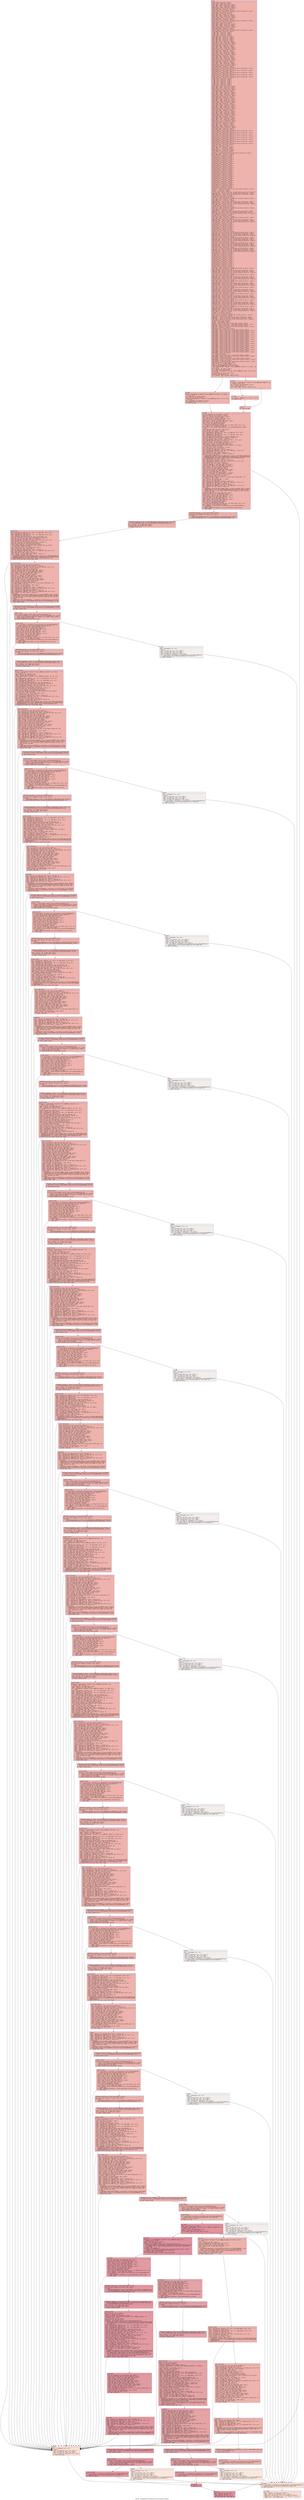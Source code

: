 digraph "CFG for '_ZN9LAMMPS_NS7DumpCFG12write_headerEl' function" {
	label="CFG for '_ZN9LAMMPS_NS7DumpCFG12write_headerEl' function";

	Node0x558a329ff240 [shape=record,color="#3d50c3ff", style=filled, fillcolor="#d6524470" fontname="Courier",label="{entry:\l|  %.addr.i638 = alloca ptr, align 8\l  %.addr.i637 = alloca ptr, align 8\l  %this.addr.i2.i628 = alloca ptr, align 8\l  %this.addr.i.i629 = alloca ptr, align 8\l  %desc.addr.i.i630 = alloca i64, align 8\l  %values.addr.i.i631 = alloca ptr, align 8\l  %this.addr.i632 = alloca ptr, align 8\l  %store.addr.i633 = alloca ptr, align 8\l  %retval.i625 = alloca %\"class.fmt::v9_lmp::basic_string_view\", align 8\l  %this.addr.i626 = alloca ptr, align 8\l  %.addr.i624 = alloca ptr, align 8\l  %this.addr.i622 = alloca ptr, align 8\l  %this.addr.i.i615 = alloca ptr, align 8\l  %desc.addr.i.i616 = alloca i64, align 8\l  %values.addr.i.i617 = alloca ptr, align 8\l  %this.addr.i618 = alloca ptr, align 8\l  %store.addr.i619 = alloca ptr, align 8\l  %retval.i612 = alloca %\"class.fmt::v9_lmp::basic_string_view\", align 8\l  %this.addr.i613 = alloca ptr, align 8\l  %.addr.i611 = alloca ptr, align 8\l  %this.addr.i2.i602 = alloca ptr, align 8\l  %this.addr.i.i603 = alloca ptr, align 8\l  %desc.addr.i.i604 = alloca i64, align 8\l  %values.addr.i.i605 = alloca ptr, align 8\l  %this.addr.i606 = alloca ptr, align 8\l  %store.addr.i607 = alloca ptr, align 8\l  %retval.i599 = alloca %\"class.fmt::v9_lmp::basic_string_view\", align 8\l  %this.addr.i600 = alloca ptr, align 8\l  %.addr.i598 = alloca ptr, align 8\l  %.addr.i597 = alloca ptr, align 8\l  %.addr.i596 = alloca ptr, align 8\l  %.addr.i595 = alloca ptr, align 8\l  %this.addr.i593 = alloca ptr, align 8\l  %this.addr.i591 = alloca ptr, align 8\l  %this.addr.i589 = alloca ptr, align 8\l  %this.addr.i587 = alloca ptr, align 8\l  %this.addr.i585 = alloca ptr, align 8\l  %this.addr.i.i577 = alloca ptr, align 8\l  %desc.addr.i.i578 = alloca i64, align 8\l  %values.addr.i.i579 = alloca ptr, align 8\l  %this.addr.i580 = alloca ptr, align 8\l  %store.addr.i581 = alloca ptr, align 8\l  %this.addr.i.i569 = alloca ptr, align 8\l  %desc.addr.i.i570 = alloca i64, align 8\l  %values.addr.i.i571 = alloca ptr, align 8\l  %this.addr.i572 = alloca ptr, align 8\l  %store.addr.i573 = alloca ptr, align 8\l  %this.addr.i.i561 = alloca ptr, align 8\l  %desc.addr.i.i562 = alloca i64, align 8\l  %values.addr.i.i563 = alloca ptr, align 8\l  %this.addr.i564 = alloca ptr, align 8\l  %store.addr.i565 = alloca ptr, align 8\l  %this.addr.i.i553 = alloca ptr, align 8\l  %desc.addr.i.i554 = alloca i64, align 8\l  %values.addr.i.i555 = alloca ptr, align 8\l  %this.addr.i556 = alloca ptr, align 8\l  %store.addr.i557 = alloca ptr, align 8\l  %this.addr.i.i546 = alloca ptr, align 8\l  %desc.addr.i.i547 = alloca i64, align 8\l  %values.addr.i.i548 = alloca ptr, align 8\l  %this.addr.i549 = alloca ptr, align 8\l  %store.addr.i550 = alloca ptr, align 8\l  %retval.i543 = alloca %\"class.fmt::v9_lmp::basic_string_view\", align 8\l  %this.addr.i544 = alloca ptr, align 8\l  %retval.i540 = alloca %\"class.fmt::v9_lmp::basic_string_view\", align 8\l  %this.addr.i541 = alloca ptr, align 8\l  %retval.i537 = alloca %\"class.fmt::v9_lmp::basic_string_view\", align 8\l  %this.addr.i538 = alloca ptr, align 8\l  %retval.i534 = alloca %\"class.fmt::v9_lmp::basic_string_view\", align 8\l  %this.addr.i535 = alloca ptr, align 8\l  %retval.i531 = alloca %\"class.fmt::v9_lmp::basic_string_view\", align 8\l  %this.addr.i532 = alloca ptr, align 8\l  %.addr.i530 = alloca ptr, align 8\l  %.addr.i529 = alloca ptr, align 8\l  %.addr.i528 = alloca ptr, align 8\l  %.addr.i527 = alloca ptr, align 8\l  %.addr.i526 = alloca ptr, align 8\l  %.addr.i525 = alloca ptr, align 8\l  %.addr.i524 = alloca ptr, align 8\l  %this.addr.i2.i515 = alloca ptr, align 8\l  %this.addr.i.i516 = alloca ptr, align 8\l  %desc.addr.i.i517 = alloca i64, align 8\l  %values.addr.i.i518 = alloca ptr, align 8\l  %this.addr.i519 = alloca ptr, align 8\l  %store.addr.i520 = alloca ptr, align 8\l  %this.addr.i2.i506 = alloca ptr, align 8\l  %this.addr.i.i507 = alloca ptr, align 8\l  %desc.addr.i.i508 = alloca i64, align 8\l  %values.addr.i.i509 = alloca ptr, align 8\l  %this.addr.i510 = alloca ptr, align 8\l  %store.addr.i511 = alloca ptr, align 8\l  %this.addr.i2.i497 = alloca ptr, align 8\l  %this.addr.i.i498 = alloca ptr, align 8\l  %desc.addr.i.i499 = alloca i64, align 8\l  %values.addr.i.i500 = alloca ptr, align 8\l  %this.addr.i501 = alloca ptr, align 8\l  %store.addr.i502 = alloca ptr, align 8\l  %this.addr.i2.i488 = alloca ptr, align 8\l  %this.addr.i.i489 = alloca ptr, align 8\l  %desc.addr.i.i490 = alloca i64, align 8\l  %values.addr.i.i491 = alloca ptr, align 8\l  %this.addr.i492 = alloca ptr, align 8\l  %store.addr.i493 = alloca ptr, align 8\l  %this.addr.i2.i479 = alloca ptr, align 8\l  %this.addr.i.i480 = alloca ptr, align 8\l  %desc.addr.i.i481 = alloca i64, align 8\l  %values.addr.i.i482 = alloca ptr, align 8\l  %this.addr.i483 = alloca ptr, align 8\l  %store.addr.i484 = alloca ptr, align 8\l  %this.addr.i2.i470 = alloca ptr, align 8\l  %this.addr.i.i471 = alloca ptr, align 8\l  %desc.addr.i.i472 = alloca i64, align 8\l  %values.addr.i.i473 = alloca ptr, align 8\l  %this.addr.i474 = alloca ptr, align 8\l  %store.addr.i475 = alloca ptr, align 8\l  %this.addr.i2.i = alloca ptr, align 8\l  %this.addr.i.i463 = alloca ptr, align 8\l  %desc.addr.i.i464 = alloca i64, align 8\l  %values.addr.i.i465 = alloca ptr, align 8\l  %this.addr.i466 = alloca ptr, align 8\l  %store.addr.i467 = alloca ptr, align 8\l  %retval.i460 = alloca %\"class.fmt::v9_lmp::basic_string_view\", align 8\l  %this.addr.i461 = alloca ptr, align 8\l  %retval.i457 = alloca %\"class.fmt::v9_lmp::basic_string_view\", align 8\l  %this.addr.i458 = alloca ptr, align 8\l  %retval.i454 = alloca %\"class.fmt::v9_lmp::basic_string_view\", align 8\l  %this.addr.i455 = alloca ptr, align 8\l  %retval.i451 = alloca %\"class.fmt::v9_lmp::basic_string_view\", align 8\l  %this.addr.i452 = alloca ptr, align 8\l  %retval.i448 = alloca %\"class.fmt::v9_lmp::basic_string_view\", align 8\l  %this.addr.i449 = alloca ptr, align 8\l  %retval.i445 = alloca %\"class.fmt::v9_lmp::basic_string_view\", align 8\l  %this.addr.i446 = alloca ptr, align 8\l  %retval.i442 = alloca %\"class.fmt::v9_lmp::basic_string_view\", align 8\l  %this.addr.i443 = alloca ptr, align 8\l  %.addr.i = alloca ptr, align 8\l  %this.addr.i440 = alloca ptr, align 8\l  %this.addr.i.i = alloca ptr, align 8\l  %desc.addr.i.i = alloca i64, align 8\l  %values.addr.i.i = alloca ptr, align 8\l  %this.addr.i438 = alloca ptr, align 8\l  %store.addr.i = alloca ptr, align 8\l  %retval.i = alloca %\"class.fmt::v9_lmp::basic_string_view\", align 8\l  %this.addr.i436 = alloca ptr, align 8\l  %this.addr.i431 = alloca ptr, align 8\l  %s.addr.i432 = alloca ptr, align 8\l  %this.addr.i424 = alloca ptr, align 8\l  %s.addr.i425 = alloca ptr, align 8\l  %this.addr.i417 = alloca ptr, align 8\l  %s.addr.i418 = alloca ptr, align 8\l  %this.addr.i410 = alloca ptr, align 8\l  %s.addr.i411 = alloca ptr, align 8\l  %this.addr.i403 = alloca ptr, align 8\l  %s.addr.i404 = alloca ptr, align 8\l  %this.addr.i396 = alloca ptr, align 8\l  %s.addr.i397 = alloca ptr, align 8\l  %this.addr.i389 = alloca ptr, align 8\l  %s.addr.i390 = alloca ptr, align 8\l  %this.addr.i382 = alloca ptr, align 8\l  %s.addr.i383 = alloca ptr, align 8\l  %this.addr.i375 = alloca ptr, align 8\l  %s.addr.i376 = alloca ptr, align 8\l  %this.addr.i368 = alloca ptr, align 8\l  %s.addr.i369 = alloca ptr, align 8\l  %this.addr.i361 = alloca ptr, align 8\l  %s.addr.i362 = alloca ptr, align 8\l  %this.addr.i354 = alloca ptr, align 8\l  %s.addr.i355 = alloca ptr, align 8\l  %this.addr.i347 = alloca ptr, align 8\l  %s.addr.i348 = alloca ptr, align 8\l  %this.addr.i340 = alloca ptr, align 8\l  %s.addr.i341 = alloca ptr, align 8\l  %this.addr.i335 = alloca ptr, align 8\l  %s.addr.i336 = alloca ptr, align 8\l  %this.addr.i332 = alloca ptr, align 8\l  %s.addr.i333 = alloca ptr, align 8\l  %fmt.i323 = alloca %\"class.fmt::v9_lmp::basic_format_string.21\", align 8\l  %f.addr.i = alloca ptr, align 8\l  %vargs.i = alloca ptr, align 8\l  %ref.tmp.i324 = alloca %\"class.fmt::v9_lmp::format_arg_store.34\", align 16\l  %agg.tmp.i325 = alloca %\"class.fmt::v9_lmp::basic_string_view\", align 8\l  %agg.tmp3.i326 = alloca %\"class.fmt::v9_lmp::basic_format_args\", align 8\l  %this.addr.i319 = alloca ptr, align 8\l  %s.addr.i320 = alloca ptr, align 8\l  %result.ptr.i309 = alloca ptr, align 8\l  %fmt.i310 = alloca %\"class.fmt::v9_lmp::basic_format_string.24\", align 8\l  %args.addr.i311 = alloca ptr, align 8\l  %args.addr2.i312 = alloca ptr, align 8\l  %agg.tmp.i313 = alloca %\"class.fmt::v9_lmp::basic_string_view\", align 8\l  %agg.tmp3.i314 = alloca %\"class.fmt::v9_lmp::basic_format_args\", align 8\l  %ref.tmp.i315 = alloca %\"class.fmt::v9_lmp::format_arg_store.39\", align 16\l  %this.addr.i305 = alloca ptr, align 8\l  %s.addr.i306 = alloca ptr, align 8\l  %result.ptr.i296 = alloca ptr, align 8\l  %fmt.i297 = alloca %\"class.fmt::v9_lmp::basic_format_string.23\", align 8\l  %args.addr.i298 = alloca ptr, align 8\l  %args.addr2.i = alloca ptr, align 8\l  %agg.tmp.i299 = alloca %\"class.fmt::v9_lmp::basic_string_view\", align 8\l  %agg.tmp3.i = alloca %\"class.fmt::v9_lmp::basic_format_args\", align 8\l  %ref.tmp.i300 = alloca %\"class.fmt::v9_lmp::format_arg_store.37\", align 16\l  %this.addr.i292 = alloca ptr, align 8\l  %s.addr.i293 = alloca ptr, align 8\l  %result.ptr.i282 = alloca ptr, align 8\l  %fmt.i283 = alloca %\"class.fmt::v9_lmp::basic_format_string.22\", align 8\l  %args.addr.i284 = alloca ptr, align 8\l  %agg.tmp.i285 = alloca %\"class.fmt::v9_lmp::basic_string_view\", align 8\l  %agg.tmp1.i286 = alloca %\"class.fmt::v9_lmp::basic_format_args\", align 8\l  %ref.tmp.i287 = alloca %\"class.fmt::v9_lmp::format_arg_store.36\", align 16\l  %this.addr.i277 = alloca ptr, align 8\l  %s.addr.i278 = alloca ptr, align 8\l  %this.addr.i272 = alloca ptr, align 8\l  %s.addr.i273 = alloca ptr, align 8\l  %this.addr.i267 = alloca ptr, align 8\l  %s.addr.i268 = alloca ptr, align 8\l  %this.addr.i263 = alloca ptr, align 8\l  %s.addr.i264 = alloca ptr, align 8\l  %result.ptr.i252 = alloca ptr, align 8\l  %fmt.i253 = alloca %\"class.fmt::v9_lmp::basic_format_string.21\", align 8\l  %agg.tmp.i254 = alloca %\"class.fmt::v9_lmp::basic_string_view\", align 8\l  %agg.tmp1.i255 = alloca %\"class.fmt::v9_lmp::basic_format_args\", align 8\l  %ref.tmp.i256 = alloca %\"class.fmt::v9_lmp::format_arg_store.34\", align 16\l  %result.ptr.i241 = alloca ptr, align 8\l  %fmt.i242 = alloca %\"class.fmt::v9_lmp::basic_format_string.21\", align 8\l  %agg.tmp.i243 = alloca %\"class.fmt::v9_lmp::basic_string_view\", align 8\l  %agg.tmp1.i244 = alloca %\"class.fmt::v9_lmp::basic_format_args\", align 8\l  %ref.tmp.i245 = alloca %\"class.fmt::v9_lmp::format_arg_store.34\", align 16\l  %result.ptr.i230 = alloca ptr, align 8\l  %fmt.i231 = alloca %\"class.fmt::v9_lmp::basic_format_string.21\", align 8\l  %agg.tmp.i232 = alloca %\"class.fmt::v9_lmp::basic_string_view\", align 8\l  %agg.tmp1.i233 = alloca %\"class.fmt::v9_lmp::basic_format_args\", align 8\l  %ref.tmp.i234 = alloca %\"class.fmt::v9_lmp::format_arg_store.34\", align 16\l  %result.ptr.i221 = alloca ptr, align 8\l  %fmt.i222 = alloca %\"class.fmt::v9_lmp::basic_format_string.21\", align 8\l  %agg.tmp.i223 = alloca %\"class.fmt::v9_lmp::basic_string_view\", align 8\l  %agg.tmp1.i224 = alloca %\"class.fmt::v9_lmp::basic_format_args\", align 8\l  %ref.tmp.i225 = alloca %\"class.fmt::v9_lmp::format_arg_store.34\", align 16\l  %this.addr.i217 = alloca ptr, align 8\l  %s.addr.i218 = alloca ptr, align 8\l  %this.addr.i213 = alloca ptr, align 8\l  %s.addr.i214 = alloca ptr, align 8\l  %this.addr.i209 = alloca ptr, align 8\l  %s.addr.i210 = alloca ptr, align 8\l  %this.addr.i205 = alloca ptr, align 8\l  %s.addr.i206 = alloca ptr, align 8\l  %this.addr.i201 = alloca ptr, align 8\l  %s.addr.i202 = alloca ptr, align 8\l  %this.addr.i198 = alloca ptr, align 8\l  %s.addr.i199 = alloca ptr, align 8\l  %this.addr.i195 = alloca ptr, align 8\l  %s.addr.i196 = alloca ptr, align 8\l  %result.ptr.i185 = alloca ptr, align 8\l  %fmt.i186 = alloca %\"class.fmt::v9_lmp::basic_format_string.12\", align 8\l  %args.addr.i187 = alloca ptr, align 8\l  %agg.tmp.i188 = alloca %\"class.fmt::v9_lmp::basic_string_view\", align 8\l  %agg.tmp1.i189 = alloca %\"class.fmt::v9_lmp::basic_format_args\", align 8\l  %ref.tmp.i190 = alloca %\"class.fmt::v9_lmp::format_arg_store.33\", align 16\l  %result.ptr.i175 = alloca ptr, align 8\l  %fmt.i176 = alloca %\"class.fmt::v9_lmp::basic_format_string.12\", align 8\l  %args.addr.i177 = alloca ptr, align 8\l  %agg.tmp.i178 = alloca %\"class.fmt::v9_lmp::basic_string_view\", align 8\l  %agg.tmp1.i179 = alloca %\"class.fmt::v9_lmp::basic_format_args\", align 8\l  %ref.tmp.i180 = alloca %\"class.fmt::v9_lmp::format_arg_store.33\", align 16\l  %result.ptr.i165 = alloca ptr, align 8\l  %fmt.i166 = alloca %\"class.fmt::v9_lmp::basic_format_string.12\", align 8\l  %args.addr.i167 = alloca ptr, align 8\l  %agg.tmp.i168 = alloca %\"class.fmt::v9_lmp::basic_string_view\", align 8\l  %agg.tmp1.i169 = alloca %\"class.fmt::v9_lmp::basic_format_args\", align 8\l  %ref.tmp.i170 = alloca %\"class.fmt::v9_lmp::format_arg_store.33\", align 16\l  %result.ptr.i155 = alloca ptr, align 8\l  %fmt.i156 = alloca %\"class.fmt::v9_lmp::basic_format_string.12\", align 8\l  %args.addr.i157 = alloca ptr, align 8\l  %agg.tmp.i158 = alloca %\"class.fmt::v9_lmp::basic_string_view\", align 8\l  %agg.tmp1.i159 = alloca %\"class.fmt::v9_lmp::basic_format_args\", align 8\l  %ref.tmp.i160 = alloca %\"class.fmt::v9_lmp::format_arg_store.33\", align 16\l  %result.ptr.i145 = alloca ptr, align 8\l  %fmt.i146 = alloca %\"class.fmt::v9_lmp::basic_format_string.12\", align 8\l  %args.addr.i147 = alloca ptr, align 8\l  %agg.tmp.i148 = alloca %\"class.fmt::v9_lmp::basic_string_view\", align 8\l  %agg.tmp1.i149 = alloca %\"class.fmt::v9_lmp::basic_format_args\", align 8\l  %ref.tmp.i150 = alloca %\"class.fmt::v9_lmp::format_arg_store.33\", align 16\l  %result.ptr.i135 = alloca ptr, align 8\l  %fmt.i136 = alloca %\"class.fmt::v9_lmp::basic_format_string.12\", align 8\l  %args.addr.i137 = alloca ptr, align 8\l  %agg.tmp.i138 = alloca %\"class.fmt::v9_lmp::basic_string_view\", align 8\l  %agg.tmp1.i139 = alloca %\"class.fmt::v9_lmp::basic_format_args\", align 8\l  %ref.tmp.i140 = alloca %\"class.fmt::v9_lmp::format_arg_store.33\", align 16\l  %result.ptr.i126 = alloca ptr, align 8\l  %fmt.i127 = alloca %\"class.fmt::v9_lmp::basic_format_string.12\", align 8\l  %args.addr.i128 = alloca ptr, align 8\l  %agg.tmp.i129 = alloca %\"class.fmt::v9_lmp::basic_string_view\", align 8\l  %agg.tmp1.i130 = alloca %\"class.fmt::v9_lmp::basic_format_args\", align 8\l  %ref.tmp.i131 = alloca %\"class.fmt::v9_lmp::format_arg_store.33\", align 16\l  %this.addr.i = alloca ptr, align 8\l  %s.addr.i = alloca ptr, align 8\l  %result.ptr.i = alloca ptr, align 8\l  %fmt.i = alloca %\"class.fmt::v9_lmp::basic_format_string.11\", align 8\l  %args.addr.i = alloca ptr, align 8\l  %agg.tmp.i = alloca %\"class.fmt::v9_lmp::basic_string_view\", align 8\l  %agg.tmp1.i = alloca %\"class.fmt::v9_lmp::basic_format_args\", align 8\l  %ref.tmp.i = alloca %\"class.fmt::v9_lmp::format_arg_store.31\", align 16\l  %this.addr = alloca ptr, align 8\l  %n.addr = alloca i64, align 8\l  %scale = alloca double, align 8\l  %header = alloca %\"class.std::__cxx11::basic_string\", align 8\l  %agg.tmp = alloca %\"class.fmt::v9_lmp::basic_format_string.11\", align 8\l  %ref.tmp = alloca %\"class.std::__cxx11::basic_string\", align 8\l  %agg.tmp5 = alloca %\"class.fmt::v9_lmp::basic_format_string.12\", align 8\l  %exn.slot = alloca ptr, align 8\l  %ehselector.slot = alloca i32, align 4\l  %ref.tmp9 = alloca %\"class.std::__cxx11::basic_string\", align 8\l  %agg.tmp10 = alloca %\"class.fmt::v9_lmp::basic_format_string.12\", align 8\l  %ref.tmp16 = alloca %\"class.std::__cxx11::basic_string\", align 8\l  %agg.tmp17 = alloca %\"class.fmt::v9_lmp::basic_format_string.21\", align 8\l  %ref.tmp23 = alloca %\"class.std::__cxx11::basic_string\", align 8\l  %agg.tmp24 = alloca %\"class.fmt::v9_lmp::basic_format_string.21\", align 8\l  %ref.tmp30 = alloca %\"class.std::__cxx11::basic_string\", align 8\l  %agg.tmp31 = alloca %\"class.fmt::v9_lmp::basic_format_string.12\", align 8\l  %ref.tmp38 = alloca %\"class.std::__cxx11::basic_string\", align 8\l  %agg.tmp39 = alloca %\"class.fmt::v9_lmp::basic_format_string.12\", align 8\l  %ref.tmp46 = alloca %\"class.std::__cxx11::basic_string\", align 8\l  %agg.tmp47 = alloca %\"class.fmt::v9_lmp::basic_format_string.21\", align 8\l  %ref.tmp53 = alloca %\"class.std::__cxx11::basic_string\", align 8\l  %agg.tmp54 = alloca %\"class.fmt::v9_lmp::basic_format_string.12\", align 8\l  %ref.tmp61 = alloca %\"class.std::__cxx11::basic_string\", align 8\l  %agg.tmp62 = alloca %\"class.fmt::v9_lmp::basic_format_string.12\", align 8\l  %ref.tmp69 = alloca %\"class.std::__cxx11::basic_string\", align 8\l  %agg.tmp70 = alloca %\"class.fmt::v9_lmp::basic_format_string.12\", align 8\l  %ref.tmp77 = alloca %\"class.std::__cxx11::basic_string\", align 8\l  %agg.tmp78 = alloca %\"class.fmt::v9_lmp::basic_format_string.21\", align 8\l  %ref.tmp84 = alloca %\"class.std::__cxx11::basic_string\", align 8\l  %agg.tmp85 = alloca %\"class.fmt::v9_lmp::basic_format_string.22\", align 8\l  %ref.tmp87 = alloca i32, align 4\l  %i = alloca i32, align 4\l  %ref.tmp98 = alloca %\"class.std::__cxx11::basic_string\", align 8\l  %agg.tmp99 = alloca %\"class.fmt::v9_lmp::basic_format_string.23\", align 8\l  %ref.tmp101 = alloca i32, align 4\l  %ref.tmp111 = alloca %\"class.std::__cxx11::basic_string\", align 8\l  %agg.tmp112 = alloca %\"class.fmt::v9_lmp::basic_format_string.24\", align 8\l  %ref.tmp114 = alloca i32, align 4\l  %agg.tmp122 = alloca %\"class.fmt::v9_lmp::basic_format_string.21\", align 8\l  store ptr %this, ptr %this.addr, align 8\l  store i64 %n, ptr %n.addr, align 8\l  %this1 = load ptr, ptr %this.addr, align 8\l  store double 1.000000e+00, ptr %scale, align 8\l  %atom = getelementptr inbounds %\"class.LAMMPS_NS::Pointers\", ptr %this1, i32\l... 0, i32 6\l  %0 = load ptr, ptr %atom, align 8\l  %1 = load ptr, ptr %0, align 8\l  %peri_flag = getelementptr inbounds %\"class.LAMMPS_NS::Atom\", ptr %1, i32 0,\l... i32 139\l  %2 = load i32, ptr %peri_flag, align 4\l  %tobool = icmp ne i32 %2, 0\l  br i1 %tobool, label %if.then, label %if.else\l|{<s0>T|<s1>F}}"];
	Node0x558a329ff240:s0 -> Node0x558a32a19180[tooltip="entry -> if.then\nProbability 62.50%" ];
	Node0x558a329ff240:s1 -> Node0x558a32a191f0[tooltip="entry -> if.else\nProbability 37.50%" ];
	Node0x558a32a19180 [shape=record,color="#3d50c3ff", style=filled, fillcolor="#d8564670" fontname="Courier",label="{if.then:\l|  %atom2 = getelementptr inbounds %\"class.LAMMPS_NS::Pointers\", ptr %this1,\l... i32 0, i32 6\l  %3 = load ptr, ptr %atom2, align 8\l  %4 = load ptr, ptr %3, align 8\l  %pdscale = getelementptr inbounds %\"class.LAMMPS_NS::Atom\", ptr %4, i32 0,\l... i32 184\l  %5 = load double, ptr %pdscale, align 8\l  store double %5, ptr %scale, align 8\l  br label %if.end4\l}"];
	Node0x558a32a19180 -> Node0x558a32a196f0[tooltip="if.then -> if.end4\nProbability 100.00%" ];
	Node0x558a32a191f0 [shape=record,color="#3d50c3ff", style=filled, fillcolor="#de614d70" fontname="Courier",label="{if.else:\l|  %unwrapflag = getelementptr inbounds %\"class.LAMMPS_NS::DumpCFG\", ptr\l... %this1, i32 0, i32 3\l  %6 = load i32, ptr %unwrapflag, align 8\l  %cmp = icmp eq i32 %6, 1\l  br i1 %cmp, label %if.then3, label %if.end\l|{<s0>T|<s1>F}}"];
	Node0x558a32a191f0:s0 -> Node0x558a32a199f0[tooltip="if.else -> if.then3\nProbability 50.00%" ];
	Node0x558a32a191f0:s1 -> Node0x558a32a19a70[tooltip="if.else -> if.end\nProbability 50.00%" ];
	Node0x558a32a199f0 [shape=record,color="#3d50c3ff", style=filled, fillcolor="#e36c5570" fontname="Courier",label="{if.then3:\l|  store double 1.000000e+01, ptr %scale, align 8\l  br label %if.end\l}"];
	Node0x558a32a199f0 -> Node0x558a32a19a70[tooltip="if.then3 -> if.end\nProbability 100.00%" ];
	Node0x558a32a19a70 [shape=record,color="#3d50c3ff", style=filled, fillcolor="#de614d70" fontname="Courier",label="{if.end:\l|  br label %if.end4\l}"];
	Node0x558a32a19a70 -> Node0x558a32a196f0[tooltip="if.end -> if.end4\nProbability 100.00%" ];
	Node0x558a32a196f0 [shape=record,color="#3d50c3ff", style=filled, fillcolor="#d6524470" fontname="Courier",label="{if.end4:\l|  store ptr %agg.tmp, ptr %this.addr.i, align 8\l  store ptr @.str.13, ptr %s.addr.i, align 8\l  %this1.i = load ptr, ptr %this.addr.i, align 8\l  %7 = load ptr, ptr %s.addr.i, align 8\l  store ptr %this1.i, ptr %this.addr.i431, align 8\l  store ptr %7, ptr %s.addr.i432, align 8\l  %this1.i433 = load ptr, ptr %this.addr.i431, align 8\l  %8 = load ptr, ptr %s.addr.i432, align 8\l  store ptr %8, ptr %this1.i433, align 8\l  %size_.i434 = getelementptr inbounds\l... %\"class.fmt::v9_lmp::basic_string_view\", ptr %this1.i433, i32 0, i32 1\l  %9 = load ptr, ptr %s.addr.i432, align 8\l  %call.i435 = call noundef i64 @_ZNSt11char_traitsIcE6lengthEPKc(ptr noundef\l... %9)\l  store i64 %call.i435, ptr %size_.i434, align 8\l  %10 = load ptr, ptr %s.addr.i, align 8\l  store ptr %10, ptr %.addr.i, align 8\l  %11 = getelementptr inbounds \{ ptr, i64 \}, ptr %agg.tmp, i32 0, i32 0\l  %12 = load ptr, ptr %11, align 8\l  %13 = getelementptr inbounds \{ ptr, i64 \}, ptr %agg.tmp, i32 0, i32 1\l  %14 = load i64, ptr %13, align 8\l  call void @llvm.experimental.noalias.scope.decl(metadata !16)\l  store ptr %header, ptr %result.ptr.i, align 8, !noalias !6\l  store ptr %12, ptr %fmt.i, align 8, !noalias !6\l  %15 = getelementptr inbounds \{ ptr, i64 \}, ptr %fmt.i, i32 0, i32 1\l  store i64 %14, ptr %15, align 8, !noalias !6\l  store ptr %n.addr, ptr %args.addr.i, align 8, !noalias !6\l  store ptr %fmt.i, ptr %this.addr.i436, align 8\l  %this1.i437 = load ptr, ptr %this.addr.i436, align 8\l  call void @llvm.memcpy.p0.p0.i64(ptr align 8 %retval.i, ptr align 8\l... %this1.i437, i64 16, i1 false)\l  %16 = load \{ ptr, i64 \}, ptr %retval.i, align 8\l  %17 = extractvalue \{ ptr, i64 \} %16, 0\l  store ptr %17, ptr %agg.tmp.i, align 8, !noalias !6\l  %18 = getelementptr inbounds \{ ptr, i64 \}, ptr %agg.tmp.i, i32 0, i32 1\l  %19 = extractvalue \{ ptr, i64 \} %16, 1\l  store i64 %19, ptr %18, align 8, !noalias !6\l  %20 = load ptr, ptr %args.addr.i, align 8, !noalias !6\l  %call2.i = call \{ i64, i64 \}\l... @_ZN3fmt6v9_lmp16make_format_argsINS0_20basic_format_contextINS0_8appenderEcEE\l...JRlEEENS0_16format_arg_storeIT_JDpNSt9remove_cvINSt16remove_referenceIT0_E4type\l...EE4typeEEEEDpOSA_(ptr noundef nonnull align 8 dereferenceable(8) %20)\l  %21 = extractvalue \{ i64, i64 \} %call2.i, 0\l  store i64 %21, ptr %ref.tmp.i, align 16, !noalias !6\l  %22 = getelementptr inbounds \{ i64, i64 \}, ptr %ref.tmp.i, i32 0, i32 1\l  %23 = extractvalue \{ i64, i64 \} %call2.i, 1\l  store i64 %23, ptr %22, align 8, !noalias !6\l  store ptr %agg.tmp1.i, ptr %this.addr.i438, align 8\l  store ptr %ref.tmp.i, ptr %store.addr.i, align 8\l  %this1.i439 = load ptr, ptr %this.addr.i438, align 8\l  %24 = load ptr, ptr %store.addr.i, align 8\l  store ptr %24, ptr %this.addr.i440, align 8\l  %this1.i441 = load ptr, ptr %this.addr.i440, align 8\l  store ptr %this1.i439, ptr %this.addr.i.i, align 8\l  store i64 3, ptr %desc.addr.i.i, align 8\l  store ptr %this1.i441, ptr %values.addr.i.i, align 8\l  %this1.i.i = load ptr, ptr %this.addr.i.i, align 8\l  %25 = load i64, ptr %desc.addr.i.i, align 8\l  store i64 %25, ptr %this1.i.i, align 8\l  %26 = getelementptr inbounds %\"class.fmt::v9_lmp::basic_format_args\", ptr\l... %this1.i.i, i32 0, i32 1\l  %27 = load ptr, ptr %values.addr.i.i, align 8\l  store ptr %27, ptr %26, align 8\l  %28 = load ptr, ptr %agg.tmp.i, align 8, !noalias !6\l  %29 = getelementptr inbounds \{ ptr, i64 \}, ptr %agg.tmp.i, i32 0, i32 1\l  %30 = load i64, ptr %29, align 8, !noalias !6\l  %31 = load i64, ptr %agg.tmp1.i, align 8, !noalias !6\l  %32 = getelementptr inbounds \{ i64, ptr \}, ptr %agg.tmp1.i, i32 0, i32 1\l  %33 = load ptr, ptr %32, align 8, !noalias !6\l  call void\l... @_ZN3fmt6v9_lmp7vformatB5cxx11ENS0_17basic_string_viewIcEENS0_17basic_format_a\l...rgsINS0_20basic_format_contextINS0_8appenderEcEEEE(ptr dead_on_unwind writable\l... sret(%\"class.std::__cxx11::basic_string\") align 8 %header, ptr %28, i64 %30,\l... i64 %31, ptr %33)\l  store ptr %agg.tmp5, ptr %this.addr.i195, align 8\l  store ptr @.str.14, ptr %s.addr.i196, align 8\l  %this1.i197 = load ptr, ptr %this.addr.i195, align 8\l  %34 = load ptr, ptr %s.addr.i196, align 8\l  store ptr %this1.i197, ptr %this.addr.i424, align 8\l  store ptr %34, ptr %s.addr.i425, align 8\l  %this1.i426 = load ptr, ptr %this.addr.i424, align 8\l  %35 = load ptr, ptr %s.addr.i425, align 8\l  store ptr %35, ptr %this1.i426, align 8\l  %size_.i427 = getelementptr inbounds\l... %\"class.fmt::v9_lmp::basic_string_view\", ptr %this1.i426, i32 0, i32 1\l  %36 = load ptr, ptr %s.addr.i425, align 8\l  %call.i428429 = invoke noundef i64 @_ZNSt11char_traitsIcE6lengthEPKc(ptr\l... noundef %36)\l          to label %_ZN3fmt6v9_lmp17basic_string_viewIcEC2EPKc.exit430 unwind\l... label %lpad\l}"];
	Node0x558a32a196f0 -> Node0x558a32a1d840[tooltip="if.end4 -> _ZN3fmt6v9_lmp17basic_string_viewIcEC2EPKc.exit430\nProbability 100.00%" ];
	Node0x558a32a196f0 -> Node0x558a32a1d920[tooltip="if.end4 -> lpad\nProbability 0.00%" ];
	Node0x558a32a1d840 [shape=record,color="#3d50c3ff", style=filled, fillcolor="#d6524470" fontname="Courier",label="{_ZN3fmt6v9_lmp17basic_string_viewIcEC2EPKc.exit430:\l|  store i64 %call.i428429, ptr %size_.i427, align 8\l  br label\l... %_ZN3fmt6v9_lmp19basic_format_stringIcJRdEEC2IA40_cTnNSt9enable_ifIXsr3std14is\l..._convertibleIRKT_NS0_17basic_string_viewIcEEEE5valueEiE4typeELi0EEES9_.exit\l}"];
	Node0x558a32a1d840 -> Node0x558a32a1db80[tooltip="_ZN3fmt6v9_lmp17basic_string_viewIcEC2EPKc.exit430 -> _ZN3fmt6v9_lmp19basic_format_stringIcJRdEEC2IA40_cTnNSt9enable_ifIXsr3std14is_convertibleIRKT_NS0_17basic_string_viewIcEEEE5valueEiE4typeELi0EEES9_.exit\nProbability 100.00%" ];
	Node0x558a32a1db80 [shape=record,color="#3d50c3ff", style=filled, fillcolor="#d6524470" fontname="Courier",label="{_ZN3fmt6v9_lmp19basic_format_stringIcJRdEEC2IA40_cTnNSt9enable_ifIXsr3std14is_co\l...nvertibleIRKT_NS0_17basic_string_viewIcEEEE5valueEiE4typeELi0EEES9_.exit:\l|  %37 = load ptr, ptr %s.addr.i196, align 8\l  store ptr %37, ptr %.addr.i524, align 8\l  br label %invoke.cont\l}"];
	Node0x558a32a1db80 -> Node0x558a32a1df80[tooltip="_ZN3fmt6v9_lmp19basic_format_stringIcJRdEEC2IA40_cTnNSt9enable_ifIXsr3std14is_convertibleIRKT_NS0_17basic_string_viewIcEEEE5valueEiE4typeELi0EEES9_.exit -> invoke.cont\nProbability 100.00%" ];
	Node0x558a32a1df80 [shape=record,color="#3d50c3ff", style=filled, fillcolor="#d6524470" fontname="Courier",label="{invoke.cont:\l|  %38 = getelementptr inbounds \{ ptr, i64 \}, ptr %agg.tmp5, i32 0, i32 0\l  %39 = load ptr, ptr %38, align 8\l  %40 = getelementptr inbounds \{ ptr, i64 \}, ptr %agg.tmp5, i32 0, i32 1\l  %41 = load i64, ptr %40, align 8\l  call void @llvm.experimental.noalias.scope.decl(metadata !19)\l  store ptr %ref.tmp, ptr %result.ptr.i185, align 8, !noalias !9\l  store ptr %39, ptr %fmt.i186, align 8, !noalias !9\l  %42 = getelementptr inbounds \{ ptr, i64 \}, ptr %fmt.i186, i32 0, i32 1\l  store i64 %41, ptr %42, align 8, !noalias !9\l  store ptr %scale, ptr %args.addr.i187, align 8, !noalias !9\l  store ptr %fmt.i186, ptr %this.addr.i443, align 8\l  %this1.i444 = load ptr, ptr %this.addr.i443, align 8\l  call void @llvm.memcpy.p0.p0.i64(ptr align 8 %retval.i442, ptr align 8\l... %this1.i444, i64 16, i1 false)\l  %43 = load \{ ptr, i64 \}, ptr %retval.i442, align 8\l  %44 = extractvalue \{ ptr, i64 \} %43, 0\l  store ptr %44, ptr %agg.tmp.i188, align 8, !noalias !9\l  %45 = getelementptr inbounds \{ ptr, i64 \}, ptr %agg.tmp.i188, i32 0, i32 1\l  %46 = extractvalue \{ ptr, i64 \} %43, 1\l  store i64 %46, ptr %45, align 8, !noalias !9\l  %47 = load ptr, ptr %args.addr.i187, align 8, !noalias !9\l  %call2.i192193 = invoke \{ i64, i64 \}\l... @_ZN3fmt6v9_lmp16make_format_argsINS0_20basic_format_contextINS0_8appenderEcEE\l...JRdEEENS0_16format_arg_storeIT_JDpNSt9remove_cvINSt16remove_referenceIT0_E4type\l...EE4typeEEEEDpOSA_(ptr noundef nonnull align 8 dereferenceable(8) %47)\l          to label %call2.i192.noexc unwind label %lpad\l}"];
	Node0x558a32a1df80 -> Node0x558a32a1fcb0[tooltip="invoke.cont -> call2.i192.noexc\nProbability 100.00%" ];
	Node0x558a32a1df80 -> Node0x558a32a1d920[tooltip="invoke.cont -> lpad\nProbability 0.00%" ];
	Node0x558a32a1fcb0 [shape=record,color="#3d50c3ff", style=filled, fillcolor="#d6524470" fontname="Courier",label="{call2.i192.noexc:\l|  %48 = extractvalue \{ i64, i64 \} %call2.i192193, 0\l  store i64 %48, ptr %ref.tmp.i190, align 16, !noalias !9\l  %49 = getelementptr inbounds \{ i64, i64 \}, ptr %ref.tmp.i190, i32 0, i32 1\l  %50 = extractvalue \{ i64, i64 \} %call2.i192193, 1\l  store i64 %50, ptr %49, align 8, !noalias !9\l  store ptr %agg.tmp1.i189, ptr %this.addr.i466, align 8\l  store ptr %ref.tmp.i190, ptr %store.addr.i467, align 8\l  %this1.i468 = load ptr, ptr %this.addr.i466, align 8\l  %51 = load ptr, ptr %store.addr.i467, align 8\l  store ptr %51, ptr %this.addr.i2.i, align 8\l  %this1.i3.i = load ptr, ptr %this.addr.i2.i, align 8\l  store ptr %this1.i468, ptr %this.addr.i.i463, align 8\l  store i64 10, ptr %desc.addr.i.i464, align 8\l  store ptr %this1.i3.i, ptr %values.addr.i.i465, align 8\l  %this1.i.i469 = load ptr, ptr %this.addr.i.i463, align 8\l  %52 = load i64, ptr %desc.addr.i.i464, align 8\l  store i64 %52, ptr %this1.i.i469, align 8\l  %53 = getelementptr inbounds %\"class.fmt::v9_lmp::basic_format_args\", ptr\l... %this1.i.i469, i32 0, i32 1\l  %54 = load ptr, ptr %values.addr.i.i465, align 8\l  store ptr %54, ptr %53, align 8\l  %55 = load ptr, ptr %agg.tmp.i188, align 8, !noalias !9\l  %56 = getelementptr inbounds \{ ptr, i64 \}, ptr %agg.tmp.i188, i32 0, i32 1\l  %57 = load i64, ptr %56, align 8, !noalias !9\l  %58 = load i64, ptr %agg.tmp1.i189, align 8, !noalias !9\l  %59 = getelementptr inbounds \{ i64, ptr \}, ptr %agg.tmp1.i189, i32 0, i32 1\l  %60 = load ptr, ptr %59, align 8, !noalias !9\l  invoke void\l... @_ZN3fmt6v9_lmp7vformatB5cxx11ENS0_17basic_string_viewIcEENS0_17basic_format_a\l...rgsINS0_20basic_format_contextINS0_8appenderEcEEEE(ptr dead_on_unwind writable\l... sret(%\"class.std::__cxx11::basic_string\") align 8 %ref.tmp, ptr %55, i64 %57,\l... i64 %58, ptr %60)\l          to label\l... %_ZN3fmt6v9_lmp6formatIJRdEEENSt7__cxx1112basic_stringIcSt11char_traitsIcESaIc\l...EEENS0_19basic_format_stringIcJDpNS0_13type_identityIT_E4typeEEEEDpOSB_.exit194\l... unwind label %lpad\l}"];
	Node0x558a32a1fcb0 -> Node0x558a32a20ff0[tooltip="call2.i192.noexc -> _ZN3fmt6v9_lmp6formatIJRdEEENSt7__cxx1112basic_stringIcSt11char_traitsIcESaIcEEENS0_19basic_format_stringIcJDpNS0_13type_identityIT_E4typeEEEEDpOSB_.exit194\nProbability 100.00%" ];
	Node0x558a32a1fcb0 -> Node0x558a32a1d920[tooltip="call2.i192.noexc -> lpad\nProbability 0.00%" ];
	Node0x558a32a20ff0 [shape=record,color="#3d50c3ff", style=filled, fillcolor="#d6524470" fontname="Courier",label="{_ZN3fmt6v9_lmp6formatIJRdEEENSt7__cxx1112basic_stringIcSt11char_traitsIcESaIcEEE\l...NS0_19basic_format_stringIcJDpNS0_13type_identityIT_E4typeEEEEDpOSB_.exit194:\l|  br label %invoke.cont6\l}"];
	Node0x558a32a20ff0 -> Node0x558a32a21340[tooltip="_ZN3fmt6v9_lmp6formatIJRdEEENSt7__cxx1112basic_stringIcSt11char_traitsIcESaIcEEENS0_19basic_format_stringIcJDpNS0_13type_identityIT_E4typeEEEEDpOSB_.exit194 -> invoke.cont6\nProbability 100.00%" ];
	Node0x558a32a21340 [shape=record,color="#3d50c3ff", style=filled, fillcolor="#d6524470" fontname="Courier",label="{invoke.cont6:\l|  %call = invoke noundef nonnull align 8 dereferenceable(32) ptr\l... @_ZNSt7__cxx1112basic_stringIcSt11char_traitsIcESaIcEEpLERKS4_(ptr noundef\l... nonnull align 8 dereferenceable(32) %header, ptr noundef nonnull align 8\l... dereferenceable(32) %ref.tmp)\l          to label %invoke.cont8 unwind label %lpad7\l}"];
	Node0x558a32a21340 -> Node0x558a32a21450[tooltip="invoke.cont6 -> invoke.cont8\nProbability 100.00%" ];
	Node0x558a32a21340 -> Node0x558a32a214a0[tooltip="invoke.cont6 -> lpad7\nProbability 0.00%" ];
	Node0x558a32a21450 [shape=record,color="#3d50c3ff", style=filled, fillcolor="#d6524470" fontname="Courier",label="{invoke.cont8:\l|  call void @_ZNSt7__cxx1112basic_stringIcSt11char_traitsIcESaIcEED1Ev(ptr\l... noundef nonnull align 8 dereferenceable(32) %ref.tmp) #13\l  store ptr %agg.tmp10, ptr %this.addr.i198, align 8\l  store ptr @.str.15, ptr %s.addr.i199, align 8\l  %this1.i200 = load ptr, ptr %this.addr.i198, align 8\l  %61 = load ptr, ptr %s.addr.i199, align 8\l  store ptr %this1.i200, ptr %this.addr.i417, align 8\l  store ptr %61, ptr %s.addr.i418, align 8\l  %this1.i419 = load ptr, ptr %this.addr.i417, align 8\l  %62 = load ptr, ptr %s.addr.i418, align 8\l  store ptr %62, ptr %this1.i419, align 8\l  %size_.i420 = getelementptr inbounds\l... %\"class.fmt::v9_lmp::basic_string_view\", ptr %this1.i419, i32 0, i32 1\l  %63 = load ptr, ptr %s.addr.i418, align 8\l  %call.i421422 = invoke noundef i64 @_ZNSt11char_traitsIcE6lengthEPKc(ptr\l... noundef %63)\l          to label %_ZN3fmt6v9_lmp17basic_string_viewIcEC2EPKc.exit423 unwind\l... label %lpad\l}"];
	Node0x558a32a21450 -> Node0x558a32a21400[tooltip="invoke.cont8 -> _ZN3fmt6v9_lmp17basic_string_viewIcEC2EPKc.exit423\nProbability 100.00%" ];
	Node0x558a32a21450 -> Node0x558a32a1d920[tooltip="invoke.cont8 -> lpad\nProbability 0.00%" ];
	Node0x558a32a21400 [shape=record,color="#3d50c3ff", style=filled, fillcolor="#d6524470" fontname="Courier",label="{_ZN3fmt6v9_lmp17basic_string_viewIcEC2EPKc.exit423:\l|  store i64 %call.i421422, ptr %size_.i420, align 8\l  br label\l... %_ZN3fmt6v9_lmp19basic_format_stringIcJRdEEC2IA18_cTnNSt9enable_ifIXsr3std14is\l..._convertibleIRKT_NS0_17basic_string_viewIcEEEE5valueEiE4typeELi0EEES9_.exit\l}"];
	Node0x558a32a21400 -> Node0x558a32a11c70[tooltip="_ZN3fmt6v9_lmp17basic_string_viewIcEC2EPKc.exit423 -> _ZN3fmt6v9_lmp19basic_format_stringIcJRdEEC2IA18_cTnNSt9enable_ifIXsr3std14is_convertibleIRKT_NS0_17basic_string_viewIcEEEE5valueEiE4typeELi0EEES9_.exit\nProbability 100.00%" ];
	Node0x558a32a11c70 [shape=record,color="#3d50c3ff", style=filled, fillcolor="#d6524470" fontname="Courier",label="{_ZN3fmt6v9_lmp19basic_format_stringIcJRdEEC2IA18_cTnNSt9enable_ifIXsr3std14is_co\l...nvertibleIRKT_NS0_17basic_string_viewIcEEEE5valueEiE4typeELi0EEES9_.exit:\l|  %64 = load ptr, ptr %s.addr.i199, align 8\l  store ptr %64, ptr %.addr.i530, align 8\l  br label %invoke.cont11\l}"];
	Node0x558a32a11c70 -> Node0x558a32a11f10[tooltip="_ZN3fmt6v9_lmp19basic_format_stringIcJRdEEC2IA18_cTnNSt9enable_ifIXsr3std14is_convertibleIRKT_NS0_17basic_string_viewIcEEEE5valueEiE4typeELi0EEES9_.exit -> invoke.cont11\nProbability 100.00%" ];
	Node0x558a32a11f10 [shape=record,color="#3d50c3ff", style=filled, fillcolor="#d6524470" fontname="Courier",label="{invoke.cont11:\l|  %domain = getelementptr inbounds %\"class.LAMMPS_NS::Pointers\", ptr %this1,\l... i32 0, i32 10\l  %65 = load ptr, ptr %domain, align 8\l  %66 = load ptr, ptr %65, align 8\l  %xprd = getelementptr inbounds %\"class.LAMMPS_NS::Domain\", ptr %66, i32 0,\l... i32 10\l  %67 = getelementptr inbounds \{ ptr, i64 \}, ptr %agg.tmp10, i32 0, i32 0\l  %68 = load ptr, ptr %67, align 8\l  %69 = getelementptr inbounds \{ ptr, i64 \}, ptr %agg.tmp10, i32 0, i32 1\l  %70 = load i64, ptr %69, align 8\l  call void @llvm.experimental.noalias.scope.decl(metadata !22)\l  store ptr %ref.tmp9, ptr %result.ptr.i175, align 8, !noalias !12\l  store ptr %68, ptr %fmt.i176, align 8, !noalias !12\l  %71 = getelementptr inbounds \{ ptr, i64 \}, ptr %fmt.i176, i32 0, i32 1\l  store i64 %70, ptr %71, align 8, !noalias !12\l  store ptr %xprd, ptr %args.addr.i177, align 8, !noalias !12\l  store ptr %fmt.i176, ptr %this.addr.i446, align 8\l  %this1.i447 = load ptr, ptr %this.addr.i446, align 8\l  call void @llvm.memcpy.p0.p0.i64(ptr align 8 %retval.i445, ptr align 8\l... %this1.i447, i64 16, i1 false)\l  %72 = load \{ ptr, i64 \}, ptr %retval.i445, align 8\l  %73 = extractvalue \{ ptr, i64 \} %72, 0\l  store ptr %73, ptr %agg.tmp.i178, align 8, !noalias !12\l  %74 = getelementptr inbounds \{ ptr, i64 \}, ptr %agg.tmp.i178, i32 0, i32 1\l  %75 = extractvalue \{ ptr, i64 \} %72, 1\l  store i64 %75, ptr %74, align 8, !noalias !12\l  %76 = load ptr, ptr %args.addr.i177, align 8, !noalias !12\l  %call2.i182183 = invoke \{ i64, i64 \}\l... @_ZN3fmt6v9_lmp16make_format_argsINS0_20basic_format_contextINS0_8appenderEcEE\l...JRdEEENS0_16format_arg_storeIT_JDpNSt9remove_cvINSt16remove_referenceIT0_E4type\l...EE4typeEEEEDpOSA_(ptr noundef nonnull align 8 dereferenceable(8) %76)\l          to label %call2.i182.noexc unwind label %lpad\l}"];
	Node0x558a32a11f10 -> Node0x558a32a12bf0[tooltip="invoke.cont11 -> call2.i182.noexc\nProbability 100.00%" ];
	Node0x558a32a11f10 -> Node0x558a32a1d920[tooltip="invoke.cont11 -> lpad\nProbability 0.00%" ];
	Node0x558a32a12bf0 [shape=record,color="#3d50c3ff", style=filled, fillcolor="#d6524470" fontname="Courier",label="{call2.i182.noexc:\l|  %77 = extractvalue \{ i64, i64 \} %call2.i182183, 0\l  store i64 %77, ptr %ref.tmp.i180, align 16, !noalias !12\l  %78 = getelementptr inbounds \{ i64, i64 \}, ptr %ref.tmp.i180, i32 0, i32 1\l  %79 = extractvalue \{ i64, i64 \} %call2.i182183, 1\l  store i64 %79, ptr %78, align 8, !noalias !12\l  store ptr %agg.tmp1.i179, ptr %this.addr.i474, align 8\l  store ptr %ref.tmp.i180, ptr %store.addr.i475, align 8\l  %this1.i476 = load ptr, ptr %this.addr.i474, align 8\l  %80 = load ptr, ptr %store.addr.i475, align 8\l  store ptr %80, ptr %this.addr.i2.i470, align 8\l  %this1.i3.i477 = load ptr, ptr %this.addr.i2.i470, align 8\l  store ptr %this1.i476, ptr %this.addr.i.i471, align 8\l  store i64 10, ptr %desc.addr.i.i472, align 8\l  store ptr %this1.i3.i477, ptr %values.addr.i.i473, align 8\l  %this1.i.i478 = load ptr, ptr %this.addr.i.i471, align 8\l  %81 = load i64, ptr %desc.addr.i.i472, align 8\l  store i64 %81, ptr %this1.i.i478, align 8\l  %82 = getelementptr inbounds %\"class.fmt::v9_lmp::basic_format_args\", ptr\l... %this1.i.i478, i32 0, i32 1\l  %83 = load ptr, ptr %values.addr.i.i473, align 8\l  store ptr %83, ptr %82, align 8\l  %84 = load ptr, ptr %agg.tmp.i178, align 8, !noalias !12\l  %85 = getelementptr inbounds \{ ptr, i64 \}, ptr %agg.tmp.i178, i32 0, i32 1\l  %86 = load i64, ptr %85, align 8, !noalias !12\l  %87 = load i64, ptr %agg.tmp1.i179, align 8, !noalias !12\l  %88 = getelementptr inbounds \{ i64, ptr \}, ptr %agg.tmp1.i179, i32 0, i32 1\l  %89 = load ptr, ptr %88, align 8, !noalias !12\l  invoke void\l... @_ZN3fmt6v9_lmp7vformatB5cxx11ENS0_17basic_string_viewIcEENS0_17basic_format_a\l...rgsINS0_20basic_format_contextINS0_8appenderEcEEEE(ptr dead_on_unwind writable\l... sret(%\"class.std::__cxx11::basic_string\") align 8 %ref.tmp9, ptr %84, i64\l... %86, i64 %87, ptr %89)\l          to label\l... %_ZN3fmt6v9_lmp6formatIJRdEEENSt7__cxx1112basic_stringIcSt11char_traitsIcESaIc\l...EEENS0_19basic_format_stringIcJDpNS0_13type_identityIT_E4typeEEEEDpOSB_.exit184\l... unwind label %lpad\l}"];
	Node0x558a32a12bf0 -> Node0x558a32a270f0[tooltip="call2.i182.noexc -> _ZN3fmt6v9_lmp6formatIJRdEEENSt7__cxx1112basic_stringIcSt11char_traitsIcESaIcEEENS0_19basic_format_stringIcJDpNS0_13type_identityIT_E4typeEEEEDpOSB_.exit184\nProbability 100.00%" ];
	Node0x558a32a12bf0 -> Node0x558a32a1d920[tooltip="call2.i182.noexc -> lpad\nProbability 0.00%" ];
	Node0x558a32a270f0 [shape=record,color="#3d50c3ff", style=filled, fillcolor="#d6524470" fontname="Courier",label="{_ZN3fmt6v9_lmp6formatIJRdEEENSt7__cxx1112basic_stringIcSt11char_traitsIcESaIcEEE\l...NS0_19basic_format_stringIcJDpNS0_13type_identityIT_E4typeEEEEDpOSB_.exit184:\l|  br label %invoke.cont12\l}"];
	Node0x558a32a270f0 -> Node0x558a32a27440[tooltip="_ZN3fmt6v9_lmp6formatIJRdEEENSt7__cxx1112basic_stringIcSt11char_traitsIcESaIcEEENS0_19basic_format_stringIcJDpNS0_13type_identityIT_E4typeEEEEDpOSB_.exit184 -> invoke.cont12\nProbability 100.00%" ];
	Node0x558a32a27440 [shape=record,color="#3d50c3ff", style=filled, fillcolor="#d6524470" fontname="Courier",label="{invoke.cont12:\l|  %call15 = invoke noundef nonnull align 8 dereferenceable(32) ptr\l... @_ZNSt7__cxx1112basic_stringIcSt11char_traitsIcESaIcEEpLERKS4_(ptr noundef\l... nonnull align 8 dereferenceable(32) %header, ptr noundef nonnull align 8\l... dereferenceable(32) %ref.tmp9)\l          to label %invoke.cont14 unwind label %lpad13\l}"];
	Node0x558a32a27440 -> Node0x558a32a27550[tooltip="invoke.cont12 -> invoke.cont14\nProbability 100.00%" ];
	Node0x558a32a27440 -> Node0x558a32a275a0[tooltip="invoke.cont12 -> lpad13\nProbability 0.00%" ];
	Node0x558a32a27550 [shape=record,color="#3d50c3ff", style=filled, fillcolor="#d6524470" fontname="Courier",label="{invoke.cont14:\l|  call void @_ZNSt7__cxx1112basic_stringIcSt11char_traitsIcESaIcEED1Ev(ptr\l... noundef nonnull align 8 dereferenceable(32) %ref.tmp9) #13\l  store ptr %agg.tmp17, ptr %this.addr.i263, align 8\l  store ptr @.str.16, ptr %s.addr.i264, align 8\l  %this1.i265 = load ptr, ptr %this.addr.i263, align 8\l  %90 = load ptr, ptr %s.addr.i264, align 8\l  store ptr %this1.i265, ptr %this.addr.i375, align 8\l  store ptr %90, ptr %s.addr.i376, align 8\l  %this1.i377 = load ptr, ptr %this.addr.i375, align 8\l  %91 = load ptr, ptr %s.addr.i376, align 8\l  store ptr %91, ptr %this1.i377, align 8\l  %size_.i378 = getelementptr inbounds\l... %\"class.fmt::v9_lmp::basic_string_view\", ptr %this1.i377, i32 0, i32 1\l  %92 = load ptr, ptr %s.addr.i376, align 8\l  %call.i379380 = invoke noundef i64 @_ZNSt11char_traitsIcE6lengthEPKc(ptr\l... noundef %92)\l          to label %_ZN3fmt6v9_lmp17basic_string_viewIcEC2EPKc.exit381 unwind\l... label %lpad\l}"];
	Node0x558a32a27550 -> Node0x558a32a27500[tooltip="invoke.cont14 -> _ZN3fmt6v9_lmp17basic_string_viewIcEC2EPKc.exit381\nProbability 100.00%" ];
	Node0x558a32a27550 -> Node0x558a32a1d920[tooltip="invoke.cont14 -> lpad\nProbability 0.00%" ];
	Node0x558a32a27500 [shape=record,color="#3d50c3ff", style=filled, fillcolor="#d6524470" fontname="Courier",label="{_ZN3fmt6v9_lmp17basic_string_viewIcEC2EPKc.exit381:\l|  store i64 %call.i379380, ptr %size_.i378, align 8\l  br label\l... %_ZN3fmt6v9_lmp19basic_format_stringIcJEEC2IA15_cTnNSt9enable_ifIXsr3std14is_c\l...onvertibleIRKT_NS0_17basic_string_viewIcEEEE5valueEiE4typeELi0EEES8_.exit\l}"];
	Node0x558a32a27500 -> Node0x558a32a28350[tooltip="_ZN3fmt6v9_lmp17basic_string_viewIcEC2EPKc.exit381 -> _ZN3fmt6v9_lmp19basic_format_stringIcJEEC2IA15_cTnNSt9enable_ifIXsr3std14is_convertibleIRKT_NS0_17basic_string_viewIcEEEE5valueEiE4typeELi0EEES8_.exit\nProbability 100.00%" ];
	Node0x558a32a28350 [shape=record,color="#3d50c3ff", style=filled, fillcolor="#d6524470" fontname="Courier",label="{_ZN3fmt6v9_lmp19basic_format_stringIcJEEC2IA15_cTnNSt9enable_ifIXsr3std14is_conv\l...ertibleIRKT_NS0_17basic_string_viewIcEEEE5valueEiE4typeELi0EEES8_.exit:\l|  %93 = load ptr, ptr %s.addr.i264, align 8\l  store ptr %93, ptr %.addr.i598, align 8\l  br label %invoke.cont18\l}"];
	Node0x558a32a28350 -> Node0x558a32a285d0[tooltip="_ZN3fmt6v9_lmp19basic_format_stringIcJEEC2IA15_cTnNSt9enable_ifIXsr3std14is_convertibleIRKT_NS0_17basic_string_viewIcEEEE5valueEiE4typeELi0EEES8_.exit -> invoke.cont18\nProbability 100.00%" ];
	Node0x558a32a285d0 [shape=record,color="#3d50c3ff", style=filled, fillcolor="#d6524470" fontname="Courier",label="{invoke.cont18:\l|  %94 = getelementptr inbounds \{ ptr, i64 \}, ptr %agg.tmp17, i32 0, i32 0\l  %95 = load ptr, ptr %94, align 8\l  %96 = getelementptr inbounds \{ ptr, i64 \}, ptr %agg.tmp17, i32 0, i32 1\l  %97 = load i64, ptr %96, align 8\l  call void @llvm.experimental.noalias.scope.decl(metadata !25)\l  store ptr %ref.tmp16, ptr %result.ptr.i252, align 8, !noalias !15\l  store ptr %95, ptr %fmt.i253, align 8, !noalias !15\l  %98 = getelementptr inbounds \{ ptr, i64 \}, ptr %fmt.i253, i32 0, i32 1\l  store i64 %97, ptr %98, align 8, !noalias !15\l  store ptr %fmt.i253, ptr %this.addr.i535, align 8\l  %this1.i536 = load ptr, ptr %this.addr.i535, align 8\l  call void @llvm.memcpy.p0.p0.i64(ptr align 8 %retval.i534, ptr align 8\l... %this1.i536, i64 16, i1 false)\l  %99 = load \{ ptr, i64 \}, ptr %retval.i534, align 8\l  %100 = extractvalue \{ ptr, i64 \} %99, 0\l  store ptr %100, ptr %agg.tmp.i254, align 8, !noalias !15\l  %101 = getelementptr inbounds \{ ptr, i64 \}, ptr %agg.tmp.i254, i32 0, i32 1\l  %102 = extractvalue \{ ptr, i64 \} %99, 1\l  store i64 %102, ptr %101, align 8, !noalias !15\l  %call2.i258259 = invoke \{ i64, i64 \}\l... @_ZN3fmt6v9_lmp16make_format_argsINS0_20basic_format_contextINS0_8appenderEcEE\l...JEEENS0_16format_arg_storeIT_JDpNSt9remove_cvINSt16remove_referenceIT0_E4typeEE\l...4typeEEEEDpOS9_()\l          to label %call2.i258.noexc unwind label %lpad\l}"];
	Node0x558a32a285d0 -> Node0x558a32a2a0a0[tooltip="invoke.cont18 -> call2.i258.noexc\nProbability 100.00%" ];
	Node0x558a32a285d0 -> Node0x558a32a1d920[tooltip="invoke.cont18 -> lpad\nProbability 0.00%" ];
	Node0x558a32a2a0a0 [shape=record,color="#3d50c3ff", style=filled, fillcolor="#d6524470" fontname="Courier",label="{call2.i258.noexc:\l|  %103 = extractvalue \{ i64, i64 \} %call2.i258259, 0\l  store i64 %103, ptr %ref.tmp.i256, align 16, !noalias !15\l  %104 = getelementptr inbounds \{ i64, i64 \}, ptr %ref.tmp.i256, i32 0, i32 1\l  %105 = extractvalue \{ i64, i64 \} %call2.i258259, 1\l  store i64 %105, ptr %104, align 8, !noalias !15\l  store ptr %agg.tmp1.i255, ptr %this.addr.i556, align 8\l  store ptr %ref.tmp.i256, ptr %store.addr.i557, align 8\l  %this1.i558 = load ptr, ptr %this.addr.i556, align 8\l  %106 = load ptr, ptr %store.addr.i557, align 8\l  store ptr %106, ptr %this.addr.i591, align 8\l  %this1.i592 = load ptr, ptr %this.addr.i591, align 8\l  store ptr %this1.i558, ptr %this.addr.i.i553, align 8\l  store i64 0, ptr %desc.addr.i.i554, align 8\l  store ptr %this1.i592, ptr %values.addr.i.i555, align 8\l  %this1.i.i560 = load ptr, ptr %this.addr.i.i553, align 8\l  %107 = load i64, ptr %desc.addr.i.i554, align 8\l  store i64 %107, ptr %this1.i.i560, align 8\l  %108 = getelementptr inbounds %\"class.fmt::v9_lmp::basic_format_args\", ptr\l... %this1.i.i560, i32 0, i32 1\l  %109 = load ptr, ptr %values.addr.i.i555, align 8\l  store ptr %109, ptr %108, align 8\l  br label %.noexc260\l}"];
	Node0x558a32a2a0a0 -> Node0x558a32a2afe0[tooltip="call2.i258.noexc -> .noexc260\nProbability 100.00%" ];
	Node0x558a32a2afe0 [shape=record,color="#3d50c3ff", style=filled, fillcolor="#d6524470" fontname="Courier",label="{.noexc260:\l|  %110 = load ptr, ptr %agg.tmp.i254, align 8, !noalias !15\l  %111 = getelementptr inbounds \{ ptr, i64 \}, ptr %agg.tmp.i254, i32 0, i32 1\l  %112 = load i64, ptr %111, align 8, !noalias !15\l  %113 = load i64, ptr %agg.tmp1.i255, align 8, !noalias !15\l  %114 = getelementptr inbounds \{ i64, ptr \}, ptr %agg.tmp1.i255, i32 0, i32 1\l  %115 = load ptr, ptr %114, align 8, !noalias !15\l  invoke void\l... @_ZN3fmt6v9_lmp7vformatB5cxx11ENS0_17basic_string_viewIcEENS0_17basic_format_a\l...rgsINS0_20basic_format_contextINS0_8appenderEcEEEE(ptr dead_on_unwind writable\l... sret(%\"class.std::__cxx11::basic_string\") align 8 %ref.tmp16, ptr %110, i64\l... %112, i64 %113, ptr %115)\l          to label\l... %_ZN3fmt6v9_lmp6formatIJEEENSt7__cxx1112basic_stringIcSt11char_traitsIcESaIcEE\l...ENS0_19basic_format_stringIcJDpNS0_13type_identityIT_E4typeEEEEDpOSA_.exit262\l... unwind label %lpad\l}"];
	Node0x558a32a2afe0 -> Node0x558a32a2b4b0[tooltip=".noexc260 -> _ZN3fmt6v9_lmp6formatIJEEENSt7__cxx1112basic_stringIcSt11char_traitsIcESaIcEEENS0_19basic_format_stringIcJDpNS0_13type_identityIT_E4typeEEEEDpOSA_.exit262\nProbability 100.00%" ];
	Node0x558a32a2afe0 -> Node0x558a32a1d920[tooltip=".noexc260 -> lpad\nProbability 0.00%" ];
	Node0x558a32a2b4b0 [shape=record,color="#3d50c3ff", style=filled, fillcolor="#d6524470" fontname="Courier",label="{_ZN3fmt6v9_lmp6formatIJEEENSt7__cxx1112basic_stringIcSt11char_traitsIcESaIcEEENS\l...0_19basic_format_stringIcJDpNS0_13type_identityIT_E4typeEEEEDpOSA_.exit262:\l|  br label %invoke.cont19\l}"];
	Node0x558a32a2b4b0 -> Node0x558a32a2b8b0[tooltip="_ZN3fmt6v9_lmp6formatIJEEENSt7__cxx1112basic_stringIcSt11char_traitsIcESaIcEEENS0_19basic_format_stringIcJDpNS0_13type_identityIT_E4typeEEEEDpOSA_.exit262 -> invoke.cont19\nProbability 100.00%" ];
	Node0x558a32a2b8b0 [shape=record,color="#3d50c3ff", style=filled, fillcolor="#d6524470" fontname="Courier",label="{invoke.cont19:\l|  %call22 = invoke noundef nonnull align 8 dereferenceable(32) ptr\l... @_ZNSt7__cxx1112basic_stringIcSt11char_traitsIcESaIcEEpLERKS4_(ptr noundef\l... nonnull align 8 dereferenceable(32) %header, ptr noundef nonnull align 8\l... dereferenceable(32) %ref.tmp16)\l          to label %invoke.cont21 unwind label %lpad20\l}"];
	Node0x558a32a2b8b0 -> Node0x558a32a2b9c0[tooltip="invoke.cont19 -> invoke.cont21\nProbability 100.00%" ];
	Node0x558a32a2b8b0 -> Node0x558a32a2ba10[tooltip="invoke.cont19 -> lpad20\nProbability 0.00%" ];
	Node0x558a32a2b9c0 [shape=record,color="#3d50c3ff", style=filled, fillcolor="#d6524470" fontname="Courier",label="{invoke.cont21:\l|  call void @_ZNSt7__cxx1112basic_stringIcSt11char_traitsIcESaIcEED1Ev(ptr\l... noundef nonnull align 8 dereferenceable(32) %ref.tmp16) #13\l  store ptr %agg.tmp24, ptr %this.addr.i267, align 8\l  store ptr @.str.17, ptr %s.addr.i268, align 8\l  %this1.i269 = load ptr, ptr %this.addr.i267, align 8\l  %116 = load ptr, ptr %s.addr.i268, align 8\l  store ptr %this1.i269, ptr %this.addr.i368, align 8\l  store ptr %116, ptr %s.addr.i369, align 8\l  %this1.i370 = load ptr, ptr %this.addr.i368, align 8\l  %117 = load ptr, ptr %s.addr.i369, align 8\l  store ptr %117, ptr %this1.i370, align 8\l  %size_.i371 = getelementptr inbounds\l... %\"class.fmt::v9_lmp::basic_string_view\", ptr %this1.i370, i32 0, i32 1\l  %118 = load ptr, ptr %s.addr.i369, align 8\l  %call.i372373 = invoke noundef i64 @_ZNSt11char_traitsIcE6lengthEPKc(ptr\l... noundef %118)\l          to label %_ZN3fmt6v9_lmp17basic_string_viewIcEC2EPKc.exit374 unwind\l... label %lpad\l}"];
	Node0x558a32a2b9c0 -> Node0x558a32a2b970[tooltip="invoke.cont21 -> _ZN3fmt6v9_lmp17basic_string_viewIcEC2EPKc.exit374\nProbability 100.00%" ];
	Node0x558a32a2b9c0 -> Node0x558a32a1d920[tooltip="invoke.cont21 -> lpad\nProbability 0.00%" ];
	Node0x558a32a2b970 [shape=record,color="#3d50c3ff", style=filled, fillcolor="#d6524470" fontname="Courier",label="{_ZN3fmt6v9_lmp17basic_string_viewIcEC2EPKc.exit374:\l|  store i64 %call.i372373, ptr %size_.i371, align 8\l  br label\l... %_ZN3fmt6v9_lmp19basic_format_stringIcJEEC2IA15_cTnNSt9enable_ifIXsr3std14is_c\l...onvertibleIRKT_NS0_17basic_string_viewIcEEEE5valueEiE4typeELi0EEES8_.exit271\l}"];
	Node0x558a32a2b970 -> Node0x558a32a2c770[tooltip="_ZN3fmt6v9_lmp17basic_string_viewIcEC2EPKc.exit374 -> _ZN3fmt6v9_lmp19basic_format_stringIcJEEC2IA15_cTnNSt9enable_ifIXsr3std14is_convertibleIRKT_NS0_17basic_string_viewIcEEEE5valueEiE4typeELi0EEES8_.exit271\nProbability 100.00%" ];
	Node0x558a32a2c770 [shape=record,color="#3d50c3ff", style=filled, fillcolor="#d6524470" fontname="Courier",label="{_ZN3fmt6v9_lmp19basic_format_stringIcJEEC2IA15_cTnNSt9enable_ifIXsr3std14is_conv\l...ertibleIRKT_NS0_17basic_string_viewIcEEEE5valueEiE4typeELi0EEES8_.exit271:\l|  %119 = load ptr, ptr %s.addr.i268, align 8\l  store ptr %119, ptr %.addr.i597, align 8\l  br label %invoke.cont25\l}"];
	Node0x558a32a2c770 -> Node0x558a32a2ca10[tooltip="_ZN3fmt6v9_lmp19basic_format_stringIcJEEC2IA15_cTnNSt9enable_ifIXsr3std14is_convertibleIRKT_NS0_17basic_string_viewIcEEEE5valueEiE4typeELi0EEES8_.exit271 -> invoke.cont25\nProbability 100.00%" ];
	Node0x558a32a2ca10 [shape=record,color="#3d50c3ff", style=filled, fillcolor="#d6524470" fontname="Courier",label="{invoke.cont25:\l|  %120 = getelementptr inbounds \{ ptr, i64 \}, ptr %agg.tmp24, i32 0, i32 0\l  %121 = load ptr, ptr %120, align 8\l  %122 = getelementptr inbounds \{ ptr, i64 \}, ptr %agg.tmp24, i32 0, i32 1\l  %123 = load i64, ptr %122, align 8\l  call void @llvm.experimental.noalias.scope.decl(metadata !28)\l  store ptr %ref.tmp23, ptr %result.ptr.i241, align 8, !noalias !18\l  store ptr %121, ptr %fmt.i242, align 8, !noalias !18\l  %124 = getelementptr inbounds \{ ptr, i64 \}, ptr %fmt.i242, i32 0, i32 1\l  store i64 %123, ptr %124, align 8, !noalias !18\l  store ptr %fmt.i242, ptr %this.addr.i538, align 8\l  %this1.i539 = load ptr, ptr %this.addr.i538, align 8\l  call void @llvm.memcpy.p0.p0.i64(ptr align 8 %retval.i537, ptr align 8\l... %this1.i539, i64 16, i1 false)\l  %125 = load \{ ptr, i64 \}, ptr %retval.i537, align 8\l  %126 = extractvalue \{ ptr, i64 \} %125, 0\l  store ptr %126, ptr %agg.tmp.i243, align 8, !noalias !18\l  %127 = getelementptr inbounds \{ ptr, i64 \}, ptr %agg.tmp.i243, i32 0, i32 1\l  %128 = extractvalue \{ ptr, i64 \} %125, 1\l  store i64 %128, ptr %127, align 8, !noalias !18\l  %call2.i247248 = invoke \{ i64, i64 \}\l... @_ZN3fmt6v9_lmp16make_format_argsINS0_20basic_format_contextINS0_8appenderEcEE\l...JEEENS0_16format_arg_storeIT_JDpNSt9remove_cvINSt16remove_referenceIT0_E4typeEE\l...4typeEEEEDpOS9_()\l          to label %call2.i247.noexc unwind label %lpad\l}"];
	Node0x558a32a2ca10 -> Node0x558a32a2de10[tooltip="invoke.cont25 -> call2.i247.noexc\nProbability 100.00%" ];
	Node0x558a32a2ca10 -> Node0x558a32a1d920[tooltip="invoke.cont25 -> lpad\nProbability 0.00%" ];
	Node0x558a32a2de10 [shape=record,color="#3d50c3ff", style=filled, fillcolor="#d6524470" fontname="Courier",label="{call2.i247.noexc:\l|  %129 = extractvalue \{ i64, i64 \} %call2.i247248, 0\l  store i64 %129, ptr %ref.tmp.i245, align 16, !noalias !18\l  %130 = getelementptr inbounds \{ i64, i64 \}, ptr %ref.tmp.i245, i32 0, i32 1\l  %131 = extractvalue \{ i64, i64 \} %call2.i247248, 1\l  store i64 %131, ptr %130, align 8, !noalias !18\l  store ptr %agg.tmp1.i244, ptr %this.addr.i564, align 8\l  store ptr %ref.tmp.i245, ptr %store.addr.i565, align 8\l  %this1.i566 = load ptr, ptr %this.addr.i564, align 8\l  %132 = load ptr, ptr %store.addr.i565, align 8\l  store ptr %132, ptr %this.addr.i589, align 8\l  %this1.i590 = load ptr, ptr %this.addr.i589, align 8\l  store ptr %this1.i566, ptr %this.addr.i.i561, align 8\l  store i64 0, ptr %desc.addr.i.i562, align 8\l  store ptr %this1.i590, ptr %values.addr.i.i563, align 8\l  %this1.i.i568 = load ptr, ptr %this.addr.i.i561, align 8\l  %133 = load i64, ptr %desc.addr.i.i562, align 8\l  store i64 %133, ptr %this1.i.i568, align 8\l  %134 = getelementptr inbounds %\"class.fmt::v9_lmp::basic_format_args\", ptr\l... %this1.i.i568, i32 0, i32 1\l  %135 = load ptr, ptr %values.addr.i.i563, align 8\l  store ptr %135, ptr %134, align 8\l  br label %.noexc249\l}"];
	Node0x558a32a2de10 -> Node0x558a32a2ebb0[tooltip="call2.i247.noexc -> .noexc249\nProbability 100.00%" ];
	Node0x558a32a2ebb0 [shape=record,color="#3d50c3ff", style=filled, fillcolor="#d6524470" fontname="Courier",label="{.noexc249:\l|  %136 = load ptr, ptr %agg.tmp.i243, align 8, !noalias !18\l  %137 = getelementptr inbounds \{ ptr, i64 \}, ptr %agg.tmp.i243, i32 0, i32 1\l  %138 = load i64, ptr %137, align 8, !noalias !18\l  %139 = load i64, ptr %agg.tmp1.i244, align 8, !noalias !18\l  %140 = getelementptr inbounds \{ i64, ptr \}, ptr %agg.tmp1.i244, i32 0, i32 1\l  %141 = load ptr, ptr %140, align 8, !noalias !18\l  invoke void\l... @_ZN3fmt6v9_lmp7vformatB5cxx11ENS0_17basic_string_viewIcEENS0_17basic_format_a\l...rgsINS0_20basic_format_contextINS0_8appenderEcEEEE(ptr dead_on_unwind writable\l... sret(%\"class.std::__cxx11::basic_string\") align 8 %ref.tmp23, ptr %136, i64\l... %138, i64 %139, ptr %141)\l          to label\l... %_ZN3fmt6v9_lmp6formatIJEEENSt7__cxx1112basic_stringIcSt11char_traitsIcESaIcEE\l...ENS0_19basic_format_stringIcJDpNS0_13type_identityIT_E4typeEEEEDpOSA_.exit251\l... unwind label %lpad\l}"];
	Node0x558a32a2ebb0 -> Node0x558a32a2f080[tooltip=".noexc249 -> _ZN3fmt6v9_lmp6formatIJEEENSt7__cxx1112basic_stringIcSt11char_traitsIcESaIcEEENS0_19basic_format_stringIcJDpNS0_13type_identityIT_E4typeEEEEDpOSA_.exit251\nProbability 100.00%" ];
	Node0x558a32a2ebb0 -> Node0x558a32a1d920[tooltip=".noexc249 -> lpad\nProbability 0.00%" ];
	Node0x558a32a2f080 [shape=record,color="#3d50c3ff", style=filled, fillcolor="#d6524470" fontname="Courier",label="{_ZN3fmt6v9_lmp6formatIJEEENSt7__cxx1112basic_stringIcSt11char_traitsIcESaIcEEENS\l...0_19basic_format_stringIcJDpNS0_13type_identityIT_E4typeEEEEDpOSA_.exit251:\l|  br label %invoke.cont26\l}"];
	Node0x558a32a2f080 -> Node0x558a32a2f3d0[tooltip="_ZN3fmt6v9_lmp6formatIJEEENSt7__cxx1112basic_stringIcSt11char_traitsIcESaIcEEENS0_19basic_format_stringIcJDpNS0_13type_identityIT_E4typeEEEEDpOSA_.exit251 -> invoke.cont26\nProbability 100.00%" ];
	Node0x558a32a2f3d0 [shape=record,color="#3d50c3ff", style=filled, fillcolor="#d6524470" fontname="Courier",label="{invoke.cont26:\l|  %call29 = invoke noundef nonnull align 8 dereferenceable(32) ptr\l... @_ZNSt7__cxx1112basic_stringIcSt11char_traitsIcESaIcEEpLERKS4_(ptr noundef\l... nonnull align 8 dereferenceable(32) %header, ptr noundef nonnull align 8\l... dereferenceable(32) %ref.tmp23)\l          to label %invoke.cont28 unwind label %lpad27\l}"];
	Node0x558a32a2f3d0 -> Node0x558a32a2f4e0[tooltip="invoke.cont26 -> invoke.cont28\nProbability 100.00%" ];
	Node0x558a32a2f3d0 -> Node0x558a32a2f530[tooltip="invoke.cont26 -> lpad27\nProbability 0.00%" ];
	Node0x558a32a2f4e0 [shape=record,color="#3d50c3ff", style=filled, fillcolor="#d6524470" fontname="Courier",label="{invoke.cont28:\l|  call void @_ZNSt7__cxx1112basic_stringIcSt11char_traitsIcESaIcEED1Ev(ptr\l... noundef nonnull align 8 dereferenceable(32) %ref.tmp23) #13\l  store ptr %agg.tmp31, ptr %this.addr.i201, align 8\l  store ptr @.str.18, ptr %s.addr.i202, align 8\l  %this1.i203 = load ptr, ptr %this.addr.i201, align 8\l  %142 = load ptr, ptr %s.addr.i202, align 8\l  store ptr %this1.i203, ptr %this.addr.i410, align 8\l  store ptr %142, ptr %s.addr.i411, align 8\l  %this1.i412 = load ptr, ptr %this.addr.i410, align 8\l  %143 = load ptr, ptr %s.addr.i411, align 8\l  store ptr %143, ptr %this1.i412, align 8\l  %size_.i413 = getelementptr inbounds\l... %\"class.fmt::v9_lmp::basic_string_view\", ptr %this1.i412, i32 0, i32 1\l  %144 = load ptr, ptr %s.addr.i411, align 8\l  %call.i414415 = invoke noundef i64 @_ZNSt11char_traitsIcE6lengthEPKc(ptr\l... noundef %144)\l          to label %_ZN3fmt6v9_lmp17basic_string_viewIcEC2EPKc.exit416 unwind\l... label %lpad\l}"];
	Node0x558a32a2f4e0 -> Node0x558a32a2f490[tooltip="invoke.cont28 -> _ZN3fmt6v9_lmp17basic_string_viewIcEC2EPKc.exit416\nProbability 100.00%" ];
	Node0x558a32a2f4e0 -> Node0x558a32a1d920[tooltip="invoke.cont28 -> lpad\nProbability 0.00%" ];
	Node0x558a32a2f490 [shape=record,color="#3d50c3ff", style=filled, fillcolor="#d6524470" fontname="Courier",label="{_ZN3fmt6v9_lmp17basic_string_viewIcEC2EPKc.exit416:\l|  store i64 %call.i414415, ptr %size_.i413, align 8\l  br label\l... %_ZN3fmt6v9_lmp19basic_format_stringIcJRdEEC2IA18_cTnNSt9enable_ifIXsr3std14is\l..._convertibleIRKT_NS0_17basic_string_viewIcEEEE5valueEiE4typeELi0EEES9_.exit204\l}"];
	Node0x558a32a2f490 -> Node0x558a32a30290[tooltip="_ZN3fmt6v9_lmp17basic_string_viewIcEC2EPKc.exit416 -> _ZN3fmt6v9_lmp19basic_format_stringIcJRdEEC2IA18_cTnNSt9enable_ifIXsr3std14is_convertibleIRKT_NS0_17basic_string_viewIcEEEE5valueEiE4typeELi0EEES9_.exit204\nProbability 100.00%" ];
	Node0x558a32a30290 [shape=record,color="#3d50c3ff", style=filled, fillcolor="#d6524470" fontname="Courier",label="{_ZN3fmt6v9_lmp19basic_format_stringIcJRdEEC2IA18_cTnNSt9enable_ifIXsr3std14is_co\l...nvertibleIRKT_NS0_17basic_string_viewIcEEEE5valueEiE4typeELi0EEES9_.exit204:\l|  %145 = load ptr, ptr %s.addr.i202, align 8\l  store ptr %145, ptr %.addr.i529, align 8\l  br label %invoke.cont32\l}"];
	Node0x558a32a30290 -> Node0x558a32a30530[tooltip="_ZN3fmt6v9_lmp19basic_format_stringIcJRdEEC2IA18_cTnNSt9enable_ifIXsr3std14is_convertibleIRKT_NS0_17basic_string_viewIcEEEE5valueEiE4typeELi0EEES9_.exit204 -> invoke.cont32\nProbability 100.00%" ];
	Node0x558a32a30530 [shape=record,color="#3d50c3ff", style=filled, fillcolor="#d6524470" fontname="Courier",label="{invoke.cont32:\l|  %domain33 = getelementptr inbounds %\"class.LAMMPS_NS::Pointers\", ptr\l... %this1, i32 0, i32 10\l  %146 = load ptr, ptr %domain33, align 8\l  %147 = load ptr, ptr %146, align 8\l  %xy = getelementptr inbounds %\"class.LAMMPS_NS::Domain\", ptr %147, i32 0,\l... i32 37\l  %148 = getelementptr inbounds \{ ptr, i64 \}, ptr %agg.tmp31, i32 0, i32 0\l  %149 = load ptr, ptr %148, align 8\l  %150 = getelementptr inbounds \{ ptr, i64 \}, ptr %agg.tmp31, i32 0, i32 1\l  %151 = load i64, ptr %150, align 8\l  call void @llvm.experimental.noalias.scope.decl(metadata !31)\l  store ptr %ref.tmp30, ptr %result.ptr.i165, align 8, !noalias !21\l  store ptr %149, ptr %fmt.i166, align 8, !noalias !21\l  %152 = getelementptr inbounds \{ ptr, i64 \}, ptr %fmt.i166, i32 0, i32 1\l  store i64 %151, ptr %152, align 8, !noalias !21\l  store ptr %xy, ptr %args.addr.i167, align 8, !noalias !21\l  store ptr %fmt.i166, ptr %this.addr.i449, align 8\l  %this1.i450 = load ptr, ptr %this.addr.i449, align 8\l  call void @llvm.memcpy.p0.p0.i64(ptr align 8 %retval.i448, ptr align 8\l... %this1.i450, i64 16, i1 false)\l  %153 = load \{ ptr, i64 \}, ptr %retval.i448, align 8\l  %154 = extractvalue \{ ptr, i64 \} %153, 0\l  store ptr %154, ptr %agg.tmp.i168, align 8, !noalias !21\l  %155 = getelementptr inbounds \{ ptr, i64 \}, ptr %agg.tmp.i168, i32 0, i32 1\l  %156 = extractvalue \{ ptr, i64 \} %153, 1\l  store i64 %156, ptr %155, align 8, !noalias !21\l  %157 = load ptr, ptr %args.addr.i167, align 8, !noalias !21\l  %call2.i172173 = invoke \{ i64, i64 \}\l... @_ZN3fmt6v9_lmp16make_format_argsINS0_20basic_format_contextINS0_8appenderEcEE\l...JRdEEENS0_16format_arg_storeIT_JDpNSt9remove_cvINSt16remove_referenceIT0_E4type\l...EE4typeEEEEDpOSA_(ptr noundef nonnull align 8 dereferenceable(8) %157)\l          to label %call2.i172.noexc unwind label %lpad\l}"];
	Node0x558a32a30530 -> Node0x558a32a31d50[tooltip="invoke.cont32 -> call2.i172.noexc\nProbability 100.00%" ];
	Node0x558a32a30530 -> Node0x558a32a1d920[tooltip="invoke.cont32 -> lpad\nProbability 0.00%" ];
	Node0x558a32a31d50 [shape=record,color="#3d50c3ff", style=filled, fillcolor="#d6524470" fontname="Courier",label="{call2.i172.noexc:\l|  %158 = extractvalue \{ i64, i64 \} %call2.i172173, 0\l  store i64 %158, ptr %ref.tmp.i170, align 16, !noalias !21\l  %159 = getelementptr inbounds \{ i64, i64 \}, ptr %ref.tmp.i170, i32 0, i32 1\l  %160 = extractvalue \{ i64, i64 \} %call2.i172173, 1\l  store i64 %160, ptr %159, align 8, !noalias !21\l  store ptr %agg.tmp1.i169, ptr %this.addr.i483, align 8\l  store ptr %ref.tmp.i170, ptr %store.addr.i484, align 8\l  %this1.i485 = load ptr, ptr %this.addr.i483, align 8\l  %161 = load ptr, ptr %store.addr.i484, align 8\l  store ptr %161, ptr %this.addr.i2.i479, align 8\l  %this1.i3.i486 = load ptr, ptr %this.addr.i2.i479, align 8\l  store ptr %this1.i485, ptr %this.addr.i.i480, align 8\l  store i64 10, ptr %desc.addr.i.i481, align 8\l  store ptr %this1.i3.i486, ptr %values.addr.i.i482, align 8\l  %this1.i.i487 = load ptr, ptr %this.addr.i.i480, align 8\l  %162 = load i64, ptr %desc.addr.i.i481, align 8\l  store i64 %162, ptr %this1.i.i487, align 8\l  %163 = getelementptr inbounds %\"class.fmt::v9_lmp::basic_format_args\", ptr\l... %this1.i.i487, i32 0, i32 1\l  %164 = load ptr, ptr %values.addr.i.i482, align 8\l  store ptr %164, ptr %163, align 8\l  %165 = load ptr, ptr %agg.tmp.i168, align 8, !noalias !21\l  %166 = getelementptr inbounds \{ ptr, i64 \}, ptr %agg.tmp.i168, i32 0, i32 1\l  %167 = load i64, ptr %166, align 8, !noalias !21\l  %168 = load i64, ptr %agg.tmp1.i169, align 8, !noalias !21\l  %169 = getelementptr inbounds \{ i64, ptr \}, ptr %agg.tmp1.i169, i32 0, i32 1\l  %170 = load ptr, ptr %169, align 8, !noalias !21\l  invoke void\l... @_ZN3fmt6v9_lmp7vformatB5cxx11ENS0_17basic_string_viewIcEENS0_17basic_format_a\l...rgsINS0_20basic_format_contextINS0_8appenderEcEEEE(ptr dead_on_unwind writable\l... sret(%\"class.std::__cxx11::basic_string\") align 8 %ref.tmp30, ptr %165, i64\l... %167, i64 %168, ptr %170)\l          to label\l... %_ZN3fmt6v9_lmp6formatIJRdEEENSt7__cxx1112basic_stringIcSt11char_traitsIcESaIc\l...EEENS0_19basic_format_stringIcJDpNS0_13type_identityIT_E4typeEEEEDpOSB_.exit174\l... unwind label %lpad\l}"];
	Node0x558a32a31d50 -> Node0x558a32a32f20[tooltip="call2.i172.noexc -> _ZN3fmt6v9_lmp6formatIJRdEEENSt7__cxx1112basic_stringIcSt11char_traitsIcESaIcEEENS0_19basic_format_stringIcJDpNS0_13type_identityIT_E4typeEEEEDpOSB_.exit174\nProbability 100.00%" ];
	Node0x558a32a31d50 -> Node0x558a32a1d920[tooltip="call2.i172.noexc -> lpad\nProbability 0.00%" ];
	Node0x558a32a32f20 [shape=record,color="#3d50c3ff", style=filled, fillcolor="#d6524470" fontname="Courier",label="{_ZN3fmt6v9_lmp6formatIJRdEEENSt7__cxx1112basic_stringIcSt11char_traitsIcESaIcEEE\l...NS0_19basic_format_stringIcJDpNS0_13type_identityIT_E4typeEEEEDpOSB_.exit174:\l|  br label %invoke.cont34\l}"];
	Node0x558a32a32f20 -> Node0x558a32a33270[tooltip="_ZN3fmt6v9_lmp6formatIJRdEEENSt7__cxx1112basic_stringIcSt11char_traitsIcESaIcEEENS0_19basic_format_stringIcJDpNS0_13type_identityIT_E4typeEEEEDpOSB_.exit174 -> invoke.cont34\nProbability 100.00%" ];
	Node0x558a32a33270 [shape=record,color="#3d50c3ff", style=filled, fillcolor="#d6524470" fontname="Courier",label="{invoke.cont34:\l|  %call37 = invoke noundef nonnull align 8 dereferenceable(32) ptr\l... @_ZNSt7__cxx1112basic_stringIcSt11char_traitsIcESaIcEEpLERKS4_(ptr noundef\l... nonnull align 8 dereferenceable(32) %header, ptr noundef nonnull align 8\l... dereferenceable(32) %ref.tmp30)\l          to label %invoke.cont36 unwind label %lpad35\l}"];
	Node0x558a32a33270 -> Node0x558a32a33380[tooltip="invoke.cont34 -> invoke.cont36\nProbability 100.00%" ];
	Node0x558a32a33270 -> Node0x558a32a333d0[tooltip="invoke.cont34 -> lpad35\nProbability 0.00%" ];
	Node0x558a32a33380 [shape=record,color="#3d50c3ff", style=filled, fillcolor="#d6524470" fontname="Courier",label="{invoke.cont36:\l|  call void @_ZNSt7__cxx1112basic_stringIcSt11char_traitsIcESaIcEED1Ev(ptr\l... noundef nonnull align 8 dereferenceable(32) %ref.tmp30) #13\l  store ptr %agg.tmp39, ptr %this.addr.i205, align 8\l  store ptr @.str.19, ptr %s.addr.i206, align 8\l  %this1.i207 = load ptr, ptr %this.addr.i205, align 8\l  %171 = load ptr, ptr %s.addr.i206, align 8\l  store ptr %this1.i207, ptr %this.addr.i403, align 8\l  store ptr %171, ptr %s.addr.i404, align 8\l  %this1.i405 = load ptr, ptr %this.addr.i403, align 8\l  %172 = load ptr, ptr %s.addr.i404, align 8\l  store ptr %172, ptr %this1.i405, align 8\l  %size_.i406 = getelementptr inbounds\l... %\"class.fmt::v9_lmp::basic_string_view\", ptr %this1.i405, i32 0, i32 1\l  %173 = load ptr, ptr %s.addr.i404, align 8\l  %call.i407408 = invoke noundef i64 @_ZNSt11char_traitsIcE6lengthEPKc(ptr\l... noundef %173)\l          to label %_ZN3fmt6v9_lmp17basic_string_viewIcEC2EPKc.exit409 unwind\l... label %lpad\l}"];
	Node0x558a32a33380 -> Node0x558a32a33330[tooltip="invoke.cont36 -> _ZN3fmt6v9_lmp17basic_string_viewIcEC2EPKc.exit409\nProbability 100.00%" ];
	Node0x558a32a33380 -> Node0x558a32a1d920[tooltip="invoke.cont36 -> lpad\nProbability 0.00%" ];
	Node0x558a32a33330 [shape=record,color="#3d50c3ff", style=filled, fillcolor="#d6524470" fontname="Courier",label="{_ZN3fmt6v9_lmp17basic_string_viewIcEC2EPKc.exit409:\l|  store i64 %call.i407408, ptr %size_.i406, align 8\l  br label\l... %_ZN3fmt6v9_lmp19basic_format_stringIcJRdEEC2IA18_cTnNSt9enable_ifIXsr3std14is\l..._convertibleIRKT_NS0_17basic_string_viewIcEEEE5valueEiE4typeELi0EEES9_.exit208\l}"];
	Node0x558a32a33330 -> Node0x558a32a34100[tooltip="_ZN3fmt6v9_lmp17basic_string_viewIcEC2EPKc.exit409 -> _ZN3fmt6v9_lmp19basic_format_stringIcJRdEEC2IA18_cTnNSt9enable_ifIXsr3std14is_convertibleIRKT_NS0_17basic_string_viewIcEEEE5valueEiE4typeELi0EEES9_.exit208\nProbability 100.00%" ];
	Node0x558a32a34100 [shape=record,color="#3d50c3ff", style=filled, fillcolor="#d6524470" fontname="Courier",label="{_ZN3fmt6v9_lmp19basic_format_stringIcJRdEEC2IA18_cTnNSt9enable_ifIXsr3std14is_co\l...nvertibleIRKT_NS0_17basic_string_viewIcEEEE5valueEiE4typeELi0EEES9_.exit208:\l|  %174 = load ptr, ptr %s.addr.i206, align 8\l  store ptr %174, ptr %.addr.i528, align 8\l  br label %invoke.cont40\l}"];
	Node0x558a32a34100 -> Node0x558a32a343a0[tooltip="_ZN3fmt6v9_lmp19basic_format_stringIcJRdEEC2IA18_cTnNSt9enable_ifIXsr3std14is_convertibleIRKT_NS0_17basic_string_viewIcEEEE5valueEiE4typeELi0EEES9_.exit208 -> invoke.cont40\nProbability 100.00%" ];
	Node0x558a32a343a0 [shape=record,color="#3d50c3ff", style=filled, fillcolor="#d6524470" fontname="Courier",label="{invoke.cont40:\l|  %domain41 = getelementptr inbounds %\"class.LAMMPS_NS::Pointers\", ptr\l... %this1, i32 0, i32 10\l  %175 = load ptr, ptr %domain41, align 8\l  %176 = load ptr, ptr %175, align 8\l  %yprd = getelementptr inbounds %\"class.LAMMPS_NS::Domain\", ptr %176, i32 0,\l... i32 11\l  %177 = getelementptr inbounds \{ ptr, i64 \}, ptr %agg.tmp39, i32 0, i32 0\l  %178 = load ptr, ptr %177, align 8\l  %179 = getelementptr inbounds \{ ptr, i64 \}, ptr %agg.tmp39, i32 0, i32 1\l  %180 = load i64, ptr %179, align 8\l  call void @llvm.experimental.noalias.scope.decl(metadata !34)\l  store ptr %ref.tmp38, ptr %result.ptr.i155, align 8, !noalias !24\l  store ptr %178, ptr %fmt.i156, align 8, !noalias !24\l  %181 = getelementptr inbounds \{ ptr, i64 \}, ptr %fmt.i156, i32 0, i32 1\l  store i64 %180, ptr %181, align 8, !noalias !24\l  store ptr %yprd, ptr %args.addr.i157, align 8, !noalias !24\l  store ptr %fmt.i156, ptr %this.addr.i452, align 8\l  %this1.i453 = load ptr, ptr %this.addr.i452, align 8\l  call void @llvm.memcpy.p0.p0.i64(ptr align 8 %retval.i451, ptr align 8\l... %this1.i453, i64 16, i1 false)\l  %182 = load \{ ptr, i64 \}, ptr %retval.i451, align 8\l  %183 = extractvalue \{ ptr, i64 \} %182, 0\l  store ptr %183, ptr %agg.tmp.i158, align 8, !noalias !24\l  %184 = getelementptr inbounds \{ ptr, i64 \}, ptr %agg.tmp.i158, i32 0, i32 1\l  %185 = extractvalue \{ ptr, i64 \} %182, 1\l  store i64 %185, ptr %184, align 8, !noalias !24\l  %186 = load ptr, ptr %args.addr.i157, align 8, !noalias !24\l  %call2.i162163 = invoke \{ i64, i64 \}\l... @_ZN3fmt6v9_lmp16make_format_argsINS0_20basic_format_contextINS0_8appenderEcEE\l...JRdEEENS0_16format_arg_storeIT_JDpNSt9remove_cvINSt16remove_referenceIT0_E4type\l...EE4typeEEEEDpOSA_(ptr noundef nonnull align 8 dereferenceable(8) %186)\l          to label %call2.i162.noexc unwind label %lpad\l}"];
	Node0x558a32a343a0 -> Node0x558a32a259e0[tooltip="invoke.cont40 -> call2.i162.noexc\nProbability 100.00%" ];
	Node0x558a32a343a0 -> Node0x558a32a1d920[tooltip="invoke.cont40 -> lpad\nProbability 0.00%" ];
	Node0x558a32a259e0 [shape=record,color="#3d50c3ff", style=filled, fillcolor="#d6524470" fontname="Courier",label="{call2.i162.noexc:\l|  %187 = extractvalue \{ i64, i64 \} %call2.i162163, 0\l  store i64 %187, ptr %ref.tmp.i160, align 16, !noalias !24\l  %188 = getelementptr inbounds \{ i64, i64 \}, ptr %ref.tmp.i160, i32 0, i32 1\l  %189 = extractvalue \{ i64, i64 \} %call2.i162163, 1\l  store i64 %189, ptr %188, align 8, !noalias !24\l  store ptr %agg.tmp1.i159, ptr %this.addr.i492, align 8\l  store ptr %ref.tmp.i160, ptr %store.addr.i493, align 8\l  %this1.i494 = load ptr, ptr %this.addr.i492, align 8\l  %190 = load ptr, ptr %store.addr.i493, align 8\l  store ptr %190, ptr %this.addr.i2.i488, align 8\l  %this1.i3.i495 = load ptr, ptr %this.addr.i2.i488, align 8\l  store ptr %this1.i494, ptr %this.addr.i.i489, align 8\l  store i64 10, ptr %desc.addr.i.i490, align 8\l  store ptr %this1.i3.i495, ptr %values.addr.i.i491, align 8\l  %this1.i.i496 = load ptr, ptr %this.addr.i.i489, align 8\l  %191 = load i64, ptr %desc.addr.i.i490, align 8\l  store i64 %191, ptr %this1.i.i496, align 8\l  %192 = getelementptr inbounds %\"class.fmt::v9_lmp::basic_format_args\", ptr\l... %this1.i.i496, i32 0, i32 1\l  %193 = load ptr, ptr %values.addr.i.i491, align 8\l  store ptr %193, ptr %192, align 8\l  %194 = load ptr, ptr %agg.tmp.i158, align 8, !noalias !24\l  %195 = getelementptr inbounds \{ ptr, i64 \}, ptr %agg.tmp.i158, i32 0, i32 1\l  %196 = load i64, ptr %195, align 8, !noalias !24\l  %197 = load i64, ptr %agg.tmp1.i159, align 8, !noalias !24\l  %198 = getelementptr inbounds \{ i64, ptr \}, ptr %agg.tmp1.i159, i32 0, i32 1\l  %199 = load ptr, ptr %198, align 8, !noalias !24\l  invoke void\l... @_ZN3fmt6v9_lmp7vformatB5cxx11ENS0_17basic_string_viewIcEENS0_17basic_format_a\l...rgsINS0_20basic_format_contextINS0_8appenderEcEEEE(ptr dead_on_unwind writable\l... sret(%\"class.std::__cxx11::basic_string\") align 8 %ref.tmp38, ptr %194, i64\l... %196, i64 %197, ptr %199)\l          to label\l... %_ZN3fmt6v9_lmp6formatIJRdEEENSt7__cxx1112basic_stringIcSt11char_traitsIcESaIc\l...EEENS0_19basic_format_stringIcJDpNS0_13type_identityIT_E4typeEEEEDpOSB_.exit164\l... unwind label %lpad\l}"];
	Node0x558a32a259e0 -> Node0x558a32a28da0[tooltip="call2.i162.noexc -> _ZN3fmt6v9_lmp6formatIJRdEEENSt7__cxx1112basic_stringIcSt11char_traitsIcESaIcEEENS0_19basic_format_stringIcJDpNS0_13type_identityIT_E4typeEEEEDpOSB_.exit164\nProbability 100.00%" ];
	Node0x558a32a259e0 -> Node0x558a32a1d920[tooltip="call2.i162.noexc -> lpad\nProbability 0.00%" ];
	Node0x558a32a28da0 [shape=record,color="#3d50c3ff", style=filled, fillcolor="#d6524470" fontname="Courier",label="{_ZN3fmt6v9_lmp6formatIJRdEEENSt7__cxx1112basic_stringIcSt11char_traitsIcESaIcEEE\l...NS0_19basic_format_stringIcJDpNS0_13type_identityIT_E4typeEEEEDpOSB_.exit164:\l|  br label %invoke.cont42\l}"];
	Node0x558a32a28da0 -> Node0x558a32a290f0[tooltip="_ZN3fmt6v9_lmp6formatIJRdEEENSt7__cxx1112basic_stringIcSt11char_traitsIcESaIcEEENS0_19basic_format_stringIcJDpNS0_13type_identityIT_E4typeEEEEDpOSB_.exit164 -> invoke.cont42\nProbability 100.00%" ];
	Node0x558a32a290f0 [shape=record,color="#3d50c3ff", style=filled, fillcolor="#d6524470" fontname="Courier",label="{invoke.cont42:\l|  %call45 = invoke noundef nonnull align 8 dereferenceable(32) ptr\l... @_ZNSt7__cxx1112basic_stringIcSt11char_traitsIcESaIcEEpLERKS4_(ptr noundef\l... nonnull align 8 dereferenceable(32) %header, ptr noundef nonnull align 8\l... dereferenceable(32) %ref.tmp38)\l          to label %invoke.cont44 unwind label %lpad43\l}"];
	Node0x558a32a290f0 -> Node0x558a32a29200[tooltip="invoke.cont42 -> invoke.cont44\nProbability 100.00%" ];
	Node0x558a32a290f0 -> Node0x558a32a29250[tooltip="invoke.cont42 -> lpad43\nProbability 0.00%" ];
	Node0x558a32a29200 [shape=record,color="#3d50c3ff", style=filled, fillcolor="#d6524470" fontname="Courier",label="{invoke.cont44:\l|  call void @_ZNSt7__cxx1112basic_stringIcSt11char_traitsIcESaIcEED1Ev(ptr\l... noundef nonnull align 8 dereferenceable(32) %ref.tmp38) #13\l  store ptr %agg.tmp47, ptr %this.addr.i272, align 8\l  store ptr @.str.20, ptr %s.addr.i273, align 8\l  %this1.i274 = load ptr, ptr %this.addr.i272, align 8\l  %200 = load ptr, ptr %s.addr.i273, align 8\l  store ptr %this1.i274, ptr %this.addr.i361, align 8\l  store ptr %200, ptr %s.addr.i362, align 8\l  %this1.i363 = load ptr, ptr %this.addr.i361, align 8\l  %201 = load ptr, ptr %s.addr.i362, align 8\l  store ptr %201, ptr %this1.i363, align 8\l  %size_.i364 = getelementptr inbounds\l... %\"class.fmt::v9_lmp::basic_string_view\", ptr %this1.i363, i32 0, i32 1\l  %202 = load ptr, ptr %s.addr.i362, align 8\l  %call.i365366 = invoke noundef i64 @_ZNSt11char_traitsIcE6lengthEPKc(ptr\l... noundef %202)\l          to label %_ZN3fmt6v9_lmp17basic_string_viewIcEC2EPKc.exit367 unwind\l... label %lpad\l}"];
	Node0x558a32a29200 -> Node0x558a32a291b0[tooltip="invoke.cont44 -> _ZN3fmt6v9_lmp17basic_string_viewIcEC2EPKc.exit367\nProbability 100.00%" ];
	Node0x558a32a29200 -> Node0x558a32a1d920[tooltip="invoke.cont44 -> lpad\nProbability 0.00%" ];
	Node0x558a32a291b0 [shape=record,color="#3d50c3ff", style=filled, fillcolor="#d6524470" fontname="Courier",label="{_ZN3fmt6v9_lmp17basic_string_viewIcEC2EPKc.exit367:\l|  store i64 %call.i365366, ptr %size_.i364, align 8\l  br label\l... %_ZN3fmt6v9_lmp19basic_format_stringIcJEEC2IA15_cTnNSt9enable_ifIXsr3std14is_c\l...onvertibleIRKT_NS0_17basic_string_viewIcEEEE5valueEiE4typeELi0EEES8_.exit276\l}"];
	Node0x558a32a291b0 -> Node0x558a32a3a390[tooltip="_ZN3fmt6v9_lmp17basic_string_viewIcEC2EPKc.exit367 -> _ZN3fmt6v9_lmp19basic_format_stringIcJEEC2IA15_cTnNSt9enable_ifIXsr3std14is_convertibleIRKT_NS0_17basic_string_viewIcEEEE5valueEiE4typeELi0EEES8_.exit276\nProbability 100.00%" ];
	Node0x558a32a3a390 [shape=record,color="#3d50c3ff", style=filled, fillcolor="#d6524470" fontname="Courier",label="{_ZN3fmt6v9_lmp19basic_format_stringIcJEEC2IA15_cTnNSt9enable_ifIXsr3std14is_conv\l...ertibleIRKT_NS0_17basic_string_viewIcEEEE5valueEiE4typeELi0EEES8_.exit276:\l|  %203 = load ptr, ptr %s.addr.i273, align 8\l  store ptr %203, ptr %.addr.i596, align 8\l  br label %invoke.cont48\l}"];
	Node0x558a32a3a390 -> Node0x558a32a3a630[tooltip="_ZN3fmt6v9_lmp19basic_format_stringIcJEEC2IA15_cTnNSt9enable_ifIXsr3std14is_convertibleIRKT_NS0_17basic_string_viewIcEEEE5valueEiE4typeELi0EEES8_.exit276 -> invoke.cont48\nProbability 100.00%" ];
	Node0x558a32a3a630 [shape=record,color="#3d50c3ff", style=filled, fillcolor="#d6524470" fontname="Courier",label="{invoke.cont48:\l|  %204 = getelementptr inbounds \{ ptr, i64 \}, ptr %agg.tmp47, i32 0, i32 0\l  %205 = load ptr, ptr %204, align 8\l  %206 = getelementptr inbounds \{ ptr, i64 \}, ptr %agg.tmp47, i32 0, i32 1\l  %207 = load i64, ptr %206, align 8\l  call void @llvm.experimental.noalias.scope.decl(metadata !37)\l  store ptr %ref.tmp46, ptr %result.ptr.i230, align 8, !noalias !27\l  store ptr %205, ptr %fmt.i231, align 8, !noalias !27\l  %208 = getelementptr inbounds \{ ptr, i64 \}, ptr %fmt.i231, i32 0, i32 1\l  store i64 %207, ptr %208, align 8, !noalias !27\l  store ptr %fmt.i231, ptr %this.addr.i541, align 8\l  %this1.i542 = load ptr, ptr %this.addr.i541, align 8\l  call void @llvm.memcpy.p0.p0.i64(ptr align 8 %retval.i540, ptr align 8\l... %this1.i542, i64 16, i1 false)\l  %209 = load \{ ptr, i64 \}, ptr %retval.i540, align 8\l  %210 = extractvalue \{ ptr, i64 \} %209, 0\l  store ptr %210, ptr %agg.tmp.i232, align 8, !noalias !27\l  %211 = getelementptr inbounds \{ ptr, i64 \}, ptr %agg.tmp.i232, i32 0, i32 1\l  %212 = extractvalue \{ ptr, i64 \} %209, 1\l  store i64 %212, ptr %211, align 8, !noalias !27\l  %call2.i236237 = invoke \{ i64, i64 \}\l... @_ZN3fmt6v9_lmp16make_format_argsINS0_20basic_format_contextINS0_8appenderEcEE\l...JEEENS0_16format_arg_storeIT_JDpNSt9remove_cvINSt16remove_referenceIT0_E4typeEE\l...4typeEEEEDpOS9_()\l          to label %call2.i236.noexc unwind label %lpad\l}"];
	Node0x558a32a3a630 -> Node0x558a32a3ba10[tooltip="invoke.cont48 -> call2.i236.noexc\nProbability 100.00%" ];
	Node0x558a32a3a630 -> Node0x558a32a1d920[tooltip="invoke.cont48 -> lpad\nProbability 0.00%" ];
	Node0x558a32a3ba10 [shape=record,color="#3d50c3ff", style=filled, fillcolor="#d6524470" fontname="Courier",label="{call2.i236.noexc:\l|  %213 = extractvalue \{ i64, i64 \} %call2.i236237, 0\l  store i64 %213, ptr %ref.tmp.i234, align 16, !noalias !27\l  %214 = getelementptr inbounds \{ i64, i64 \}, ptr %ref.tmp.i234, i32 0, i32 1\l  %215 = extractvalue \{ i64, i64 \} %call2.i236237, 1\l  store i64 %215, ptr %214, align 8, !noalias !27\l  store ptr %agg.tmp1.i233, ptr %this.addr.i572, align 8\l  store ptr %ref.tmp.i234, ptr %store.addr.i573, align 8\l  %this1.i574 = load ptr, ptr %this.addr.i572, align 8\l  %216 = load ptr, ptr %store.addr.i573, align 8\l  store ptr %216, ptr %this.addr.i587, align 8\l  %this1.i588 = load ptr, ptr %this.addr.i587, align 8\l  store ptr %this1.i574, ptr %this.addr.i.i569, align 8\l  store i64 0, ptr %desc.addr.i.i570, align 8\l  store ptr %this1.i588, ptr %values.addr.i.i571, align 8\l  %this1.i.i576 = load ptr, ptr %this.addr.i.i569, align 8\l  %217 = load i64, ptr %desc.addr.i.i570, align 8\l  store i64 %217, ptr %this1.i.i576, align 8\l  %218 = getelementptr inbounds %\"class.fmt::v9_lmp::basic_format_args\", ptr\l... %this1.i.i576, i32 0, i32 1\l  %219 = load ptr, ptr %values.addr.i.i571, align 8\l  store ptr %219, ptr %218, align 8\l  br label %.noexc238\l}"];
	Node0x558a32a3ba10 -> Node0x558a32a3c7b0[tooltip="call2.i236.noexc -> .noexc238\nProbability 100.00%" ];
	Node0x558a32a3c7b0 [shape=record,color="#3d50c3ff", style=filled, fillcolor="#d6524470" fontname="Courier",label="{.noexc238:\l|  %220 = load ptr, ptr %agg.tmp.i232, align 8, !noalias !27\l  %221 = getelementptr inbounds \{ ptr, i64 \}, ptr %agg.tmp.i232, i32 0, i32 1\l  %222 = load i64, ptr %221, align 8, !noalias !27\l  %223 = load i64, ptr %agg.tmp1.i233, align 8, !noalias !27\l  %224 = getelementptr inbounds \{ i64, ptr \}, ptr %agg.tmp1.i233, i32 0, i32 1\l  %225 = load ptr, ptr %224, align 8, !noalias !27\l  invoke void\l... @_ZN3fmt6v9_lmp7vformatB5cxx11ENS0_17basic_string_viewIcEENS0_17basic_format_a\l...rgsINS0_20basic_format_contextINS0_8appenderEcEEEE(ptr dead_on_unwind writable\l... sret(%\"class.std::__cxx11::basic_string\") align 8 %ref.tmp46, ptr %220, i64\l... %222, i64 %223, ptr %225)\l          to label\l... %_ZN3fmt6v9_lmp6formatIJEEENSt7__cxx1112basic_stringIcSt11char_traitsIcESaIcEE\l...ENS0_19basic_format_stringIcJDpNS0_13type_identityIT_E4typeEEEEDpOSA_.exit240\l... unwind label %lpad\l}"];
	Node0x558a32a3c7b0 -> Node0x558a32a3cc80[tooltip=".noexc238 -> _ZN3fmt6v9_lmp6formatIJEEENSt7__cxx1112basic_stringIcSt11char_traitsIcESaIcEEENS0_19basic_format_stringIcJDpNS0_13type_identityIT_E4typeEEEEDpOSA_.exit240\nProbability 100.00%" ];
	Node0x558a32a3c7b0 -> Node0x558a32a1d920[tooltip=".noexc238 -> lpad\nProbability 0.00%" ];
	Node0x558a32a3cc80 [shape=record,color="#3d50c3ff", style=filled, fillcolor="#d6524470" fontname="Courier",label="{_ZN3fmt6v9_lmp6formatIJEEENSt7__cxx1112basic_stringIcSt11char_traitsIcESaIcEEENS\l...0_19basic_format_stringIcJDpNS0_13type_identityIT_E4typeEEEEDpOSA_.exit240:\l|  br label %invoke.cont49\l}"];
	Node0x558a32a3cc80 -> Node0x558a32a3cfd0[tooltip="_ZN3fmt6v9_lmp6formatIJEEENSt7__cxx1112basic_stringIcSt11char_traitsIcESaIcEEENS0_19basic_format_stringIcJDpNS0_13type_identityIT_E4typeEEEEDpOSA_.exit240 -> invoke.cont49\nProbability 100.00%" ];
	Node0x558a32a3cfd0 [shape=record,color="#3d50c3ff", style=filled, fillcolor="#d6524470" fontname="Courier",label="{invoke.cont49:\l|  %call52 = invoke noundef nonnull align 8 dereferenceable(32) ptr\l... @_ZNSt7__cxx1112basic_stringIcSt11char_traitsIcESaIcEEpLERKS4_(ptr noundef\l... nonnull align 8 dereferenceable(32) %header, ptr noundef nonnull align 8\l... dereferenceable(32) %ref.tmp46)\l          to label %invoke.cont51 unwind label %lpad50\l}"];
	Node0x558a32a3cfd0 -> Node0x558a32a3d0e0[tooltip="invoke.cont49 -> invoke.cont51\nProbability 100.00%" ];
	Node0x558a32a3cfd0 -> Node0x558a32a3d130[tooltip="invoke.cont49 -> lpad50\nProbability 0.00%" ];
	Node0x558a32a3d0e0 [shape=record,color="#3d50c3ff", style=filled, fillcolor="#d6524470" fontname="Courier",label="{invoke.cont51:\l|  call void @_ZNSt7__cxx1112basic_stringIcSt11char_traitsIcESaIcEED1Ev(ptr\l... noundef nonnull align 8 dereferenceable(32) %ref.tmp46) #13\l  store ptr %agg.tmp54, ptr %this.addr.i209, align 8\l  store ptr @.str.21, ptr %s.addr.i210, align 8\l  %this1.i211 = load ptr, ptr %this.addr.i209, align 8\l  %226 = load ptr, ptr %s.addr.i210, align 8\l  store ptr %this1.i211, ptr %this.addr.i396, align 8\l  store ptr %226, ptr %s.addr.i397, align 8\l  %this1.i398 = load ptr, ptr %this.addr.i396, align 8\l  %227 = load ptr, ptr %s.addr.i397, align 8\l  store ptr %227, ptr %this1.i398, align 8\l  %size_.i399 = getelementptr inbounds\l... %\"class.fmt::v9_lmp::basic_string_view\", ptr %this1.i398, i32 0, i32 1\l  %228 = load ptr, ptr %s.addr.i397, align 8\l  %call.i400401 = invoke noundef i64 @_ZNSt11char_traitsIcE6lengthEPKc(ptr\l... noundef %228)\l          to label %_ZN3fmt6v9_lmp17basic_string_viewIcEC2EPKc.exit402 unwind\l... label %lpad\l}"];
	Node0x558a32a3d0e0 -> Node0x558a32a3d090[tooltip="invoke.cont51 -> _ZN3fmt6v9_lmp17basic_string_viewIcEC2EPKc.exit402\nProbability 100.00%" ];
	Node0x558a32a3d0e0 -> Node0x558a32a1d920[tooltip="invoke.cont51 -> lpad\nProbability 0.00%" ];
	Node0x558a32a3d090 [shape=record,color="#3d50c3ff", style=filled, fillcolor="#d6524470" fontname="Courier",label="{_ZN3fmt6v9_lmp17basic_string_viewIcEC2EPKc.exit402:\l|  store i64 %call.i400401, ptr %size_.i399, align 8\l  br label\l... %_ZN3fmt6v9_lmp19basic_format_stringIcJRdEEC2IA18_cTnNSt9enable_ifIXsr3std14is\l..._convertibleIRKT_NS0_17basic_string_viewIcEEEE5valueEiE4typeELi0EEES9_.exit212\l}"];
	Node0x558a32a3d090 -> Node0x558a32a3de90[tooltip="_ZN3fmt6v9_lmp17basic_string_viewIcEC2EPKc.exit402 -> _ZN3fmt6v9_lmp19basic_format_stringIcJRdEEC2IA18_cTnNSt9enable_ifIXsr3std14is_convertibleIRKT_NS0_17basic_string_viewIcEEEE5valueEiE4typeELi0EEES9_.exit212\nProbability 100.00%" ];
	Node0x558a32a3de90 [shape=record,color="#3d50c3ff", style=filled, fillcolor="#d6524470" fontname="Courier",label="{_ZN3fmt6v9_lmp19basic_format_stringIcJRdEEC2IA18_cTnNSt9enable_ifIXsr3std14is_co\l...nvertibleIRKT_NS0_17basic_string_viewIcEEEE5valueEiE4typeELi0EEES9_.exit212:\l|  %229 = load ptr, ptr %s.addr.i210, align 8\l  store ptr %229, ptr %.addr.i527, align 8\l  br label %invoke.cont55\l}"];
	Node0x558a32a3de90 -> Node0x558a32a3e130[tooltip="_ZN3fmt6v9_lmp19basic_format_stringIcJRdEEC2IA18_cTnNSt9enable_ifIXsr3std14is_convertibleIRKT_NS0_17basic_string_viewIcEEEE5valueEiE4typeELi0EEES9_.exit212 -> invoke.cont55\nProbability 100.00%" ];
	Node0x558a32a3e130 [shape=record,color="#3d50c3ff", style=filled, fillcolor="#d6524470" fontname="Courier",label="{invoke.cont55:\l|  %domain56 = getelementptr inbounds %\"class.LAMMPS_NS::Pointers\", ptr\l... %this1, i32 0, i32 10\l  %230 = load ptr, ptr %domain56, align 8\l  %231 = load ptr, ptr %230, align 8\l  %xz = getelementptr inbounds %\"class.LAMMPS_NS::Domain\", ptr %231, i32 0,\l... i32 38\l  %232 = getelementptr inbounds \{ ptr, i64 \}, ptr %agg.tmp54, i32 0, i32 0\l  %233 = load ptr, ptr %232, align 8\l  %234 = getelementptr inbounds \{ ptr, i64 \}, ptr %agg.tmp54, i32 0, i32 1\l  %235 = load i64, ptr %234, align 8\l  call void @llvm.experimental.noalias.scope.decl(metadata !40)\l  store ptr %ref.tmp53, ptr %result.ptr.i145, align 8, !noalias !30\l  store ptr %233, ptr %fmt.i146, align 8, !noalias !30\l  %236 = getelementptr inbounds \{ ptr, i64 \}, ptr %fmt.i146, i32 0, i32 1\l  store i64 %235, ptr %236, align 8, !noalias !30\l  store ptr %xz, ptr %args.addr.i147, align 8, !noalias !30\l  store ptr %fmt.i146, ptr %this.addr.i455, align 8\l  %this1.i456 = load ptr, ptr %this.addr.i455, align 8\l  call void @llvm.memcpy.p0.p0.i64(ptr align 8 %retval.i454, ptr align 8\l... %this1.i456, i64 16, i1 false)\l  %237 = load \{ ptr, i64 \}, ptr %retval.i454, align 8\l  %238 = extractvalue \{ ptr, i64 \} %237, 0\l  store ptr %238, ptr %agg.tmp.i148, align 8, !noalias !30\l  %239 = getelementptr inbounds \{ ptr, i64 \}, ptr %agg.tmp.i148, i32 0, i32 1\l  %240 = extractvalue \{ ptr, i64 \} %237, 1\l  store i64 %240, ptr %239, align 8, !noalias !30\l  %241 = load ptr, ptr %args.addr.i147, align 8, !noalias !30\l  %call2.i152153 = invoke \{ i64, i64 \}\l... @_ZN3fmt6v9_lmp16make_format_argsINS0_20basic_format_contextINS0_8appenderEcEE\l...JRdEEENS0_16format_arg_storeIT_JDpNSt9remove_cvINSt16remove_referenceIT0_E4type\l...EE4typeEEEEDpOSA_(ptr noundef nonnull align 8 dereferenceable(8) %241)\l          to label %call2.i152.noexc unwind label %lpad\l}"];
	Node0x558a32a3e130 -> Node0x558a32a3f950[tooltip="invoke.cont55 -> call2.i152.noexc\nProbability 100.00%" ];
	Node0x558a32a3e130 -> Node0x558a32a1d920[tooltip="invoke.cont55 -> lpad\nProbability 0.00%" ];
	Node0x558a32a3f950 [shape=record,color="#3d50c3ff", style=filled, fillcolor="#d6524470" fontname="Courier",label="{call2.i152.noexc:\l|  %242 = extractvalue \{ i64, i64 \} %call2.i152153, 0\l  store i64 %242, ptr %ref.tmp.i150, align 16, !noalias !30\l  %243 = getelementptr inbounds \{ i64, i64 \}, ptr %ref.tmp.i150, i32 0, i32 1\l  %244 = extractvalue \{ i64, i64 \} %call2.i152153, 1\l  store i64 %244, ptr %243, align 8, !noalias !30\l  store ptr %agg.tmp1.i149, ptr %this.addr.i501, align 8\l  store ptr %ref.tmp.i150, ptr %store.addr.i502, align 8\l  %this1.i503 = load ptr, ptr %this.addr.i501, align 8\l  %245 = load ptr, ptr %store.addr.i502, align 8\l  store ptr %245, ptr %this.addr.i2.i497, align 8\l  %this1.i3.i504 = load ptr, ptr %this.addr.i2.i497, align 8\l  store ptr %this1.i503, ptr %this.addr.i.i498, align 8\l  store i64 10, ptr %desc.addr.i.i499, align 8\l  store ptr %this1.i3.i504, ptr %values.addr.i.i500, align 8\l  %this1.i.i505 = load ptr, ptr %this.addr.i.i498, align 8\l  %246 = load i64, ptr %desc.addr.i.i499, align 8\l  store i64 %246, ptr %this1.i.i505, align 8\l  %247 = getelementptr inbounds %\"class.fmt::v9_lmp::basic_format_args\", ptr\l... %this1.i.i505, i32 0, i32 1\l  %248 = load ptr, ptr %values.addr.i.i500, align 8\l  store ptr %248, ptr %247, align 8\l  %249 = load ptr, ptr %agg.tmp.i148, align 8, !noalias !30\l  %250 = getelementptr inbounds \{ ptr, i64 \}, ptr %agg.tmp.i148, i32 0, i32 1\l  %251 = load i64, ptr %250, align 8, !noalias !30\l  %252 = load i64, ptr %agg.tmp1.i149, align 8, !noalias !30\l  %253 = getelementptr inbounds \{ i64, ptr \}, ptr %agg.tmp1.i149, i32 0, i32 1\l  %254 = load ptr, ptr %253, align 8, !noalias !30\l  invoke void\l... @_ZN3fmt6v9_lmp7vformatB5cxx11ENS0_17basic_string_viewIcEENS0_17basic_format_a\l...rgsINS0_20basic_format_contextINS0_8appenderEcEEEE(ptr dead_on_unwind writable\l... sret(%\"class.std::__cxx11::basic_string\") align 8 %ref.tmp53, ptr %249, i64\l... %251, i64 %252, ptr %254)\l          to label\l... %_ZN3fmt6v9_lmp6formatIJRdEEENSt7__cxx1112basic_stringIcSt11char_traitsIcESaIc\l...EEENS0_19basic_format_stringIcJDpNS0_13type_identityIT_E4typeEEEEDpOSB_.exit154\l... unwind label %lpad\l}"];
	Node0x558a32a3f950 -> Node0x558a32a40b20[tooltip="call2.i152.noexc -> _ZN3fmt6v9_lmp6formatIJRdEEENSt7__cxx1112basic_stringIcSt11char_traitsIcESaIcEEENS0_19basic_format_stringIcJDpNS0_13type_identityIT_E4typeEEEEDpOSB_.exit154\nProbability 100.00%" ];
	Node0x558a32a3f950 -> Node0x558a32a1d920[tooltip="call2.i152.noexc -> lpad\nProbability 0.00%" ];
	Node0x558a32a40b20 [shape=record,color="#3d50c3ff", style=filled, fillcolor="#d6524470" fontname="Courier",label="{_ZN3fmt6v9_lmp6formatIJRdEEENSt7__cxx1112basic_stringIcSt11char_traitsIcESaIcEEE\l...NS0_19basic_format_stringIcJDpNS0_13type_identityIT_E4typeEEEEDpOSB_.exit154:\l|  br label %invoke.cont57\l}"];
	Node0x558a32a40b20 -> Node0x558a32a40e70[tooltip="_ZN3fmt6v9_lmp6formatIJRdEEENSt7__cxx1112basic_stringIcSt11char_traitsIcESaIcEEENS0_19basic_format_stringIcJDpNS0_13type_identityIT_E4typeEEEEDpOSB_.exit154 -> invoke.cont57\nProbability 100.00%" ];
	Node0x558a32a40e70 [shape=record,color="#3d50c3ff", style=filled, fillcolor="#d6524470" fontname="Courier",label="{invoke.cont57:\l|  %call60 = invoke noundef nonnull align 8 dereferenceable(32) ptr\l... @_ZNSt7__cxx1112basic_stringIcSt11char_traitsIcESaIcEEpLERKS4_(ptr noundef\l... nonnull align 8 dereferenceable(32) %header, ptr noundef nonnull align 8\l... dereferenceable(32) %ref.tmp53)\l          to label %invoke.cont59 unwind label %lpad58\l}"];
	Node0x558a32a40e70 -> Node0x558a32a40f80[tooltip="invoke.cont57 -> invoke.cont59\nProbability 100.00%" ];
	Node0x558a32a40e70 -> Node0x558a32a40fd0[tooltip="invoke.cont57 -> lpad58\nProbability 0.00%" ];
	Node0x558a32a40f80 [shape=record,color="#3d50c3ff", style=filled, fillcolor="#d6524470" fontname="Courier",label="{invoke.cont59:\l|  call void @_ZNSt7__cxx1112basic_stringIcSt11char_traitsIcESaIcEED1Ev(ptr\l... noundef nonnull align 8 dereferenceable(32) %ref.tmp53) #13\l  store ptr %agg.tmp62, ptr %this.addr.i213, align 8\l  store ptr @.str.22, ptr %s.addr.i214, align 8\l  %this1.i215 = load ptr, ptr %this.addr.i213, align 8\l  %255 = load ptr, ptr %s.addr.i214, align 8\l  store ptr %this1.i215, ptr %this.addr.i389, align 8\l  store ptr %255, ptr %s.addr.i390, align 8\l  %this1.i391 = load ptr, ptr %this.addr.i389, align 8\l  %256 = load ptr, ptr %s.addr.i390, align 8\l  store ptr %256, ptr %this1.i391, align 8\l  %size_.i392 = getelementptr inbounds\l... %\"class.fmt::v9_lmp::basic_string_view\", ptr %this1.i391, i32 0, i32 1\l  %257 = load ptr, ptr %s.addr.i390, align 8\l  %call.i393394 = invoke noundef i64 @_ZNSt11char_traitsIcE6lengthEPKc(ptr\l... noundef %257)\l          to label %_ZN3fmt6v9_lmp17basic_string_viewIcEC2EPKc.exit395 unwind\l... label %lpad\l}"];
	Node0x558a32a40f80 -> Node0x558a32a40f30[tooltip="invoke.cont59 -> _ZN3fmt6v9_lmp17basic_string_viewIcEC2EPKc.exit395\nProbability 100.00%" ];
	Node0x558a32a40f80 -> Node0x558a32a1d920[tooltip="invoke.cont59 -> lpad\nProbability 0.00%" ];
	Node0x558a32a40f30 [shape=record,color="#3d50c3ff", style=filled, fillcolor="#d6524470" fontname="Courier",label="{_ZN3fmt6v9_lmp17basic_string_viewIcEC2EPKc.exit395:\l|  store i64 %call.i393394, ptr %size_.i392, align 8\l  br label\l... %_ZN3fmt6v9_lmp19basic_format_stringIcJRdEEC2IA18_cTnNSt9enable_ifIXsr3std14is\l..._convertibleIRKT_NS0_17basic_string_viewIcEEEE5valueEiE4typeELi0EEES9_.exit216\l}"];
	Node0x558a32a40f30 -> Node0x558a32a41d00[tooltip="_ZN3fmt6v9_lmp17basic_string_viewIcEC2EPKc.exit395 -> _ZN3fmt6v9_lmp19basic_format_stringIcJRdEEC2IA18_cTnNSt9enable_ifIXsr3std14is_convertibleIRKT_NS0_17basic_string_viewIcEEEE5valueEiE4typeELi0EEES9_.exit216\nProbability 100.00%" ];
	Node0x558a32a41d00 [shape=record,color="#3d50c3ff", style=filled, fillcolor="#d6524470" fontname="Courier",label="{_ZN3fmt6v9_lmp19basic_format_stringIcJRdEEC2IA18_cTnNSt9enable_ifIXsr3std14is_co\l...nvertibleIRKT_NS0_17basic_string_viewIcEEEE5valueEiE4typeELi0EEES9_.exit216:\l|  %258 = load ptr, ptr %s.addr.i214, align 8\l  store ptr %258, ptr %.addr.i526, align 8\l  br label %invoke.cont63\l}"];
	Node0x558a32a41d00 -> Node0x558a32a41fa0[tooltip="_ZN3fmt6v9_lmp19basic_format_stringIcJRdEEC2IA18_cTnNSt9enable_ifIXsr3std14is_convertibleIRKT_NS0_17basic_string_viewIcEEEE5valueEiE4typeELi0EEES9_.exit216 -> invoke.cont63\nProbability 100.00%" ];
	Node0x558a32a41fa0 [shape=record,color="#3d50c3ff", style=filled, fillcolor="#d6524470" fontname="Courier",label="{invoke.cont63:\l|  %domain64 = getelementptr inbounds %\"class.LAMMPS_NS::Pointers\", ptr\l... %this1, i32 0, i32 10\l  %259 = load ptr, ptr %domain64, align 8\l  %260 = load ptr, ptr %259, align 8\l  %yz = getelementptr inbounds %\"class.LAMMPS_NS::Domain\", ptr %260, i32 0,\l... i32 39\l  %261 = getelementptr inbounds \{ ptr, i64 \}, ptr %agg.tmp62, i32 0, i32 0\l  %262 = load ptr, ptr %261, align 8\l  %263 = getelementptr inbounds \{ ptr, i64 \}, ptr %agg.tmp62, i32 0, i32 1\l  %264 = load i64, ptr %263, align 8\l  call void @llvm.experimental.noalias.scope.decl(metadata !43)\l  store ptr %ref.tmp61, ptr %result.ptr.i135, align 8, !noalias !33\l  store ptr %262, ptr %fmt.i136, align 8, !noalias !33\l  %265 = getelementptr inbounds \{ ptr, i64 \}, ptr %fmt.i136, i32 0, i32 1\l  store i64 %264, ptr %265, align 8, !noalias !33\l  store ptr %yz, ptr %args.addr.i137, align 8, !noalias !33\l  store ptr %fmt.i136, ptr %this.addr.i458, align 8\l  %this1.i459 = load ptr, ptr %this.addr.i458, align 8\l  call void @llvm.memcpy.p0.p0.i64(ptr align 8 %retval.i457, ptr align 8\l... %this1.i459, i64 16, i1 false)\l  %266 = load \{ ptr, i64 \}, ptr %retval.i457, align 8\l  %267 = extractvalue \{ ptr, i64 \} %266, 0\l  store ptr %267, ptr %agg.tmp.i138, align 8, !noalias !33\l  %268 = getelementptr inbounds \{ ptr, i64 \}, ptr %agg.tmp.i138, i32 0, i32 1\l  %269 = extractvalue \{ ptr, i64 \} %266, 1\l  store i64 %269, ptr %268, align 8, !noalias !33\l  %270 = load ptr, ptr %args.addr.i137, align 8, !noalias !33\l  %call2.i142143 = invoke \{ i64, i64 \}\l... @_ZN3fmt6v9_lmp16make_format_argsINS0_20basic_format_contextINS0_8appenderEcEE\l...JRdEEENS0_16format_arg_storeIT_JDpNSt9remove_cvINSt16remove_referenceIT0_E4type\l...EE4typeEEEEDpOSA_(ptr noundef nonnull align 8 dereferenceable(8) %270)\l          to label %call2.i142.noexc unwind label %lpad\l}"];
	Node0x558a32a41fa0 -> Node0x558a32a437c0[tooltip="invoke.cont63 -> call2.i142.noexc\nProbability 100.00%" ];
	Node0x558a32a41fa0 -> Node0x558a32a1d920[tooltip="invoke.cont63 -> lpad\nProbability 0.00%" ];
	Node0x558a32a437c0 [shape=record,color="#3d50c3ff", style=filled, fillcolor="#d6524470" fontname="Courier",label="{call2.i142.noexc:\l|  %271 = extractvalue \{ i64, i64 \} %call2.i142143, 0\l  store i64 %271, ptr %ref.tmp.i140, align 16, !noalias !33\l  %272 = getelementptr inbounds \{ i64, i64 \}, ptr %ref.tmp.i140, i32 0, i32 1\l  %273 = extractvalue \{ i64, i64 \} %call2.i142143, 1\l  store i64 %273, ptr %272, align 8, !noalias !33\l  store ptr %agg.tmp1.i139, ptr %this.addr.i510, align 8\l  store ptr %ref.tmp.i140, ptr %store.addr.i511, align 8\l  %this1.i512 = load ptr, ptr %this.addr.i510, align 8\l  %274 = load ptr, ptr %store.addr.i511, align 8\l  store ptr %274, ptr %this.addr.i2.i506, align 8\l  %this1.i3.i513 = load ptr, ptr %this.addr.i2.i506, align 8\l  store ptr %this1.i512, ptr %this.addr.i.i507, align 8\l  store i64 10, ptr %desc.addr.i.i508, align 8\l  store ptr %this1.i3.i513, ptr %values.addr.i.i509, align 8\l  %this1.i.i514 = load ptr, ptr %this.addr.i.i507, align 8\l  %275 = load i64, ptr %desc.addr.i.i508, align 8\l  store i64 %275, ptr %this1.i.i514, align 8\l  %276 = getelementptr inbounds %\"class.fmt::v9_lmp::basic_format_args\", ptr\l... %this1.i.i514, i32 0, i32 1\l  %277 = load ptr, ptr %values.addr.i.i509, align 8\l  store ptr %277, ptr %276, align 8\l  %278 = load ptr, ptr %agg.tmp.i138, align 8, !noalias !33\l  %279 = getelementptr inbounds \{ ptr, i64 \}, ptr %agg.tmp.i138, i32 0, i32 1\l  %280 = load i64, ptr %279, align 8, !noalias !33\l  %281 = load i64, ptr %agg.tmp1.i139, align 8, !noalias !33\l  %282 = getelementptr inbounds \{ i64, ptr \}, ptr %agg.tmp1.i139, i32 0, i32 1\l  %283 = load ptr, ptr %282, align 8, !noalias !33\l  invoke void\l... @_ZN3fmt6v9_lmp7vformatB5cxx11ENS0_17basic_string_viewIcEENS0_17basic_format_a\l...rgsINS0_20basic_format_contextINS0_8appenderEcEEEE(ptr dead_on_unwind writable\l... sret(%\"class.std::__cxx11::basic_string\") align 8 %ref.tmp61, ptr %278, i64\l... %280, i64 %281, ptr %283)\l          to label\l... %_ZN3fmt6v9_lmp6formatIJRdEEENSt7__cxx1112basic_stringIcSt11char_traitsIcESaIc\l...EEENS0_19basic_format_stringIcJDpNS0_13type_identityIT_E4typeEEEEDpOSB_.exit144\l... unwind label %lpad\l}"];
	Node0x558a32a437c0 -> Node0x558a32a44990[tooltip="call2.i142.noexc -> _ZN3fmt6v9_lmp6formatIJRdEEENSt7__cxx1112basic_stringIcSt11char_traitsIcESaIcEEENS0_19basic_format_stringIcJDpNS0_13type_identityIT_E4typeEEEEDpOSB_.exit144\nProbability 100.00%" ];
	Node0x558a32a437c0 -> Node0x558a32a1d920[tooltip="call2.i142.noexc -> lpad\nProbability 0.00%" ];
	Node0x558a32a44990 [shape=record,color="#3d50c3ff", style=filled, fillcolor="#d6524470" fontname="Courier",label="{_ZN3fmt6v9_lmp6formatIJRdEEENSt7__cxx1112basic_stringIcSt11char_traitsIcESaIcEEE\l...NS0_19basic_format_stringIcJDpNS0_13type_identityIT_E4typeEEEEDpOSB_.exit144:\l|  br label %invoke.cont65\l}"];
	Node0x558a32a44990 -> Node0x558a32a44ce0[tooltip="_ZN3fmt6v9_lmp6formatIJRdEEENSt7__cxx1112basic_stringIcSt11char_traitsIcESaIcEEENS0_19basic_format_stringIcJDpNS0_13type_identityIT_E4typeEEEEDpOSB_.exit144 -> invoke.cont65\nProbability 100.00%" ];
	Node0x558a32a44ce0 [shape=record,color="#3d50c3ff", style=filled, fillcolor="#d6524470" fontname="Courier",label="{invoke.cont65:\l|  %call68 = invoke noundef nonnull align 8 dereferenceable(32) ptr\l... @_ZNSt7__cxx1112basic_stringIcSt11char_traitsIcESaIcEEpLERKS4_(ptr noundef\l... nonnull align 8 dereferenceable(32) %header, ptr noundef nonnull align 8\l... dereferenceable(32) %ref.tmp61)\l          to label %invoke.cont67 unwind label %lpad66\l}"];
	Node0x558a32a44ce0 -> Node0x558a32a44df0[tooltip="invoke.cont65 -> invoke.cont67\nProbability 100.00%" ];
	Node0x558a32a44ce0 -> Node0x558a32a44e40[tooltip="invoke.cont65 -> lpad66\nProbability 0.00%" ];
	Node0x558a32a44df0 [shape=record,color="#3d50c3ff", style=filled, fillcolor="#d6524470" fontname="Courier",label="{invoke.cont67:\l|  call void @_ZNSt7__cxx1112basic_stringIcSt11char_traitsIcESaIcEED1Ev(ptr\l... noundef nonnull align 8 dereferenceable(32) %ref.tmp61) #13\l  store ptr %agg.tmp70, ptr %this.addr.i217, align 8\l  store ptr @.str.23, ptr %s.addr.i218, align 8\l  %this1.i219 = load ptr, ptr %this.addr.i217, align 8\l  %284 = load ptr, ptr %s.addr.i218, align 8\l  store ptr %this1.i219, ptr %this.addr.i382, align 8\l  store ptr %284, ptr %s.addr.i383, align 8\l  %this1.i384 = load ptr, ptr %this.addr.i382, align 8\l  %285 = load ptr, ptr %s.addr.i383, align 8\l  store ptr %285, ptr %this1.i384, align 8\l  %size_.i385 = getelementptr inbounds\l... %\"class.fmt::v9_lmp::basic_string_view\", ptr %this1.i384, i32 0, i32 1\l  %286 = load ptr, ptr %s.addr.i383, align 8\l  %call.i386387 = invoke noundef i64 @_ZNSt11char_traitsIcE6lengthEPKc(ptr\l... noundef %286)\l          to label %_ZN3fmt6v9_lmp17basic_string_viewIcEC2EPKc.exit388 unwind\l... label %lpad\l}"];
	Node0x558a32a44df0 -> Node0x558a32a44da0[tooltip="invoke.cont67 -> _ZN3fmt6v9_lmp17basic_string_viewIcEC2EPKc.exit388\nProbability 100.00%" ];
	Node0x558a32a44df0 -> Node0x558a32a1d920[tooltip="invoke.cont67 -> lpad\nProbability 0.00%" ];
	Node0x558a32a44da0 [shape=record,color="#3d50c3ff", style=filled, fillcolor="#d6524470" fontname="Courier",label="{_ZN3fmt6v9_lmp17basic_string_viewIcEC2EPKc.exit388:\l|  store i64 %call.i386387, ptr %size_.i385, align 8\l  br label\l... %_ZN3fmt6v9_lmp19basic_format_stringIcJRdEEC2IA18_cTnNSt9enable_ifIXsr3std14is\l..._convertibleIRKT_NS0_17basic_string_viewIcEEEE5valueEiE4typeELi0EEES9_.exit220\l}"];
	Node0x558a32a44da0 -> Node0x558a32a45b70[tooltip="_ZN3fmt6v9_lmp17basic_string_viewIcEC2EPKc.exit388 -> _ZN3fmt6v9_lmp19basic_format_stringIcJRdEEC2IA18_cTnNSt9enable_ifIXsr3std14is_convertibleIRKT_NS0_17basic_string_viewIcEEEE5valueEiE4typeELi0EEES9_.exit220\nProbability 100.00%" ];
	Node0x558a32a45b70 [shape=record,color="#3d50c3ff", style=filled, fillcolor="#d6524470" fontname="Courier",label="{_ZN3fmt6v9_lmp19basic_format_stringIcJRdEEC2IA18_cTnNSt9enable_ifIXsr3std14is_co\l...nvertibleIRKT_NS0_17basic_string_viewIcEEEE5valueEiE4typeELi0EEES9_.exit220:\l|  %287 = load ptr, ptr %s.addr.i218, align 8\l  store ptr %287, ptr %.addr.i525, align 8\l  br label %invoke.cont71\l}"];
	Node0x558a32a45b70 -> Node0x558a32a45e10[tooltip="_ZN3fmt6v9_lmp19basic_format_stringIcJRdEEC2IA18_cTnNSt9enable_ifIXsr3std14is_convertibleIRKT_NS0_17basic_string_viewIcEEEE5valueEiE4typeELi0EEES9_.exit220 -> invoke.cont71\nProbability 100.00%" ];
	Node0x558a32a45e10 [shape=record,color="#3d50c3ff", style=filled, fillcolor="#d6524470" fontname="Courier",label="{invoke.cont71:\l|  %domain72 = getelementptr inbounds %\"class.LAMMPS_NS::Pointers\", ptr\l... %this1, i32 0, i32 10\l  %288 = load ptr, ptr %domain72, align 8\l  %289 = load ptr, ptr %288, align 8\l  %zprd = getelementptr inbounds %\"class.LAMMPS_NS::Domain\", ptr %289, i32 0,\l... i32 12\l  %290 = getelementptr inbounds \{ ptr, i64 \}, ptr %agg.tmp70, i32 0, i32 0\l  %291 = load ptr, ptr %290, align 8\l  %292 = getelementptr inbounds \{ ptr, i64 \}, ptr %agg.tmp70, i32 0, i32 1\l  %293 = load i64, ptr %292, align 8\l  call void @llvm.experimental.noalias.scope.decl(metadata !46)\l  store ptr %ref.tmp69, ptr %result.ptr.i126, align 8, !noalias !36\l  store ptr %291, ptr %fmt.i127, align 8, !noalias !36\l  %294 = getelementptr inbounds \{ ptr, i64 \}, ptr %fmt.i127, i32 0, i32 1\l  store i64 %293, ptr %294, align 8, !noalias !36\l  store ptr %zprd, ptr %args.addr.i128, align 8, !noalias !36\l  store ptr %fmt.i127, ptr %this.addr.i461, align 8\l  %this1.i462 = load ptr, ptr %this.addr.i461, align 8\l  call void @llvm.memcpy.p0.p0.i64(ptr align 8 %retval.i460, ptr align 8\l... %this1.i462, i64 16, i1 false)\l  %295 = load \{ ptr, i64 \}, ptr %retval.i460, align 8\l  %296 = extractvalue \{ ptr, i64 \} %295, 0\l  store ptr %296, ptr %agg.tmp.i129, align 8, !noalias !36\l  %297 = getelementptr inbounds \{ ptr, i64 \}, ptr %agg.tmp.i129, i32 0, i32 1\l  %298 = extractvalue \{ ptr, i64 \} %295, 1\l  store i64 %298, ptr %297, align 8, !noalias !36\l  %299 = load ptr, ptr %args.addr.i128, align 8, !noalias !36\l  %call2.i133134 = invoke \{ i64, i64 \}\l... @_ZN3fmt6v9_lmp16make_format_argsINS0_20basic_format_contextINS0_8appenderEcEE\l...JRdEEENS0_16format_arg_storeIT_JDpNSt9remove_cvINSt16remove_referenceIT0_E4type\l...EE4typeEEEEDpOSA_(ptr noundef nonnull align 8 dereferenceable(8) %299)\l          to label %call2.i133.noexc unwind label %lpad\l}"];
	Node0x558a32a45e10 -> Node0x558a32a47630[tooltip="invoke.cont71 -> call2.i133.noexc\nProbability 100.00%" ];
	Node0x558a32a45e10 -> Node0x558a32a1d920[tooltip="invoke.cont71 -> lpad\nProbability 0.00%" ];
	Node0x558a32a47630 [shape=record,color="#3d50c3ff", style=filled, fillcolor="#d6524470" fontname="Courier",label="{call2.i133.noexc:\l|  %300 = extractvalue \{ i64, i64 \} %call2.i133134, 0\l  store i64 %300, ptr %ref.tmp.i131, align 16, !noalias !36\l  %301 = getelementptr inbounds \{ i64, i64 \}, ptr %ref.tmp.i131, i32 0, i32 1\l  %302 = extractvalue \{ i64, i64 \} %call2.i133134, 1\l  store i64 %302, ptr %301, align 8, !noalias !36\l  store ptr %agg.tmp1.i130, ptr %this.addr.i519, align 8\l  store ptr %ref.tmp.i131, ptr %store.addr.i520, align 8\l  %this1.i521 = load ptr, ptr %this.addr.i519, align 8\l  %303 = load ptr, ptr %store.addr.i520, align 8\l  store ptr %303, ptr %this.addr.i2.i515, align 8\l  %this1.i3.i522 = load ptr, ptr %this.addr.i2.i515, align 8\l  store ptr %this1.i521, ptr %this.addr.i.i516, align 8\l  store i64 10, ptr %desc.addr.i.i517, align 8\l  store ptr %this1.i3.i522, ptr %values.addr.i.i518, align 8\l  %this1.i.i523 = load ptr, ptr %this.addr.i.i516, align 8\l  %304 = load i64, ptr %desc.addr.i.i517, align 8\l  store i64 %304, ptr %this1.i.i523, align 8\l  %305 = getelementptr inbounds %\"class.fmt::v9_lmp::basic_format_args\", ptr\l... %this1.i.i523, i32 0, i32 1\l  %306 = load ptr, ptr %values.addr.i.i518, align 8\l  store ptr %306, ptr %305, align 8\l  %307 = load ptr, ptr %agg.tmp.i129, align 8, !noalias !36\l  %308 = getelementptr inbounds \{ ptr, i64 \}, ptr %agg.tmp.i129, i32 0, i32 1\l  %309 = load i64, ptr %308, align 8, !noalias !36\l  %310 = load i64, ptr %agg.tmp1.i130, align 8, !noalias !36\l  %311 = getelementptr inbounds \{ i64, ptr \}, ptr %agg.tmp1.i130, i32 0, i32 1\l  %312 = load ptr, ptr %311, align 8, !noalias !36\l  invoke void\l... @_ZN3fmt6v9_lmp7vformatB5cxx11ENS0_17basic_string_viewIcEENS0_17basic_format_a\l...rgsINS0_20basic_format_contextINS0_8appenderEcEEEE(ptr dead_on_unwind writable\l... sret(%\"class.std::__cxx11::basic_string\") align 8 %ref.tmp69, ptr %307, i64\l... %309, i64 %310, ptr %312)\l          to label\l... %_ZN3fmt6v9_lmp6formatIJRdEEENSt7__cxx1112basic_stringIcSt11char_traitsIcESaIc\l...EEENS0_19basic_format_stringIcJDpNS0_13type_identityIT_E4typeEEEEDpOSB_.exit\l... unwind label %lpad\l}"];
	Node0x558a32a47630 -> Node0x558a32a48800[tooltip="call2.i133.noexc -> _ZN3fmt6v9_lmp6formatIJRdEEENSt7__cxx1112basic_stringIcSt11char_traitsIcESaIcEEENS0_19basic_format_stringIcJDpNS0_13type_identityIT_E4typeEEEEDpOSB_.exit\nProbability 100.00%" ];
	Node0x558a32a47630 -> Node0x558a32a1d920[tooltip="call2.i133.noexc -> lpad\nProbability 0.00%" ];
	Node0x558a32a48800 [shape=record,color="#3d50c3ff", style=filled, fillcolor="#d6524470" fontname="Courier",label="{_ZN3fmt6v9_lmp6formatIJRdEEENSt7__cxx1112basic_stringIcSt11char_traitsIcESaIcEEE\l...NS0_19basic_format_stringIcJDpNS0_13type_identityIT_E4typeEEEEDpOSB_.exit:\l|  br label %invoke.cont73\l}"];
	Node0x558a32a48800 -> Node0x558a32a48b50[tooltip="_ZN3fmt6v9_lmp6formatIJRdEEENSt7__cxx1112basic_stringIcSt11char_traitsIcESaIcEEENS0_19basic_format_stringIcJDpNS0_13type_identityIT_E4typeEEEEDpOSB_.exit -> invoke.cont73\nProbability 100.00%" ];
	Node0x558a32a48b50 [shape=record,color="#3d50c3ff", style=filled, fillcolor="#d6524470" fontname="Courier",label="{invoke.cont73:\l|  %call76 = invoke noundef nonnull align 8 dereferenceable(32) ptr\l... @_ZNSt7__cxx1112basic_stringIcSt11char_traitsIcESaIcEEpLERKS4_(ptr noundef\l... nonnull align 8 dereferenceable(32) %header, ptr noundef nonnull align 8\l... dereferenceable(32) %ref.tmp69)\l          to label %invoke.cont75 unwind label %lpad74\l}"];
	Node0x558a32a48b50 -> Node0x558a32a48c60[tooltip="invoke.cont73 -> invoke.cont75\nProbability 100.00%" ];
	Node0x558a32a48b50 -> Node0x558a32a48cb0[tooltip="invoke.cont73 -> lpad74\nProbability 0.00%" ];
	Node0x558a32a48c60 [shape=record,color="#3d50c3ff", style=filled, fillcolor="#d6524470" fontname="Courier",label="{invoke.cont75:\l|  call void @_ZNSt7__cxx1112basic_stringIcSt11char_traitsIcESaIcEED1Ev(ptr\l... noundef nonnull align 8 dereferenceable(32) %ref.tmp69) #13\l  store ptr %agg.tmp78, ptr %this.addr.i277, align 8\l  store ptr @.str.24, ptr %s.addr.i278, align 8\l  %this1.i279 = load ptr, ptr %this.addr.i277, align 8\l  %313 = load ptr, ptr %s.addr.i278, align 8\l  store ptr %this1.i279, ptr %this.addr.i354, align 8\l  store ptr %313, ptr %s.addr.i355, align 8\l  %this1.i356 = load ptr, ptr %this.addr.i354, align 8\l  %314 = load ptr, ptr %s.addr.i355, align 8\l  store ptr %314, ptr %this1.i356, align 8\l  %size_.i357 = getelementptr inbounds\l... %\"class.fmt::v9_lmp::basic_string_view\", ptr %this1.i356, i32 0, i32 1\l  %315 = load ptr, ptr %s.addr.i355, align 8\l  %call.i358359 = invoke noundef i64 @_ZNSt11char_traitsIcE6lengthEPKc(ptr\l... noundef %315)\l          to label %_ZN3fmt6v9_lmp17basic_string_viewIcEC2EPKc.exit360 unwind\l... label %lpad\l}"];
	Node0x558a32a48c60 -> Node0x558a32a48c10[tooltip="invoke.cont75 -> _ZN3fmt6v9_lmp17basic_string_viewIcEC2EPKc.exit360\nProbability 100.00%" ];
	Node0x558a32a48c60 -> Node0x558a32a1d920[tooltip="invoke.cont75 -> lpad\nProbability 0.00%" ];
	Node0x558a32a48c10 [shape=record,color="#3d50c3ff", style=filled, fillcolor="#d6524470" fontname="Courier",label="{_ZN3fmt6v9_lmp17basic_string_viewIcEC2EPKc.exit360:\l|  store i64 %call.i358359, ptr %size_.i357, align 8\l  br label\l... %_ZN3fmt6v9_lmp19basic_format_stringIcJEEC2IA15_cTnNSt9enable_ifIXsr3std14is_c\l...onvertibleIRKT_NS0_17basic_string_viewIcEEEE5valueEiE4typeELi0EEES8_.exit281\l}"];
	Node0x558a32a48c10 -> Node0x558a32a499e0[tooltip="_ZN3fmt6v9_lmp17basic_string_viewIcEC2EPKc.exit360 -> _ZN3fmt6v9_lmp19basic_format_stringIcJEEC2IA15_cTnNSt9enable_ifIXsr3std14is_convertibleIRKT_NS0_17basic_string_viewIcEEEE5valueEiE4typeELi0EEES8_.exit281\nProbability 100.00%" ];
	Node0x558a32a499e0 [shape=record,color="#3d50c3ff", style=filled, fillcolor="#d6524470" fontname="Courier",label="{_ZN3fmt6v9_lmp19basic_format_stringIcJEEC2IA15_cTnNSt9enable_ifIXsr3std14is_conv\l...ertibleIRKT_NS0_17basic_string_viewIcEEEE5valueEiE4typeELi0EEES8_.exit281:\l|  %316 = load ptr, ptr %s.addr.i278, align 8\l  store ptr %316, ptr %.addr.i595, align 8\l  br label %invoke.cont79\l}"];
	Node0x558a32a499e0 -> Node0x558a32a49c80[tooltip="_ZN3fmt6v9_lmp19basic_format_stringIcJEEC2IA15_cTnNSt9enable_ifIXsr3std14is_convertibleIRKT_NS0_17basic_string_viewIcEEEE5valueEiE4typeELi0EEES8_.exit281 -> invoke.cont79\nProbability 100.00%" ];
	Node0x558a32a49c80 [shape=record,color="#3d50c3ff", style=filled, fillcolor="#d6524470" fontname="Courier",label="{invoke.cont79:\l|  %317 = getelementptr inbounds \{ ptr, i64 \}, ptr %agg.tmp78, i32 0, i32 0\l  %318 = load ptr, ptr %317, align 8\l  %319 = getelementptr inbounds \{ ptr, i64 \}, ptr %agg.tmp78, i32 0, i32 1\l  %320 = load i64, ptr %319, align 8\l  call void @llvm.experimental.noalias.scope.decl(metadata !49)\l  store ptr %ref.tmp77, ptr %result.ptr.i221, align 8, !noalias !39\l  store ptr %318, ptr %fmt.i222, align 8, !noalias !39\l  %321 = getelementptr inbounds \{ ptr, i64 \}, ptr %fmt.i222, i32 0, i32 1\l  store i64 %320, ptr %321, align 8, !noalias !39\l  store ptr %fmt.i222, ptr %this.addr.i544, align 8\l  %this1.i545 = load ptr, ptr %this.addr.i544, align 8\l  call void @llvm.memcpy.p0.p0.i64(ptr align 8 %retval.i543, ptr align 8\l... %this1.i545, i64 16, i1 false)\l  %322 = load \{ ptr, i64 \}, ptr %retval.i543, align 8\l  %323 = extractvalue \{ ptr, i64 \} %322, 0\l  store ptr %323, ptr %agg.tmp.i223, align 8, !noalias !39\l  %324 = getelementptr inbounds \{ ptr, i64 \}, ptr %agg.tmp.i223, i32 0, i32 1\l  %325 = extractvalue \{ ptr, i64 \} %322, 1\l  store i64 %325, ptr %324, align 8, !noalias !39\l  %call2.i227228 = invoke \{ i64, i64 \}\l... @_ZN3fmt6v9_lmp16make_format_argsINS0_20basic_format_contextINS0_8appenderEcEE\l...JEEENS0_16format_arg_storeIT_JDpNSt9remove_cvINSt16remove_referenceIT0_E4typeEE\l...4typeEEEEDpOS9_()\l          to label %call2.i227.noexc unwind label %lpad\l}"];
	Node0x558a32a49c80 -> Node0x558a32a4b080[tooltip="invoke.cont79 -> call2.i227.noexc\nProbability 100.00%" ];
	Node0x558a32a49c80 -> Node0x558a32a1d920[tooltip="invoke.cont79 -> lpad\nProbability 0.00%" ];
	Node0x558a32a4b080 [shape=record,color="#3d50c3ff", style=filled, fillcolor="#d6524470" fontname="Courier",label="{call2.i227.noexc:\l|  %326 = extractvalue \{ i64, i64 \} %call2.i227228, 0\l  store i64 %326, ptr %ref.tmp.i225, align 16, !noalias !39\l  %327 = getelementptr inbounds \{ i64, i64 \}, ptr %ref.tmp.i225, i32 0, i32 1\l  %328 = extractvalue \{ i64, i64 \} %call2.i227228, 1\l  store i64 %328, ptr %327, align 8, !noalias !39\l  store ptr %agg.tmp1.i224, ptr %this.addr.i580, align 8\l  store ptr %ref.tmp.i225, ptr %store.addr.i581, align 8\l  %this1.i582 = load ptr, ptr %this.addr.i580, align 8\l  %329 = load ptr, ptr %store.addr.i581, align 8\l  store ptr %329, ptr %this.addr.i585, align 8\l  %this1.i586 = load ptr, ptr %this.addr.i585, align 8\l  store ptr %this1.i582, ptr %this.addr.i.i577, align 8\l  store i64 0, ptr %desc.addr.i.i578, align 8\l  store ptr %this1.i586, ptr %values.addr.i.i579, align 8\l  %this1.i.i584 = load ptr, ptr %this.addr.i.i577, align 8\l  %330 = load i64, ptr %desc.addr.i.i578, align 8\l  store i64 %330, ptr %this1.i.i584, align 8\l  %331 = getelementptr inbounds %\"class.fmt::v9_lmp::basic_format_args\", ptr\l... %this1.i.i584, i32 0, i32 1\l  %332 = load ptr, ptr %values.addr.i.i579, align 8\l  store ptr %332, ptr %331, align 8\l  br label %.noexc\l}"];
	Node0x558a32a4b080 -> Node0x558a32a4be20[tooltip="call2.i227.noexc -> .noexc\nProbability 100.00%" ];
	Node0x558a32a4be20 [shape=record,color="#3d50c3ff", style=filled, fillcolor="#d6524470" fontname="Courier",label="{.noexc:\l|  %333 = load ptr, ptr %agg.tmp.i223, align 8, !noalias !39\l  %334 = getelementptr inbounds \{ ptr, i64 \}, ptr %agg.tmp.i223, i32 0, i32 1\l  %335 = load i64, ptr %334, align 8, !noalias !39\l  %336 = load i64, ptr %agg.tmp1.i224, align 8, !noalias !39\l  %337 = getelementptr inbounds \{ i64, ptr \}, ptr %agg.tmp1.i224, i32 0, i32 1\l  %338 = load ptr, ptr %337, align 8, !noalias !39\l  invoke void\l... @_ZN3fmt6v9_lmp7vformatB5cxx11ENS0_17basic_string_viewIcEENS0_17basic_format_a\l...rgsINS0_20basic_format_contextINS0_8appenderEcEEEE(ptr dead_on_unwind writable\l... sret(%\"class.std::__cxx11::basic_string\") align 8 %ref.tmp77, ptr %333, i64\l... %335, i64 %336, ptr %338)\l          to label\l... %_ZN3fmt6v9_lmp6formatIJEEENSt7__cxx1112basic_stringIcSt11char_traitsIcESaIcEE\l...ENS0_19basic_format_stringIcJDpNS0_13type_identityIT_E4typeEEEEDpOSA_.exit\l... unwind label %lpad\l}"];
	Node0x558a32a4be20 -> Node0x558a32a4c390[tooltip=".noexc -> _ZN3fmt6v9_lmp6formatIJEEENSt7__cxx1112basic_stringIcSt11char_traitsIcESaIcEEENS0_19basic_format_stringIcJDpNS0_13type_identityIT_E4typeEEEEDpOSA_.exit\nProbability 100.00%" ];
	Node0x558a32a4be20 -> Node0x558a32a1d920[tooltip=".noexc -> lpad\nProbability 0.00%" ];
	Node0x558a32a4c390 [shape=record,color="#3d50c3ff", style=filled, fillcolor="#d6524470" fontname="Courier",label="{_ZN3fmt6v9_lmp6formatIJEEENSt7__cxx1112basic_stringIcSt11char_traitsIcESaIcEEENS\l...0_19basic_format_stringIcJDpNS0_13type_identityIT_E4typeEEEEDpOSA_.exit:\l|  br label %invoke.cont80\l}"];
	Node0x558a32a4c390 -> Node0x558a32a4c6e0[tooltip="_ZN3fmt6v9_lmp6formatIJEEENSt7__cxx1112basic_stringIcSt11char_traitsIcESaIcEEENS0_19basic_format_stringIcJDpNS0_13type_identityIT_E4typeEEEEDpOSA_.exit -> invoke.cont80\nProbability 100.00%" ];
	Node0x558a32a4c6e0 [shape=record,color="#3d50c3ff", style=filled, fillcolor="#d6524470" fontname="Courier",label="{invoke.cont80:\l|  %call83 = invoke noundef nonnull align 8 dereferenceable(32) ptr\l... @_ZNSt7__cxx1112basic_stringIcSt11char_traitsIcESaIcEEpLERKS4_(ptr noundef\l... nonnull align 8 dereferenceable(32) %header, ptr noundef nonnull align 8\l... dereferenceable(32) %ref.tmp77)\l          to label %invoke.cont82 unwind label %lpad81\l}"];
	Node0x558a32a4c6e0 -> Node0x558a32a4c7f0[tooltip="invoke.cont80 -> invoke.cont82\nProbability 100.00%" ];
	Node0x558a32a4c6e0 -> Node0x558a32a4c840[tooltip="invoke.cont80 -> lpad81\nProbability 0.00%" ];
	Node0x558a32a4c7f0 [shape=record,color="#3d50c3ff", style=filled, fillcolor="#d6524470" fontname="Courier",label="{invoke.cont82:\l|  call void @_ZNSt7__cxx1112basic_stringIcSt11char_traitsIcESaIcEED1Ev(ptr\l... noundef nonnull align 8 dereferenceable(32) %ref.tmp77) #13\l  store ptr %agg.tmp85, ptr %this.addr.i292, align 8\l  store ptr @.str.25, ptr %s.addr.i293, align 8\l  %this1.i294 = load ptr, ptr %this.addr.i292, align 8\l  %339 = load ptr, ptr %s.addr.i293, align 8\l  store ptr %this1.i294, ptr %this.addr.i347, align 8\l  store ptr %339, ptr %s.addr.i348, align 8\l  %this1.i349 = load ptr, ptr %this.addr.i347, align 8\l  %340 = load ptr, ptr %s.addr.i348, align 8\l  store ptr %340, ptr %this1.i349, align 8\l  %size_.i350 = getelementptr inbounds\l... %\"class.fmt::v9_lmp::basic_string_view\", ptr %this1.i349, i32 0, i32 1\l  %341 = load ptr, ptr %s.addr.i348, align 8\l  %call.i351352 = invoke noundef i64 @_ZNSt11char_traitsIcE6lengthEPKc(ptr\l... noundef %341)\l          to label %_ZN3fmt6v9_lmp17basic_string_viewIcEC2EPKc.exit353 unwind\l... label %lpad\l}"];
	Node0x558a32a4c7f0 -> Node0x558a32a4c7a0[tooltip="invoke.cont82 -> _ZN3fmt6v9_lmp17basic_string_viewIcEC2EPKc.exit353\nProbability 100.00%" ];
	Node0x558a32a4c7f0 -> Node0x558a32a1d920[tooltip="invoke.cont82 -> lpad\nProbability 0.00%" ];
	Node0x558a32a4c7a0 [shape=record,color="#3d50c3ff", style=filled, fillcolor="#d6524470" fontname="Courier",label="{_ZN3fmt6v9_lmp17basic_string_viewIcEC2EPKc.exit353:\l|  store i64 %call.i351352, ptr %size_.i350, align 8\l  br label\l... %_ZN3fmt6v9_lmp19basic_format_stringIcJiEEC2IA18_cTnNSt9enable_ifIXsr3std14is_\l...convertibleIRKT_NS0_17basic_string_viewIcEEEE5valueEiE4typeELi0EEES8_.exit\l}"];
	Node0x558a32a4c7a0 -> Node0x558a32a4d4d0[tooltip="_ZN3fmt6v9_lmp17basic_string_viewIcEC2EPKc.exit353 -> _ZN3fmt6v9_lmp19basic_format_stringIcJiEEC2IA18_cTnNSt9enable_ifIXsr3std14is_convertibleIRKT_NS0_17basic_string_viewIcEEEE5valueEiE4typeELi0EEES8_.exit\nProbability 100.00%" ];
	Node0x558a32a4d4d0 [shape=record,color="#3d50c3ff", style=filled, fillcolor="#d6524470" fontname="Courier",label="{_ZN3fmt6v9_lmp19basic_format_stringIcJiEEC2IA18_cTnNSt9enable_ifIXsr3std14is_con\l...vertibleIRKT_NS0_17basic_string_viewIcEEEE5valueEiE4typeELi0EEES8_.exit:\l|  %342 = load ptr, ptr %s.addr.i293, align 8\l  store ptr %342, ptr %.addr.i611, align 8\l  br label %invoke.cont86\l}"];
	Node0x558a32a4d4d0 -> Node0x558a32a4d6b0[tooltip="_ZN3fmt6v9_lmp19basic_format_stringIcJiEEC2IA18_cTnNSt9enable_ifIXsr3std14is_convertibleIRKT_NS0_17basic_string_viewIcEEEE5valueEiE4typeELi0EEES8_.exit -> invoke.cont86\nProbability 100.00%" ];
	Node0x558a32a4d6b0 [shape=record,color="#3d50c3ff", style=filled, fillcolor="#d6524470" fontname="Courier",label="{invoke.cont86:\l|  %nfield = getelementptr inbounds %\"class.LAMMPS_NS::DumpCustom\", ptr\l... %this1, i32 0, i32 27\l  %343 = load i32, ptr %nfield, align 8\l  %sub = sub nsw i32 %343, 2\l  store i32 %sub, ptr %ref.tmp87, align 4\l  %344 = getelementptr inbounds \{ ptr, i64 \}, ptr %agg.tmp85, i32 0, i32 0\l  %345 = load ptr, ptr %344, align 8\l  %346 = getelementptr inbounds \{ ptr, i64 \}, ptr %agg.tmp85, i32 0, i32 1\l  %347 = load i64, ptr %346, align 8\l  call void @llvm.experimental.noalias.scope.decl(metadata !52)\l  store ptr %ref.tmp84, ptr %result.ptr.i282, align 8, !noalias !42\l  store ptr %345, ptr %fmt.i283, align 8, !noalias !42\l  %348 = getelementptr inbounds \{ ptr, i64 \}, ptr %fmt.i283, i32 0, i32 1\l  store i64 %347, ptr %348, align 8, !noalias !42\l  store ptr %ref.tmp87, ptr %args.addr.i284, align 8, !noalias !42\l  store ptr %fmt.i283, ptr %this.addr.i600, align 8\l  %this1.i601 = load ptr, ptr %this.addr.i600, align 8\l  call void @llvm.memcpy.p0.p0.i64(ptr align 8 %retval.i599, ptr align 8\l... %this1.i601, i64 16, i1 false)\l  %349 = load \{ ptr, i64 \}, ptr %retval.i599, align 8\l  %350 = extractvalue \{ ptr, i64 \} %349, 0\l  store ptr %350, ptr %agg.tmp.i285, align 8, !noalias !42\l  %351 = getelementptr inbounds \{ ptr, i64 \}, ptr %agg.tmp.i285, i32 0, i32 1\l  %352 = extractvalue \{ ptr, i64 \} %349, 1\l  store i64 %352, ptr %351, align 8, !noalias !42\l  %353 = load ptr, ptr %args.addr.i284, align 8, !noalias !42\l  %call2.i289290 = invoke \{ i64, i64 \}\l... @_ZN3fmt6v9_lmp16make_format_argsINS0_20basic_format_contextINS0_8appenderEcEE\l...JRiEEENS0_16format_arg_storeIT_JDpNSt9remove_cvINSt16remove_referenceIT0_E4type\l...EE4typeEEEEDpOSA_(ptr noundef nonnull align 4 dereferenceable(4) %353)\l          to label %call2.i289.noexc unwind label %lpad\l}"];
	Node0x558a32a4d6b0 -> Node0x558a32a4ede0[tooltip="invoke.cont86 -> call2.i289.noexc\nProbability 100.00%" ];
	Node0x558a32a4d6b0 -> Node0x558a32a1d920[tooltip="invoke.cont86 -> lpad\nProbability 0.00%" ];
	Node0x558a32a4ede0 [shape=record,color="#3d50c3ff", style=filled, fillcolor="#d6524470" fontname="Courier",label="{call2.i289.noexc:\l|  %354 = extractvalue \{ i64, i64 \} %call2.i289290, 0\l  store i64 %354, ptr %ref.tmp.i287, align 16, !noalias !42\l  %355 = getelementptr inbounds \{ i64, i64 \}, ptr %ref.tmp.i287, i32 0, i32 1\l  %356 = extractvalue \{ i64, i64 \} %call2.i289290, 1\l  store i64 %356, ptr %355, align 8, !noalias !42\l  store ptr %agg.tmp1.i286, ptr %this.addr.i606, align 8\l  store ptr %ref.tmp.i287, ptr %store.addr.i607, align 8\l  %this1.i608 = load ptr, ptr %this.addr.i606, align 8\l  %357 = load ptr, ptr %store.addr.i607, align 8\l  store ptr %357, ptr %this.addr.i2.i602, align 8\l  %this1.i3.i609 = load ptr, ptr %this.addr.i2.i602, align 8\l  store ptr %this1.i608, ptr %this.addr.i.i603, align 8\l  store i64 1, ptr %desc.addr.i.i604, align 8\l  store ptr %this1.i3.i609, ptr %values.addr.i.i605, align 8\l  %this1.i.i610 = load ptr, ptr %this.addr.i.i603, align 8\l  %358 = load i64, ptr %desc.addr.i.i604, align 8\l  store i64 %358, ptr %this1.i.i610, align 8\l  %359 = getelementptr inbounds %\"class.fmt::v9_lmp::basic_format_args\", ptr\l... %this1.i.i610, i32 0, i32 1\l  %360 = load ptr, ptr %values.addr.i.i605, align 8\l  store ptr %360, ptr %359, align 8\l  %361 = load ptr, ptr %agg.tmp.i285, align 8, !noalias !42\l  %362 = getelementptr inbounds \{ ptr, i64 \}, ptr %agg.tmp.i285, i32 0, i32 1\l  %363 = load i64, ptr %362, align 8, !noalias !42\l  %364 = load i64, ptr %agg.tmp1.i286, align 8, !noalias !42\l  %365 = getelementptr inbounds \{ i64, ptr \}, ptr %agg.tmp1.i286, i32 0, i32 1\l  %366 = load ptr, ptr %365, align 8, !noalias !42\l  invoke void\l... @_ZN3fmt6v9_lmp7vformatB5cxx11ENS0_17basic_string_viewIcEENS0_17basic_format_a\l...rgsINS0_20basic_format_contextINS0_8appenderEcEEEE(ptr dead_on_unwind writable\l... sret(%\"class.std::__cxx11::basic_string\") align 8 %ref.tmp84, ptr %361, i64\l... %363, i64 %364, ptr %366)\l          to label\l... %_ZN3fmt6v9_lmp6formatIJiEEENSt7__cxx1112basic_stringIcSt11char_traitsIcESaIcE\l...EENS0_19basic_format_stringIcJDpNS0_13type_identityIT_E4typeEEEEDpOSA_.exit\l... unwind label %lpad\l}"];
	Node0x558a32a4ede0 -> Node0x558a32a50150[tooltip="call2.i289.noexc -> _ZN3fmt6v9_lmp6formatIJiEEENSt7__cxx1112basic_stringIcSt11char_traitsIcESaIcEEENS0_19basic_format_stringIcJDpNS0_13type_identityIT_E4typeEEEEDpOSA_.exit\nProbability 100.00%" ];
	Node0x558a32a4ede0 -> Node0x558a32a1d920[tooltip="call2.i289.noexc -> lpad\nProbability 0.00%" ];
	Node0x558a32a50150 [shape=record,color="#3d50c3ff", style=filled, fillcolor="#d6524470" fontname="Courier",label="{_ZN3fmt6v9_lmp6formatIJiEEENSt7__cxx1112basic_stringIcSt11char_traitsIcESaIcEEEN\l...S0_19basic_format_stringIcJDpNS0_13type_identityIT_E4typeEEEEDpOSA_.exit:\l|  br label %invoke.cont88\l}"];
	Node0x558a32a50150 -> Node0x558a32a50600[tooltip="_ZN3fmt6v9_lmp6formatIJiEEENSt7__cxx1112basic_stringIcSt11char_traitsIcESaIcEEENS0_19basic_format_stringIcJDpNS0_13type_identityIT_E4typeEEEEDpOSA_.exit -> invoke.cont88\nProbability 100.00%" ];
	Node0x558a32a50600 [shape=record,color="#3d50c3ff", style=filled, fillcolor="#d6524470" fontname="Courier",label="{invoke.cont88:\l|  %call91 = invoke noundef nonnull align 8 dereferenceable(32) ptr\l... @_ZNSt7__cxx1112basic_stringIcSt11char_traitsIcESaIcEEpLERKS4_(ptr noundef\l... nonnull align 8 dereferenceable(32) %header, ptr noundef nonnull align 8\l... dereferenceable(32) %ref.tmp84)\l          to label %invoke.cont90 unwind label %lpad89\l}"];
	Node0x558a32a50600 -> Node0x558a32a50710[tooltip="invoke.cont88 -> invoke.cont90\nProbability 100.00%" ];
	Node0x558a32a50600 -> Node0x558a32a50760[tooltip="invoke.cont88 -> lpad89\nProbability 0.00%" ];
	Node0x558a32a50710 [shape=record,color="#3d50c3ff", style=filled, fillcolor="#d6524470" fontname="Courier",label="{invoke.cont90:\l|  call void @_ZNSt7__cxx1112basic_stringIcSt11char_traitsIcESaIcEED1Ev(ptr\l... noundef nonnull align 8 dereferenceable(32) %ref.tmp84) #13\l  store i32 5, ptr %i, align 4\l  br label %for.cond\l}"];
	Node0x558a32a50710 -> Node0x558a32a506c0[tooltip="invoke.cont90 -> for.cond\nProbability 100.00%" ];
	Node0x558a32a506c0 [shape=record,color="#b70d28ff", style=filled, fillcolor="#b70d2870" fontname="Courier",label="{for.cond:\l|  %367 = load i32, ptr %i, align 4\l  %nfield92 = getelementptr inbounds %\"class.LAMMPS_NS::DumpCustom\", ptr\l... %this1, i32 0, i32 27\l  %368 = load i32, ptr %nfield92, align 8\l  %cmp93 = icmp slt i32 %367, %368\l  br i1 %cmp93, label %for.body, label %for.end\l|{<s0>T|<s1>F}}"];
	Node0x558a32a506c0:s0 -> Node0x558a32a50d90[tooltip="for.cond -> for.body\nProbability 96.88%" ];
	Node0x558a32a506c0:s1 -> Node0x558a32a50e10[tooltip="for.cond -> for.end\nProbability 3.12%" ];
	Node0x558a32a50d90 [shape=record,color="#b70d28ff", style=filled, fillcolor="#b70d2870" fontname="Courier",label="{for.body:\l|  %keyword_user = getelementptr inbounds %\"class.LAMMPS_NS::Dump\", ptr\l... %this1, i32 0, i32 55\l  %369 = load i32, ptr %i, align 4\l  %conv = sext i32 %369 to i64\l  %call94 = call noundef nonnull align 8 dereferenceable(32) ptr\l... @_ZNSt6vectorINSt7__cxx1112basic_stringIcSt11char_traitsIcESaIcEEESaIS5_EEixEm\l...(ptr noundef nonnull align 8 dereferenceable(24) %keyword_user, i64 noundef\l... %conv) #13\l  %call95 = call noundef i64\l... @_ZNKSt7__cxx1112basic_stringIcSt11char_traitsIcESaIcEE4sizeEv(ptr noundef\l... nonnull align 8 dereferenceable(32) %call94) #13\l  %tobool96 = icmp ne i64 %call95, 0\l  br i1 %tobool96, label %if.then97, label %if.else110\l|{<s0>T|<s1>F}}"];
	Node0x558a32a50d90:s0 -> Node0x558a32a512b0[tooltip="for.body -> if.then97\nProbability 62.50%" ];
	Node0x558a32a50d90:s1 -> Node0x558a32a51540[tooltip="for.body -> if.else110\nProbability 37.50%" ];
	Node0x558a32a512b0 [shape=record,color="#b70d28ff", style=filled, fillcolor="#bb1b2c70" fontname="Courier",label="{if.then97:\l|  store ptr %agg.tmp99, ptr %this.addr.i305, align 8\l  store ptr @.str.26, ptr %s.addr.i306, align 8\l  %this1.i307 = load ptr, ptr %this.addr.i305, align 8\l  %370 = load ptr, ptr %s.addr.i306, align 8\l  store ptr %this1.i307, ptr %this.addr.i340, align 8\l  store ptr %370, ptr %s.addr.i341, align 8\l  %this1.i342 = load ptr, ptr %this.addr.i340, align 8\l  %371 = load ptr, ptr %s.addr.i341, align 8\l  store ptr %371, ptr %this1.i342, align 8\l  %size_.i343 = getelementptr inbounds\l... %\"class.fmt::v9_lmp::basic_string_view\", ptr %this1.i342, i32 0, i32 1\l  %372 = load ptr, ptr %s.addr.i341, align 8\l  %call.i344345 = invoke noundef i64 @_ZNSt11char_traitsIcE6lengthEPKc(ptr\l... noundef %372)\l          to label %_ZN3fmt6v9_lmp17basic_string_viewIcEC2EPKc.exit346 unwind\l... label %lpad\l}"];
	Node0x558a32a512b0 -> Node0x558a32a51d80[tooltip="if.then97 -> _ZN3fmt6v9_lmp17basic_string_viewIcEC2EPKc.exit346\nProbability 100.00%" ];
	Node0x558a32a512b0 -> Node0x558a32a1d920[tooltip="if.then97 -> lpad\nProbability 0.00%" ];
	Node0x558a32a51d80 [shape=record,color="#b70d28ff", style=filled, fillcolor="#bb1b2c70" fontname="Courier",label="{_ZN3fmt6v9_lmp17basic_string_viewIcEC2EPKc.exit346:\l|  store i64 %call.i344345, ptr %size_.i343, align 8\l  br label\l... %_ZN3fmt6v9_lmp19basic_format_stringIcJiRNSt7__cxx1112basic_stringIcSt11char_t\l...raitsIcESaIcEEEEEC2IA20_cTnNSt9enable_ifIXsr3std14is_convertibleIRKT_NS0_17basi\l...c_string_viewIcEEEE5valueEiE4typeELi0EEESF_.exit\l}"];
	Node0x558a32a51d80 -> Node0x558a32a521a0[tooltip="_ZN3fmt6v9_lmp17basic_string_viewIcEC2EPKc.exit346 -> _ZN3fmt6v9_lmp19basic_format_stringIcJiRNSt7__cxx1112basic_stringIcSt11char_traitsIcESaIcEEEEEC2IA20_cTnNSt9enable_ifIXsr3std14is_convertibleIRKT_NS0_17basic_string_viewIcEEEE5valueEiE4typeELi0EEESF_.exit\nProbability 100.00%" ];
	Node0x558a32a521a0 [shape=record,color="#b70d28ff", style=filled, fillcolor="#bb1b2c70" fontname="Courier",label="{_ZN3fmt6v9_lmp19basic_format_stringIcJiRNSt7__cxx1112basic_stringIcSt11char_trai\l...tsIcESaIcEEEEEC2IA20_cTnNSt9enable_ifIXsr3std14is_convertibleIRKT_NS0_17basic_s\l...tring_viewIcEEEE5valueEiE4typeELi0EEESF_.exit:\l|  %373 = load ptr, ptr %s.addr.i306, align 8\l  store ptr %373, ptr %.addr.i624, align 8\l  br label %invoke.cont100\l}"];
	Node0x558a32a521a0 -> Node0x558a32a52540[tooltip="_ZN3fmt6v9_lmp19basic_format_stringIcJiRNSt7__cxx1112basic_stringIcSt11char_traitsIcESaIcEEEEEC2IA20_cTnNSt9enable_ifIXsr3std14is_convertibleIRKT_NS0_17basic_string_viewIcEEEE5valueEiE4typeELi0EEESF_.exit -> invoke.cont100\nProbability 100.00%" ];
	Node0x558a32a52540 [shape=record,color="#b70d28ff", style=filled, fillcolor="#bb1b2c70" fontname="Courier",label="{invoke.cont100:\l|  %374 = load i32, ptr %i, align 4\l  %sub102 = sub nsw i32 %374, 5\l  store i32 %sub102, ptr %ref.tmp101, align 4\l  %keyword_user103 = getelementptr inbounds %\"class.LAMMPS_NS::Dump\", ptr\l... %this1, i32 0, i32 55\l  %375 = load i32, ptr %i, align 4\l  %conv104 = sext i32 %375 to i64\l  %call105 = call noundef nonnull align 8 dereferenceable(32) ptr\l... @_ZNSt6vectorINSt7__cxx1112basic_stringIcSt11char_traitsIcESaIcEEESaIS5_EEixEm\l...(ptr noundef nonnull align 8 dereferenceable(24) %keyword_user103, i64 noundef\l... %conv104) #13\l  %376 = getelementptr inbounds \{ ptr, i64 \}, ptr %agg.tmp99, i32 0, i32 0\l  %377 = load ptr, ptr %376, align 8\l  %378 = getelementptr inbounds \{ ptr, i64 \}, ptr %agg.tmp99, i32 0, i32 1\l  %379 = load i64, ptr %378, align 8\l  call void @llvm.experimental.noalias.scope.decl(metadata !55)\l  store ptr %ref.tmp98, ptr %result.ptr.i296, align 8, !noalias !45\l  store ptr %377, ptr %fmt.i297, align 8, !noalias !45\l  %380 = getelementptr inbounds \{ ptr, i64 \}, ptr %fmt.i297, i32 0, i32 1\l  store i64 %379, ptr %380, align 8, !noalias !45\l  store ptr %ref.tmp101, ptr %args.addr.i298, align 8, !noalias !45\l  store ptr %call105, ptr %args.addr2.i, align 8, !noalias !45\l  store ptr %fmt.i297, ptr %this.addr.i613, align 8\l  %this1.i614 = load ptr, ptr %this.addr.i613, align 8\l  call void @llvm.memcpy.p0.p0.i64(ptr align 8 %retval.i612, ptr align 8\l... %this1.i614, i64 16, i1 false)\l  %381 = load \{ ptr, i64 \}, ptr %retval.i612, align 8\l  %382 = extractvalue \{ ptr, i64 \} %381, 0\l  store ptr %382, ptr %agg.tmp.i299, align 8, !noalias !45\l  %383 = getelementptr inbounds \{ ptr, i64 \}, ptr %agg.tmp.i299, i32 0, i32 1\l  %384 = extractvalue \{ ptr, i64 \} %381, 1\l  store i64 %384, ptr %383, align 8, !noalias !45\l  %385 = load ptr, ptr %args.addr.i298, align 8, !noalias !45\l  %386 = load ptr, ptr %args.addr2.i, align 8, !noalias !45\l  invoke void\l... @_ZN3fmt6v9_lmp16make_format_argsINS0_20basic_format_contextINS0_8appenderEcEE\l...JRiRNSt7__cxx1112basic_stringIcSt11char_traitsIcESaIcEEEEEENS0_16format_arg_sto\l...reIT_JDpNSt9remove_cvINSt16remove_referenceIT0_E4typeEE4typeEEEEDpOSH_(ptr\l... dead_on_unwind writable sret(%\"class.fmt::v9_lmp::format_arg_store.37\") align\l... 16 %ref.tmp.i300, ptr noundef nonnull align 4 dereferenceable(4) %385, ptr\l... noundef nonnull align 8 dereferenceable(32) %386)\l          to label %.noexc302 unwind label %lpad\l}"];
	Node0x558a32a52540 -> Node0x558a32a37ee0[tooltip="invoke.cont100 -> .noexc302\nProbability 100.00%" ];
	Node0x558a32a52540 -> Node0x558a32a1d920[tooltip="invoke.cont100 -> lpad\nProbability 0.00%" ];
	Node0x558a32a37ee0 [shape=record,color="#b70d28ff", style=filled, fillcolor="#bb1b2c70" fontname="Courier",label="{.noexc302:\l|  store ptr %agg.tmp3.i, ptr %this.addr.i618, align 8\l  store ptr %ref.tmp.i300, ptr %store.addr.i619, align 8\l  %this1.i620 = load ptr, ptr %this.addr.i618, align 8\l  %387 = load ptr, ptr %store.addr.i619, align 8\l  store ptr %387, ptr %this.addr.i622, align 8\l  %this1.i623 = load ptr, ptr %this.addr.i622, align 8\l  store ptr %this1.i620, ptr %this.addr.i.i615, align 8\l  store i64 209, ptr %desc.addr.i.i616, align 8\l  store ptr %this1.i623, ptr %values.addr.i.i617, align 8\l  %this1.i.i621 = load ptr, ptr %this.addr.i.i615, align 8\l  %388 = load i64, ptr %desc.addr.i.i616, align 8\l  store i64 %388, ptr %this1.i.i621, align 8\l  %389 = getelementptr inbounds %\"class.fmt::v9_lmp::basic_format_args\", ptr\l... %this1.i.i621, i32 0, i32 1\l  %390 = load ptr, ptr %values.addr.i.i617, align 8\l  store ptr %390, ptr %389, align 8\l  br label %.noexc303\l}"];
	Node0x558a32a37ee0 -> Node0x558a32a38c20[tooltip=".noexc302 -> .noexc303\nProbability 100.00%" ];
	Node0x558a32a38c20 [shape=record,color="#b70d28ff", style=filled, fillcolor="#bb1b2c70" fontname="Courier",label="{.noexc303:\l|  %391 = load ptr, ptr %agg.tmp.i299, align 8, !noalias !45\l  %392 = getelementptr inbounds \{ ptr, i64 \}, ptr %agg.tmp.i299, i32 0, i32 1\l  %393 = load i64, ptr %392, align 8, !noalias !45\l  %394 = load i64, ptr %agg.tmp3.i, align 8, !noalias !45\l  %395 = getelementptr inbounds \{ i64, ptr \}, ptr %agg.tmp3.i, i32 0, i32 1\l  %396 = load ptr, ptr %395, align 8, !noalias !45\l  invoke void\l... @_ZN3fmt6v9_lmp7vformatB5cxx11ENS0_17basic_string_viewIcEENS0_17basic_format_a\l...rgsINS0_20basic_format_contextINS0_8appenderEcEEEE(ptr dead_on_unwind writable\l... sret(%\"class.std::__cxx11::basic_string\") align 8 %ref.tmp98, ptr %391, i64\l... %393, i64 %394, ptr %396)\l          to label\l... %_ZN3fmt6v9_lmp6formatIJiRNSt7__cxx1112basic_stringIcSt11char_traitsIcESaIcEEE\l...EEES7_NS0_19basic_format_stringIcJDpNS0_13type_identityIT_E4typeEEEEDpOSB_.exit\l... unwind label %lpad\l}"];
	Node0x558a32a38c20 -> Node0x558a32a390f0[tooltip=".noexc303 -> _ZN3fmt6v9_lmp6formatIJiRNSt7__cxx1112basic_stringIcSt11char_traitsIcESaIcEEEEEES7_NS0_19basic_format_stringIcJDpNS0_13type_identityIT_E4typeEEEEDpOSB_.exit\nProbability 100.00%" ];
	Node0x558a32a38c20 -> Node0x558a32a1d920[tooltip=".noexc303 -> lpad\nProbability 0.00%" ];
	Node0x558a32a390f0 [shape=record,color="#b70d28ff", style=filled, fillcolor="#bb1b2c70" fontname="Courier",label="{_ZN3fmt6v9_lmp6formatIJiRNSt7__cxx1112basic_stringIcSt11char_traitsIcESaIcEEEEEE\l...S7_NS0_19basic_format_stringIcJDpNS0_13type_identityIT_E4typeEEEEDpOSB_.exit:\l|  br label %invoke.cont106\l}"];
	Node0x558a32a390f0 -> Node0x558a32a395a0[tooltip="_ZN3fmt6v9_lmp6formatIJiRNSt7__cxx1112basic_stringIcSt11char_traitsIcESaIcEEEEEES7_NS0_19basic_format_stringIcJDpNS0_13type_identityIT_E4typeEEEEDpOSB_.exit -> invoke.cont106\nProbability 100.00%" ];
	Node0x558a32a395a0 [shape=record,color="#b70d28ff", style=filled, fillcolor="#bb1b2c70" fontname="Courier",label="{invoke.cont106:\l|  %call109 = invoke noundef nonnull align 8 dereferenceable(32) ptr\l... @_ZNSt7__cxx1112basic_stringIcSt11char_traitsIcESaIcEEpLERKS4_(ptr noundef\l... nonnull align 8 dereferenceable(32) %header, ptr noundef nonnull align 8\l... dereferenceable(32) %ref.tmp98)\l          to label %invoke.cont108 unwind label %lpad107\l}"];
	Node0x558a32a395a0 -> Node0x558a32a396b0[tooltip="invoke.cont106 -> invoke.cont108\nProbability 100.00%" ];
	Node0x558a32a395a0 -> Node0x558a32a39730[tooltip="invoke.cont106 -> lpad107\nProbability 0.00%" ];
	Node0x558a32a396b0 [shape=record,color="#b70d28ff", style=filled, fillcolor="#bb1b2c70" fontname="Courier",label="{invoke.cont108:\l|  call void @_ZNSt7__cxx1112basic_stringIcSt11char_traitsIcESaIcEED1Ev(ptr\l... noundef nonnull align 8 dereferenceable(32) %ref.tmp98) #13\l  br label %if.end121\l}"];
	Node0x558a32a396b0 -> Node0x558a32a39660[tooltip="invoke.cont108 -> if.end121\nProbability 100.00%" ];
	Node0x558a32a1d920 [shape=record,color="#3d50c3ff", style=filled, fillcolor="#f7b99e70" fontname="Courier",label="{lpad:\l|  %397 = landingpad \{ ptr, i32 \}\l          cleanup\l  %398 = extractvalue \{ ptr, i32 \} %397, 0\l  store ptr %398, ptr %exn.slot, align 8\l  %399 = extractvalue \{ ptr, i32 \} %397, 1\l  store i32 %399, ptr %ehselector.slot, align 4\l  br label %ehcleanup\l}"];
	Node0x558a32a1d920 -> Node0x558a32a34ca0[tooltip="lpad -> ehcleanup\nProbability 100.00%" ];
	Node0x558a32a214a0 [shape=record,color="#3d50c3ff", style=filled, fillcolor="#e5d8d170" fontname="Courier",label="{lpad7:\l|  %400 = landingpad \{ ptr, i32 \}\l          cleanup\l  %401 = extractvalue \{ ptr, i32 \} %400, 0\l  store ptr %401, ptr %exn.slot, align 8\l  %402 = extractvalue \{ ptr, i32 \} %400, 1\l  store i32 %402, ptr %ehselector.slot, align 4\l  call void @_ZNSt7__cxx1112basic_stringIcSt11char_traitsIcESaIcEED1Ev(ptr\l... noundef nonnull align 8 dereferenceable(32) %ref.tmp) #13\l  br label %ehcleanup\l}"];
	Node0x558a32a214a0 -> Node0x558a32a34ca0[tooltip="lpad7 -> ehcleanup\nProbability 100.00%" ];
	Node0x558a32a275a0 [shape=record,color="#3d50c3ff", style=filled, fillcolor="#e5d8d170" fontname="Courier",label="{lpad13:\l|  %403 = landingpad \{ ptr, i32 \}\l          cleanup\l  %404 = extractvalue \{ ptr, i32 \} %403, 0\l  store ptr %404, ptr %exn.slot, align 8\l  %405 = extractvalue \{ ptr, i32 \} %403, 1\l  store i32 %405, ptr %ehselector.slot, align 4\l  call void @_ZNSt7__cxx1112basic_stringIcSt11char_traitsIcESaIcEED1Ev(ptr\l... noundef nonnull align 8 dereferenceable(32) %ref.tmp9) #13\l  br label %ehcleanup\l}"];
	Node0x558a32a275a0 -> Node0x558a32a34ca0[tooltip="lpad13 -> ehcleanup\nProbability 100.00%" ];
	Node0x558a32a2ba10 [shape=record,color="#3d50c3ff", style=filled, fillcolor="#e5d8d170" fontname="Courier",label="{lpad20:\l|  %406 = landingpad \{ ptr, i32 \}\l          cleanup\l  %407 = extractvalue \{ ptr, i32 \} %406, 0\l  store ptr %407, ptr %exn.slot, align 8\l  %408 = extractvalue \{ ptr, i32 \} %406, 1\l  store i32 %408, ptr %ehselector.slot, align 4\l  call void @_ZNSt7__cxx1112basic_stringIcSt11char_traitsIcESaIcEED1Ev(ptr\l... noundef nonnull align 8 dereferenceable(32) %ref.tmp16) #13\l  br label %ehcleanup\l}"];
	Node0x558a32a2ba10 -> Node0x558a32a34ca0[tooltip="lpad20 -> ehcleanup\nProbability 100.00%" ];
	Node0x558a32a2f530 [shape=record,color="#3d50c3ff", style=filled, fillcolor="#e5d8d170" fontname="Courier",label="{lpad27:\l|  %409 = landingpad \{ ptr, i32 \}\l          cleanup\l  %410 = extractvalue \{ ptr, i32 \} %409, 0\l  store ptr %410, ptr %exn.slot, align 8\l  %411 = extractvalue \{ ptr, i32 \} %409, 1\l  store i32 %411, ptr %ehselector.slot, align 4\l  call void @_ZNSt7__cxx1112basic_stringIcSt11char_traitsIcESaIcEED1Ev(ptr\l... noundef nonnull align 8 dereferenceable(32) %ref.tmp23) #13\l  br label %ehcleanup\l}"];
	Node0x558a32a2f530 -> Node0x558a32a34ca0[tooltip="lpad27 -> ehcleanup\nProbability 100.00%" ];
	Node0x558a32a333d0 [shape=record,color="#3d50c3ff", style=filled, fillcolor="#e5d8d170" fontname="Courier",label="{lpad35:\l|  %412 = landingpad \{ ptr, i32 \}\l          cleanup\l  %413 = extractvalue \{ ptr, i32 \} %412, 0\l  store ptr %413, ptr %exn.slot, align 8\l  %414 = extractvalue \{ ptr, i32 \} %412, 1\l  store i32 %414, ptr %ehselector.slot, align 4\l  call void @_ZNSt7__cxx1112basic_stringIcSt11char_traitsIcESaIcEED1Ev(ptr\l... noundef nonnull align 8 dereferenceable(32) %ref.tmp30) #13\l  br label %ehcleanup\l}"];
	Node0x558a32a333d0 -> Node0x558a32a34ca0[tooltip="lpad35 -> ehcleanup\nProbability 100.00%" ];
	Node0x558a32a29250 [shape=record,color="#3d50c3ff", style=filled, fillcolor="#e5d8d170" fontname="Courier",label="{lpad43:\l|  %415 = landingpad \{ ptr, i32 \}\l          cleanup\l  %416 = extractvalue \{ ptr, i32 \} %415, 0\l  store ptr %416, ptr %exn.slot, align 8\l  %417 = extractvalue \{ ptr, i32 \} %415, 1\l  store i32 %417, ptr %ehselector.slot, align 4\l  call void @_ZNSt7__cxx1112basic_stringIcSt11char_traitsIcESaIcEED1Ev(ptr\l... noundef nonnull align 8 dereferenceable(32) %ref.tmp38) #13\l  br label %ehcleanup\l}"];
	Node0x558a32a29250 -> Node0x558a32a34ca0[tooltip="lpad43 -> ehcleanup\nProbability 100.00%" ];
	Node0x558a32a3d130 [shape=record,color="#3d50c3ff", style=filled, fillcolor="#e5d8d170" fontname="Courier",label="{lpad50:\l|  %418 = landingpad \{ ptr, i32 \}\l          cleanup\l  %419 = extractvalue \{ ptr, i32 \} %418, 0\l  store ptr %419, ptr %exn.slot, align 8\l  %420 = extractvalue \{ ptr, i32 \} %418, 1\l  store i32 %420, ptr %ehselector.slot, align 4\l  call void @_ZNSt7__cxx1112basic_stringIcSt11char_traitsIcESaIcEED1Ev(ptr\l... noundef nonnull align 8 dereferenceable(32) %ref.tmp46) #13\l  br label %ehcleanup\l}"];
	Node0x558a32a3d130 -> Node0x558a32a34ca0[tooltip="lpad50 -> ehcleanup\nProbability 100.00%" ];
	Node0x558a32a40fd0 [shape=record,color="#3d50c3ff", style=filled, fillcolor="#e5d8d170" fontname="Courier",label="{lpad58:\l|  %421 = landingpad \{ ptr, i32 \}\l          cleanup\l  %422 = extractvalue \{ ptr, i32 \} %421, 0\l  store ptr %422, ptr %exn.slot, align 8\l  %423 = extractvalue \{ ptr, i32 \} %421, 1\l  store i32 %423, ptr %ehselector.slot, align 4\l  call void @_ZNSt7__cxx1112basic_stringIcSt11char_traitsIcESaIcEED1Ev(ptr\l... noundef nonnull align 8 dereferenceable(32) %ref.tmp53) #13\l  br label %ehcleanup\l}"];
	Node0x558a32a40fd0 -> Node0x558a32a34ca0[tooltip="lpad58 -> ehcleanup\nProbability 100.00%" ];
	Node0x558a32a44e40 [shape=record,color="#3d50c3ff", style=filled, fillcolor="#e5d8d170" fontname="Courier",label="{lpad66:\l|  %424 = landingpad \{ ptr, i32 \}\l          cleanup\l  %425 = extractvalue \{ ptr, i32 \} %424, 0\l  store ptr %425, ptr %exn.slot, align 8\l  %426 = extractvalue \{ ptr, i32 \} %424, 1\l  store i32 %426, ptr %ehselector.slot, align 4\l  call void @_ZNSt7__cxx1112basic_stringIcSt11char_traitsIcESaIcEED1Ev(ptr\l... noundef nonnull align 8 dereferenceable(32) %ref.tmp61) #13\l  br label %ehcleanup\l}"];
	Node0x558a32a44e40 -> Node0x558a32a34ca0[tooltip="lpad66 -> ehcleanup\nProbability 100.00%" ];
	Node0x558a32a48cb0 [shape=record,color="#3d50c3ff", style=filled, fillcolor="#e5d8d170" fontname="Courier",label="{lpad74:\l|  %427 = landingpad \{ ptr, i32 \}\l          cleanup\l  %428 = extractvalue \{ ptr, i32 \} %427, 0\l  store ptr %428, ptr %exn.slot, align 8\l  %429 = extractvalue \{ ptr, i32 \} %427, 1\l  store i32 %429, ptr %ehselector.slot, align 4\l  call void @_ZNSt7__cxx1112basic_stringIcSt11char_traitsIcESaIcEED1Ev(ptr\l... noundef nonnull align 8 dereferenceable(32) %ref.tmp69) #13\l  br label %ehcleanup\l}"];
	Node0x558a32a48cb0 -> Node0x558a32a34ca0[tooltip="lpad74 -> ehcleanup\nProbability 100.00%" ];
	Node0x558a32a4c840 [shape=record,color="#3d50c3ff", style=filled, fillcolor="#e5d8d170" fontname="Courier",label="{lpad81:\l|  %430 = landingpad \{ ptr, i32 \}\l          cleanup\l  %431 = extractvalue \{ ptr, i32 \} %430, 0\l  store ptr %431, ptr %exn.slot, align 8\l  %432 = extractvalue \{ ptr, i32 \} %430, 1\l  store i32 %432, ptr %ehselector.slot, align 4\l  call void @_ZNSt7__cxx1112basic_stringIcSt11char_traitsIcESaIcEED1Ev(ptr\l... noundef nonnull align 8 dereferenceable(32) %ref.tmp77) #13\l  br label %ehcleanup\l}"];
	Node0x558a32a4c840 -> Node0x558a32a34ca0[tooltip="lpad81 -> ehcleanup\nProbability 100.00%" ];
	Node0x558a32a50760 [shape=record,color="#3d50c3ff", style=filled, fillcolor="#e5d8d170" fontname="Courier",label="{lpad89:\l|  %433 = landingpad \{ ptr, i32 \}\l          cleanup\l  %434 = extractvalue \{ ptr, i32 \} %433, 0\l  store ptr %434, ptr %exn.slot, align 8\l  %435 = extractvalue \{ ptr, i32 \} %433, 1\l  store i32 %435, ptr %ehselector.slot, align 4\l  call void @_ZNSt7__cxx1112basic_stringIcSt11char_traitsIcESaIcEED1Ev(ptr\l... noundef nonnull align 8 dereferenceable(32) %ref.tmp84) #13\l  br label %ehcleanup\l}"];
	Node0x558a32a50760 -> Node0x558a32a34ca0[tooltip="lpad89 -> ehcleanup\nProbability 100.00%" ];
	Node0x558a32a39730 [shape=record,color="#3d50c3ff", style=filled, fillcolor="#f3c7b170" fontname="Courier",label="{lpad107:\l|  %436 = landingpad \{ ptr, i32 \}\l          cleanup\l  %437 = extractvalue \{ ptr, i32 \} %436, 0\l  store ptr %437, ptr %exn.slot, align 8\l  %438 = extractvalue \{ ptr, i32 \} %436, 1\l  store i32 %438, ptr %ehselector.slot, align 4\l  call void @_ZNSt7__cxx1112basic_stringIcSt11char_traitsIcESaIcEED1Ev(ptr\l... noundef nonnull align 8 dereferenceable(32) %ref.tmp98) #13\l  br label %ehcleanup\l}"];
	Node0x558a32a39730 -> Node0x558a32a34ca0[tooltip="lpad107 -> ehcleanup\nProbability 100.00%" ];
	Node0x558a32a51540 [shape=record,color="#3d50c3ff", style=filled, fillcolor="#c32e3170" fontname="Courier",label="{if.else110:\l|  store ptr %agg.tmp112, ptr %this.addr.i319, align 8\l  store ptr @.str.26, ptr %s.addr.i320, align 8\l  %this1.i321 = load ptr, ptr %this.addr.i319, align 8\l  %439 = load ptr, ptr %s.addr.i320, align 8\l  store ptr %this1.i321, ptr %this.addr.i335, align 8\l  store ptr %439, ptr %s.addr.i336, align 8\l  %this1.i337 = load ptr, ptr %this.addr.i335, align 8\l  %440 = load ptr, ptr %s.addr.i336, align 8\l  store ptr %440, ptr %this1.i337, align 8\l  %size_.i = getelementptr inbounds %\"class.fmt::v9_lmp::basic_string_view\",\l... ptr %this1.i337, i32 0, i32 1\l  %441 = load ptr, ptr %s.addr.i336, align 8\l  %call.i338339 = invoke noundef i64 @_ZNSt11char_traitsIcE6lengthEPKc(ptr\l... noundef %441)\l          to label %_ZN3fmt6v9_lmp17basic_string_viewIcEC2EPKc.exit unwind\l... label %lpad\l}"];
	Node0x558a32a51540 -> Node0x558a32a35070[tooltip="if.else110 -> _ZN3fmt6v9_lmp17basic_string_viewIcEC2EPKc.exit\nProbability 100.00%" ];
	Node0x558a32a51540 -> Node0x558a32a1d920[tooltip="if.else110 -> lpad\nProbability 0.00%" ];
	Node0x558a32a35070 [shape=record,color="#3d50c3ff", style=filled, fillcolor="#c32e3170" fontname="Courier",label="{_ZN3fmt6v9_lmp17basic_string_viewIcEC2EPKc.exit:\l|  store i64 %call.i338339, ptr %size_.i, align 8\l  br label\l... %_ZN3fmt6v9_lmp19basic_format_stringIcJiRPcEEC2IA20_cTnNSt9enable_ifIXsr3std14\l...is_convertibleIRKT_NS0_17basic_string_viewIcEEEE5valueEiE4typeELi0EEESA_.exit\l}"];
	Node0x558a32a35070 -> Node0x558a32a5e6b0[tooltip="_ZN3fmt6v9_lmp17basic_string_viewIcEC2EPKc.exit -> _ZN3fmt6v9_lmp19basic_format_stringIcJiRPcEEC2IA20_cTnNSt9enable_ifIXsr3std14is_convertibleIRKT_NS0_17basic_string_viewIcEEEE5valueEiE4typeELi0EEESA_.exit\nProbability 100.00%" ];
	Node0x558a32a5e6b0 [shape=record,color="#3d50c3ff", style=filled, fillcolor="#c32e3170" fontname="Courier",label="{_ZN3fmt6v9_lmp19basic_format_stringIcJiRPcEEC2IA20_cTnNSt9enable_ifIXsr3std14is_\l...convertibleIRKT_NS0_17basic_string_viewIcEEEE5valueEiE4typeELi0EEESA_.exit:\l|  %442 = load ptr, ptr %s.addr.i320, align 8\l  store ptr %442, ptr %.addr.i637, align 8\l  br label %invoke.cont113\l}"];
	Node0x558a32a5e6b0 -> Node0x558a32a5e950[tooltip="_ZN3fmt6v9_lmp19basic_format_stringIcJiRPcEEC2IA20_cTnNSt9enable_ifIXsr3std14is_convertibleIRKT_NS0_17basic_string_viewIcEEEE5valueEiE4typeELi0EEESA_.exit -> invoke.cont113\nProbability 100.00%" ];
	Node0x558a32a5e950 [shape=record,color="#3d50c3ff", style=filled, fillcolor="#c32e3170" fontname="Courier",label="{invoke.cont113:\l|  %443 = load i32, ptr %i, align 4\l  %sub115 = sub nsw i32 %443, 5\l  store i32 %sub115, ptr %ref.tmp114, align 4\l  %auxname = getelementptr inbounds %\"class.LAMMPS_NS::DumpCFG\", ptr %this1,\l... i32 0, i32 2\l  %444 = load ptr, ptr %auxname, align 8\l  %445 = load i32, ptr %i, align 4\l  %sub116 = sub nsw i32 %445, 5\l  %idxprom = sext i32 %sub116 to i64\l  %arrayidx = getelementptr inbounds ptr, ptr %444, i64 %idxprom\l  %446 = getelementptr inbounds \{ ptr, i64 \}, ptr %agg.tmp112, i32 0, i32 0\l  %447 = load ptr, ptr %446, align 8\l  %448 = getelementptr inbounds \{ ptr, i64 \}, ptr %agg.tmp112, i32 0, i32 1\l  %449 = load i64, ptr %448, align 8\l  call void @llvm.experimental.noalias.scope.decl(metadata !58)\l  store ptr %ref.tmp111, ptr %result.ptr.i309, align 8, !noalias !48\l  store ptr %447, ptr %fmt.i310, align 8, !noalias !48\l  %450 = getelementptr inbounds \{ ptr, i64 \}, ptr %fmt.i310, i32 0, i32 1\l  store i64 %449, ptr %450, align 8, !noalias !48\l  store ptr %ref.tmp114, ptr %args.addr.i311, align 8, !noalias !48\l  store ptr %arrayidx, ptr %args.addr2.i312, align 8, !noalias !48\l  store ptr %fmt.i310, ptr %this.addr.i626, align 8\l  %this1.i627 = load ptr, ptr %this.addr.i626, align 8\l  call void @llvm.memcpy.p0.p0.i64(ptr align 8 %retval.i625, ptr align 8\l... %this1.i627, i64 16, i1 false)\l  %451 = load \{ ptr, i64 \}, ptr %retval.i625, align 8\l  %452 = extractvalue \{ ptr, i64 \} %451, 0\l  store ptr %452, ptr %agg.tmp.i313, align 8, !noalias !48\l  %453 = getelementptr inbounds \{ ptr, i64 \}, ptr %agg.tmp.i313, i32 0, i32 1\l  %454 = extractvalue \{ ptr, i64 \} %451, 1\l  store i64 %454, ptr %453, align 8, !noalias !48\l  %455 = load ptr, ptr %args.addr.i311, align 8, !noalias !48\l  %456 = load ptr, ptr %args.addr2.i312, align 8, !noalias !48\l  invoke void\l... @_ZN3fmt6v9_lmp16make_format_argsINS0_20basic_format_contextINS0_8appenderEcEE\l...JRiRPcEEENS0_16format_arg_storeIT_JDpNSt9remove_cvINSt16remove_referenceIT0_E4t\l...ypeEE4typeEEEEDpOSC_(ptr dead_on_unwind writable\l... sret(%\"class.fmt::v9_lmp::format_arg_store.39\") align 16 %ref.tmp.i315, ptr\l... noundef nonnull align 4 dereferenceable(4) %455, ptr noundef nonnull align 8\l... dereferenceable(8) %456)\l          to label %.noexc317 unwind label %lpad\l}"];
	Node0x558a32a5e950 -> Node0x558a32a60670[tooltip="invoke.cont113 -> .noexc317\nProbability 100.00%" ];
	Node0x558a32a5e950 -> Node0x558a32a1d920[tooltip="invoke.cont113 -> lpad\nProbability 0.00%" ];
	Node0x558a32a60670 [shape=record,color="#3d50c3ff", style=filled, fillcolor="#c32e3170" fontname="Courier",label="{.noexc317:\l|  store ptr %agg.tmp3.i314, ptr %this.addr.i632, align 8\l  store ptr %ref.tmp.i315, ptr %store.addr.i633, align 8\l  %this1.i634 = load ptr, ptr %this.addr.i632, align 8\l  %457 = load ptr, ptr %store.addr.i633, align 8\l  store ptr %457, ptr %this.addr.i2.i628, align 8\l  %this1.i3.i635 = load ptr, ptr %this.addr.i2.i628, align 8\l  store ptr %this1.i634, ptr %this.addr.i.i629, align 8\l  store i64 193, ptr %desc.addr.i.i630, align 8\l  store ptr %this1.i3.i635, ptr %values.addr.i.i631, align 8\l  %this1.i.i636 = load ptr, ptr %this.addr.i.i629, align 8\l  %458 = load i64, ptr %desc.addr.i.i630, align 8\l  store i64 %458, ptr %this1.i.i636, align 8\l  %459 = getelementptr inbounds %\"class.fmt::v9_lmp::basic_format_args\", ptr\l... %this1.i.i636, i32 0, i32 1\l  %460 = load ptr, ptr %values.addr.i.i631, align 8\l  store ptr %460, ptr %459, align 8\l  %461 = load ptr, ptr %agg.tmp.i313, align 8, !noalias !48\l  %462 = getelementptr inbounds \{ ptr, i64 \}, ptr %agg.tmp.i313, i32 0, i32 1\l  %463 = load i64, ptr %462, align 8, !noalias !48\l  %464 = load i64, ptr %agg.tmp3.i314, align 8, !noalias !48\l  %465 = getelementptr inbounds \{ i64, ptr \}, ptr %agg.tmp3.i314, i32 0, i32 1\l  %466 = load ptr, ptr %465, align 8, !noalias !48\l  invoke void\l... @_ZN3fmt6v9_lmp7vformatB5cxx11ENS0_17basic_string_viewIcEENS0_17basic_format_a\l...rgsINS0_20basic_format_contextINS0_8appenderEcEEEE(ptr dead_on_unwind writable\l... sret(%\"class.std::__cxx11::basic_string\") align 8 %ref.tmp111, ptr %461, i64\l... %463, i64 %464, ptr %466)\l          to label\l... %_ZN3fmt6v9_lmp6formatIJiRPcEEENSt7__cxx1112basic_stringIcSt11char_traitsIcESa\l...IcEEENS0_19basic_format_stringIcJDpNS0_13type_identityIT_E4typeEEEEDpOSC_.exit\l... unwind label %lpad\l}"];
	Node0x558a32a60670 -> Node0x558a32a61730[tooltip=".noexc317 -> _ZN3fmt6v9_lmp6formatIJiRPcEEENSt7__cxx1112basic_stringIcSt11char_traitsIcESaIcEEENS0_19basic_format_stringIcJDpNS0_13type_identityIT_E4typeEEEEDpOSC_.exit\nProbability 100.00%" ];
	Node0x558a32a60670 -> Node0x558a32a1d920[tooltip=".noexc317 -> lpad\nProbability 0.00%" ];
	Node0x558a32a61730 [shape=record,color="#3d50c3ff", style=filled, fillcolor="#c32e3170" fontname="Courier",label="{_ZN3fmt6v9_lmp6formatIJiRPcEEENSt7__cxx1112basic_stringIcSt11char_traitsIcESaIcE\l...EENS0_19basic_format_stringIcJDpNS0_13type_identityIT_E4typeEEEEDpOSC_.exit:\l|  br label %invoke.cont117\l}"];
	Node0x558a32a61730 -> Node0x558a32a61a80[tooltip="_ZN3fmt6v9_lmp6formatIJiRPcEEENSt7__cxx1112basic_stringIcSt11char_traitsIcESaIcEEENS0_19basic_format_stringIcJDpNS0_13type_identityIT_E4typeEEEEDpOSC_.exit -> invoke.cont117\nProbability 100.00%" ];
	Node0x558a32a61a80 [shape=record,color="#3d50c3ff", style=filled, fillcolor="#c32e3170" fontname="Courier",label="{invoke.cont117:\l|  %call120 = invoke noundef nonnull align 8 dereferenceable(32) ptr\l... @_ZNSt7__cxx1112basic_stringIcSt11char_traitsIcESaIcEEpLERKS4_(ptr noundef\l... nonnull align 8 dereferenceable(32) %header, ptr noundef nonnull align 8\l... dereferenceable(32) %ref.tmp111)\l          to label %invoke.cont119 unwind label %lpad118\l}"];
	Node0x558a32a61a80 -> Node0x558a32a61b90[tooltip="invoke.cont117 -> invoke.cont119\nProbability 100.00%" ];
	Node0x558a32a61a80 -> Node0x558a32a61be0[tooltip="invoke.cont117 -> lpad118\nProbability 0.00%" ];
	Node0x558a32a61b90 [shape=record,color="#3d50c3ff", style=filled, fillcolor="#c32e3170" fontname="Courier",label="{invoke.cont119:\l|  call void @_ZNSt7__cxx1112basic_stringIcSt11char_traitsIcESaIcEED1Ev(ptr\l... noundef nonnull align 8 dereferenceable(32) %ref.tmp111) #13\l  br label %if.end121\l}"];
	Node0x558a32a61b90 -> Node0x558a32a39660[tooltip="invoke.cont119 -> if.end121\nProbability 100.00%" ];
	Node0x558a32a61be0 [shape=record,color="#3d50c3ff", style=filled, fillcolor="#f2cab570" fontname="Courier",label="{lpad118:\l|  %467 = landingpad \{ ptr, i32 \}\l          cleanup\l  %468 = extractvalue \{ ptr, i32 \} %467, 0\l  store ptr %468, ptr %exn.slot, align 8\l  %469 = extractvalue \{ ptr, i32 \} %467, 1\l  store i32 %469, ptr %ehselector.slot, align 4\l  call void @_ZNSt7__cxx1112basic_stringIcSt11char_traitsIcESaIcEED1Ev(ptr\l... noundef nonnull align 8 dereferenceable(32) %ref.tmp111) #13\l  br label %ehcleanup\l}"];
	Node0x558a32a61be0 -> Node0x558a32a34ca0[tooltip="lpad118 -> ehcleanup\nProbability 100.00%" ];
	Node0x558a32a39660 [shape=record,color="#b70d28ff", style=filled, fillcolor="#b70d2870" fontname="Courier",label="{if.end121:\l|  br label %for.inc\l}"];
	Node0x558a32a39660 -> Node0x558a32a61b40[tooltip="if.end121 -> for.inc\nProbability 100.00%" ];
	Node0x558a32a61b40 [shape=record,color="#b70d28ff", style=filled, fillcolor="#b70d2870" fontname="Courier",label="{for.inc:\l|  %470 = load i32, ptr %i, align 4\l  %inc = add nsw i32 %470, 1\l  store i32 %inc, ptr %i, align 4\l  br label %for.cond, !llvm.loop !51\l}"];
	Node0x558a32a61b40 -> Node0x558a32a506c0[tooltip="for.inc -> for.cond\nProbability 100.00%" ];
	Node0x558a32a50e10 [shape=record,color="#3d50c3ff", style=filled, fillcolor="#d6524470" fontname="Courier",label="{for.end:\l|  %fp = getelementptr inbounds %\"class.LAMMPS_NS::Dump\", ptr %this1, i32 0,\l... i32 56\l  %471 = load ptr, ptr %fp, align 8\l  store ptr %agg.tmp122, ptr %this.addr.i332, align 8\l  store ptr %header, ptr %s.addr.i333, align 8\l  %this1.i334 = load ptr, ptr %this.addr.i332, align 8\l  %472 = load ptr, ptr %s.addr.i333, align 8\l  call void\l... @_ZN3fmt6v9_lmp17basic_string_viewIcEC2ISt11char_traitsIcESaIcEEERKNSt7__cxx11\l...12basic_stringIcT_T0_EE(ptr noundef nonnull align 8 dereferenceable(16)\l... %this1.i334, ptr noundef nonnull align 8 dereferenceable(32) %472) #13\l  %473 = load ptr, ptr %s.addr.i333, align 8\l  store ptr %473, ptr %.addr.i638, align 8\l  br label %invoke.cont123\l}"];
	Node0x558a32a50e10 -> Node0x558a32a62e20[tooltip="for.end -> invoke.cont123\nProbability 100.00%" ];
	Node0x558a32a62e20 [shape=record,color="#3d50c3ff", style=filled, fillcolor="#d6524470" fontname="Courier",label="{invoke.cont123:\l|  %474 = getelementptr inbounds \{ ptr, i64 \}, ptr %agg.tmp122, i32 0, i32 0\l  %475 = load ptr, ptr %474, align 8\l  %476 = getelementptr inbounds \{ ptr, i64 \}, ptr %agg.tmp122, i32 0, i32 1\l  %477 = load i64, ptr %476, align 8\l  store ptr %475, ptr %fmt.i323, align 8\l  %478 = getelementptr inbounds \{ ptr, i64 \}, ptr %fmt.i323, i32 0, i32 1\l  store i64 %477, ptr %478, align 8\l  store ptr %471, ptr %f.addr.i, align 8\l  %call.i327329 = invoke \{ i64, i64 \}\l... @_ZN3fmt6v9_lmp16make_format_argsINS0_20basic_format_contextINS0_8appenderEcEE\l...JEEENS0_16format_arg_storeIT_JDpNSt9remove_cvINSt16remove_referenceIT0_E4typeEE\l...4typeEEEEDpOS9_()\l          to label %call.i327.noexc unwind label %lpad\l}"];
	Node0x558a32a62e20 -> Node0x558a32a63480[tooltip="invoke.cont123 -> call.i327.noexc\nProbability 100.00%" ];
	Node0x558a32a62e20 -> Node0x558a32a1d920[tooltip="invoke.cont123 -> lpad\nProbability 0.00%" ];
	Node0x558a32a63480 [shape=record,color="#3d50c3ff", style=filled, fillcolor="#d6524470" fontname="Courier",label="{call.i327.noexc:\l|  %479 = extractvalue \{ i64, i64 \} %call.i327329, 0\l  store i64 %479, ptr %ref.tmp.i324, align 16\l  %480 = getelementptr inbounds \{ i64, i64 \}, ptr %ref.tmp.i324, i32 0, i32 1\l  %481 = extractvalue \{ i64, i64 \} %call.i327329, 1\l  store i64 %481, ptr %480, align 8\l  store ptr %ref.tmp.i324, ptr %vargs.i, align 8\l  %482 = load ptr, ptr %f.addr.i, align 8\l  store ptr %fmt.i323, ptr %this.addr.i532, align 8\l  %this1.i533 = load ptr, ptr %this.addr.i532, align 8\l  call void @llvm.memcpy.p0.p0.i64(ptr align 8 %retval.i531, ptr align 8\l... %this1.i533, i64 16, i1 false)\l  %483 = load \{ ptr, i64 \}, ptr %retval.i531, align 8\l  %484 = extractvalue \{ ptr, i64 \} %483, 0\l  store ptr %484, ptr %agg.tmp.i325, align 8\l  %485 = getelementptr inbounds \{ ptr, i64 \}, ptr %agg.tmp.i325, i32 0, i32 1\l  %486 = extractvalue \{ ptr, i64 \} %483, 1\l  store i64 %486, ptr %485, align 8\l  %487 = load ptr, ptr %vargs.i, align 8\l  store ptr %agg.tmp3.i326, ptr %this.addr.i549, align 8\l  store ptr %487, ptr %store.addr.i550, align 8\l  %this1.i551 = load ptr, ptr %this.addr.i549, align 8\l  %488 = load ptr, ptr %store.addr.i550, align 8\l  store ptr %488, ptr %this.addr.i593, align 8\l  %this1.i594 = load ptr, ptr %this.addr.i593, align 8\l  store ptr %this1.i551, ptr %this.addr.i.i546, align 8\l  store i64 0, ptr %desc.addr.i.i547, align 8\l  store ptr %this1.i594, ptr %values.addr.i.i548, align 8\l  %this1.i.i552 = load ptr, ptr %this.addr.i.i546, align 8\l  %489 = load i64, ptr %desc.addr.i.i547, align 8\l  store i64 %489, ptr %this1.i.i552, align 8\l  %490 = getelementptr inbounds %\"class.fmt::v9_lmp::basic_format_args\", ptr\l... %this1.i.i552, i32 0, i32 1\l  %491 = load ptr, ptr %values.addr.i.i548, align 8\l  store ptr %491, ptr %490, align 8\l  br label %.noexc330\l}"];
	Node0x558a32a63480 -> Node0x558a32a64a30[tooltip="call.i327.noexc -> .noexc330\nProbability 100.00%" ];
	Node0x558a32a64a30 [shape=record,color="#3d50c3ff", style=filled, fillcolor="#d6524470" fontname="Courier",label="{.noexc330:\l|  %492 = load ptr, ptr %agg.tmp.i325, align 8\l  %493 = getelementptr inbounds \{ ptr, i64 \}, ptr %agg.tmp.i325, i32 0, i32 1\l  %494 = load i64, ptr %493, align 8\l  %495 = load i64, ptr %agg.tmp3.i326, align 8\l  %496 = getelementptr inbounds \{ i64, ptr \}, ptr %agg.tmp3.i326, i32 0, i32 1\l  %497 = load ptr, ptr %496, align 8\l  invoke void\l... @_ZN3fmt6v9_lmp6vprintEP8_IO_FILENS0_17basic_string_viewIcEENS0_17basic_format\l..._argsINS0_20basic_format_contextINS0_8appenderEcEEEE(ptr noundef %482, ptr\l... %492, i64 %494, i64 %495, ptr %497)\l          to label\l... %_ZN3fmt6v9_lmp5printIJEEEvP8_IO_FILENS0_19basic_format_stringIcJDpNS0_13type_\l...identityIT_E4typeEEEEDpOS6_.exit unwind label %lpad\l}"];
	Node0x558a32a64a30 -> Node0x558a32a64f80[tooltip=".noexc330 -> _ZN3fmt6v9_lmp5printIJEEEvP8_IO_FILENS0_19basic_format_stringIcJDpNS0_13type_identityIT_E4typeEEEEDpOS6_.exit\nProbability 100.00%" ];
	Node0x558a32a64a30 -> Node0x558a32a1d920[tooltip=".noexc330 -> lpad\nProbability 0.00%" ];
	Node0x558a32a64f80 [shape=record,color="#3d50c3ff", style=filled, fillcolor="#d6524470" fontname="Courier",label="{_ZN3fmt6v9_lmp5printIJEEEvP8_IO_FILENS0_19basic_format_stringIcJDpNS0_13type_ide\l...ntityIT_E4typeEEEEDpOS6_.exit:\l|  br label %invoke.cont124\l}"];
	Node0x558a32a64f80 -> Node0x558a32a65480[tooltip="_ZN3fmt6v9_lmp5printIJEEEvP8_IO_FILENS0_19basic_format_stringIcJDpNS0_13type_identityIT_E4typeEEEEDpOS6_.exit -> invoke.cont124\nProbability 100.00%" ];
	Node0x558a32a65480 [shape=record,color="#3d50c3ff", style=filled, fillcolor="#d6524470" fontname="Courier",label="{invoke.cont124:\l|  call void @_ZNSt7__cxx1112basic_stringIcSt11char_traitsIcESaIcEED1Ev(ptr\l... noundef nonnull align 8 dereferenceable(32) %header) #13\l  ret void\l}"];
	Node0x558a32a34ca0 [shape=record,color="#3d50c3ff", style=filled, fillcolor="#f7b59970" fontname="Courier",label="{ehcleanup:\l|  call void @_ZNSt7__cxx1112basic_stringIcSt11char_traitsIcESaIcEED1Ev(ptr\l... noundef nonnull align 8 dereferenceable(32) %header) #13\l  br label %eh.resume\l}"];
	Node0x558a32a34ca0 -> Node0x558a32a65680[tooltip="ehcleanup -> eh.resume\nProbability 100.00%" ];
	Node0x558a32a65680 [shape=record,color="#3d50c3ff", style=filled, fillcolor="#f7b59970" fontname="Courier",label="{eh.resume:\l|  %exn = load ptr, ptr %exn.slot, align 8\l  %sel = load i32, ptr %ehselector.slot, align 4\l  %lpad.val = insertvalue \{ ptr, i32 \} poison, ptr %exn, 0\l  %lpad.val125 = insertvalue \{ ptr, i32 \} %lpad.val, i32 %sel, 1\l  resume \{ ptr, i32 \} %lpad.val125\l}"];
}
